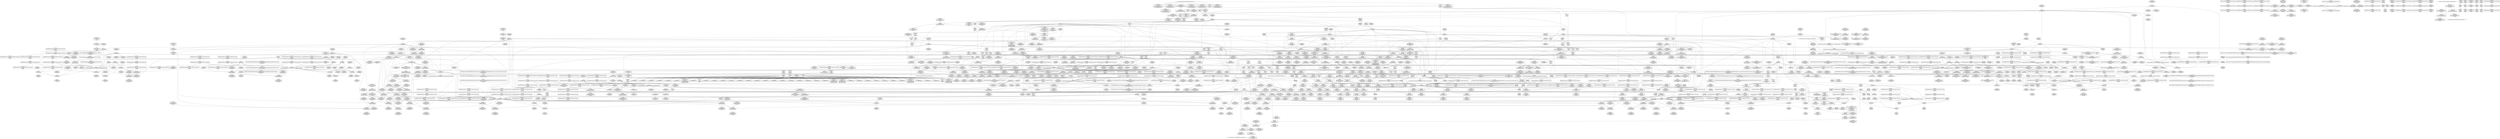 digraph {
	CE0x51a9fb0 [shape=record,shape=Mrecord,label="{CE0x51a9fb0|__rcu_read_unlock:tmp4|include/linux/rcupdate.h,244|*SummSource*}"]
	CE0x513d6b0 [shape=record,shape=Mrecord,label="{CE0x513d6b0|rcu_read_unlock:tmp16|include/linux/rcupdate.h,933|*SummSource*}"]
	CE0x511aec0 [shape=record,shape=Mrecord,label="{CE0x511aec0|i64_ptrtoint_(i8*_blockaddress(_rcu_lock_acquire,_%__here)_to_i64)|*Constant*}"]
	CE0x50a3ba0 [shape=record,shape=Mrecord,label="{CE0x50a3ba0|_ret_void,_!dbg_!27717|include/linux/rcupdate.h,240|*SummSink*}"]
	CE0x50ff120 [shape=record,shape=Mrecord,label="{CE0x50ff120|_ret_void,_!dbg_!27735|include/linux/rcupdate.h,884|*SummSink*}"]
	CE0x51949b0 [shape=record,shape=Mrecord,label="{CE0x51949b0|i64*_getelementptr_inbounds_(_4_x_i64_,_4_x_i64_*___llvm_gcov_ctr129,_i64_0,_i64_0)|*Constant*|*SummSink*}"]
	CE0x5104db0 [shape=record,shape=Mrecord,label="{CE0x5104db0|i64*_getelementptr_inbounds_(_2_x_i64_,_2_x_i64_*___llvm_gcov_ctr131,_i64_0,_i64_1)|*Constant*|*SummSource*}"]
	CE0x513bca0 [shape=record,shape=Mrecord,label="{CE0x513bca0|i64*_getelementptr_inbounds_(_11_x_i64_,_11_x_i64_*___llvm_gcov_ctr127,_i64_0,_i64_10)|*Constant*}"]
	CE0x50d9950 [shape=record,shape=Mrecord,label="{CE0x50d9950|i64*_getelementptr_inbounds_(_4_x_i64_,_4_x_i64_*___llvm_gcov_ctr129,_i64_0,_i64_0)|*Constant*|*SummSource*}"]
	CE0x51a9320 [shape=record,shape=Mrecord,label="{CE0x51a9320|__preempt_count_add:tmp1|*SummSource*}"]
	CE0x5123570 [shape=record,shape=Mrecord,label="{CE0x5123570|rcu_read_unlock:entry|*SummSink*}"]
	CE0x51035f0 [shape=record,shape=Mrecord,label="{CE0x51035f0|cred_sid:sid|security/selinux/hooks.c,197}"]
	CE0x5138e70 [shape=record,shape=Mrecord,label="{CE0x5138e70|i8*_getelementptr_inbounds_(_42_x_i8_,_42_x_i8_*_.str46,_i32_0,_i32_0)|*Constant*|*SummSink*}"]
	CE0x5174ac0 [shape=record,shape=Mrecord,label="{CE0x5174ac0|i64*_getelementptr_inbounds_(_4_x_i64_,_4_x_i64_*___llvm_gcov_ctr129,_i64_0,_i64_3)|*Constant*|*SummSink*}"]
	CE0x51023f0 [shape=record,shape=Mrecord,label="{CE0x51023f0|rcu_read_lock:do.end}"]
	CE0x513a690 [shape=record,shape=Mrecord,label="{CE0x513a690|_call_void_lockdep_rcu_suspicious(i8*_getelementptr_inbounds_(_25_x_i8_,_25_x_i8_*_.str45,_i32_0,_i32_0),_i32_883,_i8*_getelementptr_inbounds_(_42_x_i8_,_42_x_i8_*_.str46,_i32_0,_i32_0))_#10,_!dbg_!27728|include/linux/rcupdate.h,882|*SummSource*}"]
	CE0x50a50e0 [shape=record,shape=Mrecord,label="{CE0x50a50e0|avc_has_perm:tclass|Function::avc_has_perm&Arg::tclass::|*SummSink*}"]
	CE0x50e2e00 [shape=record,shape=Mrecord,label="{CE0x50e2e00|sock_has_perm:net3|security/selinux/hooks.c,3974}"]
	CE0x5084980 [shape=record,shape=Mrecord,label="{CE0x5084980|get_current:tmp2|*SummSource*}"]
	CE0x51534f0 [shape=record,shape=Mrecord,label="{CE0x51534f0|i8*_getelementptr_inbounds_(_44_x_i8_,_44_x_i8_*_.str47,_i32_0,_i32_0)|*Constant*|*SummSource*}"]
	CE0x5140170 [shape=record,shape=Mrecord,label="{CE0x5140170|i64*_getelementptr_inbounds_(_4_x_i64_,_4_x_i64_*___llvm_gcov_ctr128,_i64_0,_i64_3)|*Constant*}"]
	CE0x5110950 [shape=record,shape=Mrecord,label="{CE0x5110950|rcu_lock_acquire:map|Function::rcu_lock_acquire&Arg::map::|*SummSource*}"]
	CE0x50e6dc0 [shape=record,shape=Mrecord,label="{CE0x50e6dc0|avc_has_perm:auditdata|Function::avc_has_perm&Arg::auditdata::}"]
	CE0x50e8030 [shape=record,shape=Mrecord,label="{CE0x50e8030|task_sid:tobool|security/selinux/hooks.c,208|*SummSource*}"]
	CE0x5189390 [shape=record,shape=Mrecord,label="{CE0x5189390|rcu_lock_release:bb}"]
	CE0x50e8d70 [shape=record,shape=Mrecord,label="{CE0x50e8d70|8:_%struct.sock*,_:_SCME_28,29_}"]
	CE0x5097d10 [shape=record,shape=Mrecord,label="{CE0x5097d10|get_current:bb}"]
	CE0x508a9d0 [shape=record,shape=Mrecord,label="{CE0x508a9d0|sock_has_perm:tmp20|security/selinux/hooks.c,3977}"]
	CE0x50e47c0 [shape=record,shape=Mrecord,label="{CE0x50e47c0|sock_has_perm:tmp16|security/selinux/hooks.c,3976}"]
	CE0x512ad50 [shape=record,shape=Mrecord,label="{CE0x512ad50|_ret_void,_!dbg_!27717|include/linux/rcupdate.h,419}"]
	CE0x510b920 [shape=record,shape=Mrecord,label="{CE0x510b920|task_sid:tobool4|security/selinux/hooks.c,208|*SummSink*}"]
	CE0x50e3310 [shape=record,shape=Mrecord,label="{CE0x50e3310|sock_has_perm:tmp15|security/selinux/hooks.c,3974|*SummSource*}"]
	CE0x50d4dc0 [shape=record,shape=Mrecord,label="{CE0x50d4dc0|task_sid:tmp26|security/selinux/hooks.c,208}"]
	CE0x517a770 [shape=record,shape=Mrecord,label="{CE0x517a770|_call_void_lock_acquire(%struct.lockdep_map*_%map,_i32_0,_i32_0,_i32_2,_i32_0,_%struct.lockdep_map*_null,_i64_ptrtoint_(i8*_blockaddress(_rcu_lock_acquire,_%__here)_to_i64))_#10,_!dbg_!27716|include/linux/rcupdate.h,418|*SummSink*}"]
	CE0x50a42f0 [shape=record,shape=Mrecord,label="{CE0x50a42f0|rcu_read_lock:tmp3|*SummSink*}"]
	CE0x5060ed0 [shape=record,shape=Mrecord,label="{CE0x5060ed0|selinux_socket_listen:sk|security/selinux/hooks.c,4189}"]
	CE0x508aa40 [shape=record,shape=Mrecord,label="{CE0x508aa40|sock_has_perm:tmp20|security/selinux/hooks.c,3977|*SummSource*}"]
	CE0x50b1110 [shape=record,shape=Mrecord,label="{CE0x50b1110|avc_has_perm:entry|*SummSource*}"]
	CE0x5129080 [shape=record,shape=Mrecord,label="{CE0x5129080|rcu_read_unlock:tmp7|include/linux/rcupdate.h,933}"]
	CE0x5060320 [shape=record,shape=Mrecord,label="{CE0x5060320|GLOBAL:get_current|*Constant*}"]
	CE0x510fdf0 [shape=record,shape=Mrecord,label="{CE0x510fdf0|task_sid:tmp18|security/selinux/hooks.c,208|*SummSource*}"]
	CE0x51bcd50 [shape=record,shape=Mrecord,label="{CE0x51bcd50|COLLAPSED:_GCMRE___llvm_gcov_ctr135_internal_global_4_x_i64_zeroinitializer:_elem_0:default:}"]
	CE0x513f960 [shape=record,shape=Mrecord,label="{CE0x513f960|__preempt_count_add:tmp6|./arch/x86/include/asm/preempt.h,73|*SummSink*}"]
	CE0x5081d30 [shape=record,shape=Mrecord,label="{CE0x5081d30|task_sid:if.end}"]
	CE0x517d9b0 [shape=record,shape=Mrecord,label="{CE0x517d9b0|__preempt_count_add:bb}"]
	CE0x5136c00 [shape=record,shape=Mrecord,label="{CE0x5136c00|rcu_read_lock:tmp16|include/linux/rcupdate.h,882}"]
	CE0x512b940 [shape=record,shape=Mrecord,label="{CE0x512b940|_call_void_mcount()_#3|*SummSource*}"]
	CE0x5121eb0 [shape=record,shape=Mrecord,label="{CE0x5121eb0|GLOBAL:cred_sid|*Constant*|*SummSink*}"]
	CE0x5143cc0 [shape=record,shape=Mrecord,label="{CE0x5143cc0|i64*_getelementptr_inbounds_(_11_x_i64_,_11_x_i64_*___llvm_gcov_ctr132,_i64_0,_i64_0)|*Constant*|*SummSink*}"]
	CE0x50a3240 [shape=record,shape=Mrecord,label="{CE0x50a3240|i64*_getelementptr_inbounds_(_11_x_i64_,_11_x_i64_*___llvm_gcov_ctr127,_i64_0,_i64_0)|*Constant*}"]
	CE0x5148950 [shape=record,shape=Mrecord,label="{CE0x5148950|_call_void___preempt_count_add(i32_1)_#10,_!dbg_!27711|include/linux/rcupdate.h,239|*SummSink*}"]
	CE0x514af20 [shape=record,shape=Mrecord,label="{CE0x514af20|__preempt_count_add:entry}"]
	CE0x50eb930 [shape=record,shape=Mrecord,label="{CE0x50eb930|_ret_i32_%call7,_!dbg_!27749|security/selinux/hooks.c,210}"]
	CE0x506d030 [shape=record,shape=Mrecord,label="{CE0x506d030|32:_%struct.sock*,_:_CRE_0,4_|*MultipleSource*|Function::selinux_socket_listen&Arg::sock::|security/selinux/hooks.c,4189}"]
	CE0x5127360 [shape=record,shape=Mrecord,label="{CE0x5127360|__rcu_read_unlock:tmp5|include/linux/rcupdate.h,244|*SummSource*}"]
	CE0x50ef800 [shape=record,shape=Mrecord,label="{CE0x50ef800|sock_has_perm:tmp8|security/selinux/hooks.c,3969}"]
	CE0x5189450 [shape=record,shape=Mrecord,label="{CE0x5189450|rcu_lock_release:bb|*SummSource*}"]
	CE0x5072a50 [shape=record,shape=Mrecord,label="{CE0x5072a50|_call_void_mcount()_#3|*SummSource*}"]
	CE0x518ca50 [shape=record,shape=Mrecord,label="{CE0x518ca50|i64*_getelementptr_inbounds_(_4_x_i64_,_4_x_i64_*___llvm_gcov_ctr129,_i64_0,_i64_3)|*Constant*}"]
	CE0x50811d0 [shape=record,shape=Mrecord,label="{CE0x50811d0|sock_has_perm:net|security/selinux/hooks.c, 3966|*SummSource*}"]
	CE0x513cdb0 [shape=record,shape=Mrecord,label="{CE0x513cdb0|cred_sid:bb|*SummSource*}"]
	CE0x50eb460 [shape=record,shape=Mrecord,label="{CE0x50eb460|task_sid:entry|*SummSource*}"]
	CE0x5189fa0 [shape=record,shape=Mrecord,label="{CE0x5189fa0|rcu_lock_release:tmp3|*SummSource*}"]
	CE0x5132770 [shape=record,shape=Mrecord,label="{CE0x5132770|i64*_getelementptr_inbounds_(_4_x_i64_,_4_x_i64_*___llvm_gcov_ctr129,_i64_0,_i64_2)|*Constant*|*SummSink*}"]
	CE0x51462e0 [shape=record,shape=Mrecord,label="{CE0x51462e0|rcu_read_unlock:tmp5|include/linux/rcupdate.h,933}"]
	CE0x51373b0 [shape=record,shape=Mrecord,label="{CE0x51373b0|i64*_getelementptr_inbounds_(_11_x_i64_,_11_x_i64_*___llvm_gcov_ctr127,_i64_0,_i64_8)|*Constant*|*SummSource*}"]
	CE0x51072d0 [shape=record,shape=Mrecord,label="{CE0x51072d0|task_sid:tmp4|*LoadInst*|security/selinux/hooks.c,208|*SummSink*}"]
	CE0x5150ee0 [shape=record,shape=Mrecord,label="{CE0x5150ee0|i64*_getelementptr_inbounds_(_11_x_i64_,_11_x_i64_*___llvm_gcov_ctr132,_i64_0,_i64_10)|*Constant*|*SummSink*}"]
	CE0x508e840 [shape=record,shape=Mrecord,label="{CE0x508e840|task_sid:land.lhs.true|*SummSink*}"]
	CE0x5114420 [shape=record,shape=Mrecord,label="{CE0x5114420|i64*_getelementptr_inbounds_(_4_x_i64_,_4_x_i64_*___llvm_gcov_ctr133,_i64_0,_i64_1)|*Constant*|*SummSource*}"]
	CE0x507dc90 [shape=record,shape=Mrecord,label="{CE0x507dc90|__rcu_read_lock:tmp|*SummSource*}"]
	CE0x50d9880 [shape=record,shape=Mrecord,label="{CE0x50d9880|__preempt_count_add:do.end|*SummSink*}"]
	CE0x510ec20 [shape=record,shape=Mrecord,label="{CE0x510ec20|GLOBAL:lockdep_rcu_suspicious|*Constant*|*SummSource*}"]
	CE0x51907f0 [shape=record,shape=Mrecord,label="{CE0x51907f0|__rcu_read_unlock:tmp1|*SummSink*}"]
	CE0x50d8500 [shape=record,shape=Mrecord,label="{CE0x50d8500|__preempt_count_sub:do.end}"]
	CE0x513e170 [shape=record,shape=Mrecord,label="{CE0x513e170|i64*_getelementptr_inbounds_(_4_x_i64_,_4_x_i64_*___llvm_gcov_ctr130,_i64_0,_i64_0)|*Constant*|*SummSink*}"]
	CE0x50f19e0 [shape=record,shape=Mrecord,label="{CE0x50f19e0|i8_0|*Constant*}"]
	CE0x50d7670 [shape=record,shape=Mrecord,label="{CE0x50d7670|i64*_getelementptr_inbounds_(_13_x_i64_,_13_x_i64_*___llvm_gcov_ctr126,_i64_0,_i64_10)|*Constant*|*SummSink*}"]
	CE0x506ed00 [shape=record,shape=Mrecord,label="{CE0x506ed00|32:_%struct.sock*,_:_CRE_40,48_|*MultipleSource*|Function::selinux_socket_listen&Arg::sock::|security/selinux/hooks.c,4189}"]
	CE0x5105980 [shape=record,shape=Mrecord,label="{CE0x5105980|task_sid:real_cred|security/selinux/hooks.c,208|*SummSink*}"]
	CE0x510b2a0 [shape=record,shape=Mrecord,label="{CE0x510b2a0|task_sid:call3|security/selinux/hooks.c,208|*SummSource*}"]
	CE0x506d420 [shape=record,shape=Mrecord,label="{CE0x506d420|selinux_socket_listen:tmp4|*LoadInst*|security/selinux/hooks.c,4189}"]
	CE0x51042e0 [shape=record,shape=Mrecord,label="{CE0x51042e0|GLOBAL:rcu_lock_acquire|*Constant*}"]
	CE0x50a5a70 [shape=record,shape=Mrecord,label="{CE0x50a5a70|get_current:tmp|*SummSource*}"]
	CE0x5127200 [shape=record,shape=Mrecord,label="{CE0x5127200|rcu_read_unlock:tmp|*SummSink*}"]
	CE0x514cce0 [shape=record,shape=Mrecord,label="{CE0x514cce0|__rcu_read_lock:tmp6|include/linux/rcupdate.h,240|*SummSink*}"]
	CE0x5146f30 [shape=record,shape=Mrecord,label="{CE0x5146f30|rcu_lock_acquire:bb|*SummSink*}"]
	CE0x50eae50 [shape=record,shape=Mrecord,label="{CE0x50eae50|i64_56|*Constant*}"]
	CE0x510a3b0 [shape=record,shape=Mrecord,label="{CE0x510a3b0|GLOBAL:rcu_lock_map|Global_var:rcu_lock_map|*SummSink*}"]
	CE0x50edb70 [shape=record,shape=Mrecord,label="{CE0x50edb70|16:_i32,_24:_i16,_:_CRE_24,26_|*MultipleSource*|*LoadInst*|security/selinux/hooks.c,3964|security/selinux/hooks.c,3964|security/selinux/hooks.c,3969}"]
	CE0x518da90 [shape=record,shape=Mrecord,label="{CE0x518da90|rcu_lock_release:tmp5|include/linux/rcupdate.h,423|*SummSink*}"]
	CE0x5079410 [shape=record,shape=Mrecord,label="{CE0x5079410|task_sid:do.body5|*SummSink*}"]
	CE0x5102300 [shape=record,shape=Mrecord,label="{CE0x5102300|rcu_read_lock:bb|*SummSink*}"]
	CE0x5053830 [shape=record,shape=Mrecord,label="{CE0x5053830|selinux_socket_listen:call|security/selinux/hooks.c,4189|*SummSink*}"]
	CE0x513d950 [shape=record,shape=Mrecord,label="{CE0x513d950|i64*_getelementptr_inbounds_(_11_x_i64_,_11_x_i64_*___llvm_gcov_ctr132,_i64_0,_i64_8)|*Constant*}"]
	CE0x51030c0 [shape=record,shape=Mrecord,label="{CE0x51030c0|task_sid:tmp7|security/selinux/hooks.c,208|*SummSink*}"]
	CE0x5112580 [shape=record,shape=Mrecord,label="{CE0x5112580|_ret_void,_!dbg_!27717|include/linux/rcupdate.h,424}"]
	CE0x50e7df0 [shape=record,shape=Mrecord,label="{CE0x50e7df0|task_sid:do.body}"]
	CE0x50e4dc0 [shape=record,shape=Mrecord,label="{CE0x50e4dc0|i32_4|*Constant*|*SummSink*}"]
	CE0x5140880 [shape=record,shape=Mrecord,label="{CE0x5140880|rcu_read_unlock:tmp13|include/linux/rcupdate.h,933|*SummSource*}"]
	CE0x509d7b0 [shape=record,shape=Mrecord,label="{CE0x509d7b0|_ret_i32_%call1,_!dbg_!27716|security/selinux/hooks.c,4189}"]
	CE0x50fdb90 [shape=record,shape=Mrecord,label="{CE0x50fdb90|__rcu_read_lock:entry|*SummSink*}"]
	CE0x51a9b00 [shape=record,shape=Mrecord,label="{CE0x51a9b00|_call_void_asm_sideeffect_,_memory_,_dirflag_,_fpsr_,_flags_()_#3,_!dbg_!27711,_!srcloc_!27714|include/linux/rcupdate.h,244}"]
	CE0x5145350 [shape=record,shape=Mrecord,label="{CE0x5145350|rcu_read_unlock:tmp4|include/linux/rcupdate.h,933}"]
	CE0x50a3320 [shape=record,shape=Mrecord,label="{CE0x50a3320|i64*_getelementptr_inbounds_(_11_x_i64_,_11_x_i64_*___llvm_gcov_ctr127,_i64_0,_i64_0)|*Constant*|*SummSink*}"]
	CE0x51a9900 [shape=record,shape=Mrecord,label="{CE0x51a9900|__rcu_read_unlock:tmp4|include/linux/rcupdate.h,244|*SummSink*}"]
	CE0x5104fe0 [shape=record,shape=Mrecord,label="{CE0x5104fe0|rcu_read_lock:do.body|*SummSink*}"]
	CE0x511fd20 [shape=record,shape=Mrecord,label="{CE0x511fd20|__rcu_read_unlock:bb|*SummSink*}"]
	CE0x512a7a0 [shape=record,shape=Mrecord,label="{CE0x512a7a0|rcu_read_lock:tmp4|include/linux/rcupdate.h,882|*SummSource*}"]
	CE0x50b1610 [shape=record,shape=Mrecord,label="{CE0x50b1610|sock_has_perm:retval.0}"]
	CE0x5101e50 [shape=record,shape=Mrecord,label="{CE0x5101e50|rcu_read_unlock:tmp7|include/linux/rcupdate.h,933|*SummSource*}"]
	CE0x50e8cc0 [shape=record,shape=Mrecord,label="{CE0x50e8cc0|8:_%struct.sock*,_:_SCME_27,28_}"]
	CE0x5063890 [shape=record,shape=Mrecord,label="{CE0x5063890|i64_4|*Constant*}"]
	CE0x508ace0 [shape=record,shape=Mrecord,label="{CE0x508ace0|i64_6|*Constant*}"]
	CE0x50e4830 [shape=record,shape=Mrecord,label="{CE0x50e4830|sock_has_perm:tmp16|security/selinux/hooks.c,3976|*SummSource*}"]
	CE0x5148460 [shape=record,shape=Mrecord,label="{CE0x5148460|__rcu_read_lock:tmp4|include/linux/rcupdate.h,239|*SummSink*}"]
	CE0x513d4b0 [shape=record,shape=Mrecord,label="{CE0x513d4b0|rcu_read_unlock:tmp16|include/linux/rcupdate.h,933}"]
	"CONST[source:2(external),value:2(dynamic)][purpose:{subject}][SrcIdx:4]"
	CE0x505c640 [shape=record,shape=Mrecord,label="{CE0x505c640|selinux_socket_listen:sock|Function::selinux_socket_listen&Arg::sock::|*SummSink*}"]
	CE0x5145c60 [shape=record,shape=Mrecord,label="{CE0x5145c60|rcu_read_unlock:land.lhs.true2|*SummSink*}"]
	CE0x50ad630 [shape=record,shape=Mrecord,label="{CE0x50ad630|sock_has_perm:tmp14|security/selinux/hooks.c,3972|*SummSink*}"]
	CE0x5090cc0 [shape=record,shape=Mrecord,label="{CE0x5090cc0|cred_sid:tmp4|*LoadInst*|security/selinux/hooks.c,196|*SummSink*}"]
	CE0x505ea50 [shape=record,shape=Mrecord,label="{CE0x505ea50|i64*_getelementptr_inbounds_(_2_x_i64_,_2_x_i64_*___llvm_gcov_ctr359,_i64_0,_i64_0)|*Constant*|*SummSink*}"]
	CE0x50e0010 [shape=record,shape=Mrecord,label="{CE0x50e0010|sock_has_perm:tmp11|security/selinux/hooks.c,3970|*SummSink*}"]
	CE0x51472c0 [shape=record,shape=Mrecord,label="{CE0x51472c0|rcu_read_unlock:tmp5|include/linux/rcupdate.h,933|*SummSource*}"]
	CE0x506f030 [shape=record,shape=Mrecord,label="{CE0x506f030|i32_0|*Constant*|*SummSource*}"]
	CE0x51224f0 [shape=record,shape=Mrecord,label="{CE0x51224f0|cred_sid:cred|Function::cred_sid&Arg::cred::|*SummSink*}"]
	CE0x51ae610 [shape=record,shape=Mrecord,label="{CE0x51ae610|void_(i32*,_i32,_i32*)*_asm_addl_$1,_%gs:$0_,_*m,ri,*m,_dirflag_,_fpsr_,_flags_|*SummSource*}"]
	CE0x5090f90 [shape=record,shape=Mrecord,label="{CE0x5090f90|get_current:tmp}"]
	CE0x50a8030 [shape=record,shape=Mrecord,label="{CE0x50a8030|_call_void_mcount()_#3}"]
	CE0x507c5e0 [shape=record,shape=Mrecord,label="{CE0x507c5e0|sock_has_perm:bb|*SummSink*}"]
	CE0x5091270 [shape=record,shape=Mrecord,label="{CE0x5091270|task_sid:tmp3}"]
	CE0x5112340 [shape=record,shape=Mrecord,label="{CE0x5112340|GLOBAL:__rcu_read_unlock|*Constant*}"]
	CE0x50eced0 [shape=record,shape=Mrecord,label="{CE0x50eced0|i32_8|*Constant*|*SummSink*}"]
	CE0x507d730 [shape=record,shape=Mrecord,label="{CE0x507d730|__rcu_read_lock:tmp5|include/linux/rcupdate.h,239|*SummSource*}"]
	CE0x5190af0 [shape=record,shape=Mrecord,label="{CE0x5190af0|GLOBAL:__preempt_count|Global_var:__preempt_count}"]
	CE0x5152310 [shape=record,shape=Mrecord,label="{CE0x5152310|_call_void_lockdep_rcu_suspicious(i8*_getelementptr_inbounds_(_25_x_i8_,_25_x_i8_*_.str45,_i32_0,_i32_0),_i32_934,_i8*_getelementptr_inbounds_(_44_x_i8_,_44_x_i8_*_.str47,_i32_0,_i32_0))_#10,_!dbg_!27726|include/linux/rcupdate.h,933|*SummSink*}"]
	CE0x5064100 [shape=record,shape=Mrecord,label="{CE0x5064100|selinux_socket_listen:entry|*SummSink*}"]
	CE0x5105260 [shape=record,shape=Mrecord,label="{CE0x5105260|rcu_read_lock:if.then|*SummSink*}"]
	CE0x507df50 [shape=record,shape=Mrecord,label="{CE0x507df50|i32_59|*Constant*}"]
	CE0x50e3d00 [shape=record,shape=Mrecord,label="{CE0x50e3d00|sock_has_perm:sid5|security/selinux/hooks.c,3976}"]
	CE0x5108590 [shape=record,shape=Mrecord,label="{CE0x5108590|task_sid:call|security/selinux/hooks.c,208}"]
	CE0x5108ec0 [shape=record,shape=Mrecord,label="{CE0x5108ec0|task_sid:tmp6|security/selinux/hooks.c,208|*SummSink*}"]
	CE0x50e6000 [shape=record,shape=Mrecord,label="{CE0x50e6000|rcu_read_lock:tmp8|include/linux/rcupdate.h,882|*SummSource*}"]
	CE0x5139280 [shape=record,shape=Mrecord,label="{CE0x5139280|i64*_getelementptr_inbounds_(_11_x_i64_,_11_x_i64_*___llvm_gcov_ctr127,_i64_0,_i64_9)|*Constant*}"]
	CE0x50d4a60 [shape=record,shape=Mrecord,label="{CE0x50d4a60|i64*_getelementptr_inbounds_(_13_x_i64_,_13_x_i64_*___llvm_gcov_ctr126,_i64_0,_i64_11)|*Constant*|*SummSource*}"]
	CE0x628ce60 [shape=record,shape=Mrecord,label="{CE0x628ce60|sock_has_perm:entry}"]
	CE0x5125ea0 [shape=record,shape=Mrecord,label="{CE0x5125ea0|rcu_read_lock:land.lhs.true2}"]
	CE0x5105870 [shape=record,shape=Mrecord,label="{CE0x5105870|task_sid:real_cred|security/selinux/hooks.c,208|*SummSource*}"]
	CE0x5142680 [shape=record,shape=Mrecord,label="{CE0x5142680|_ret_void,_!dbg_!27720|./arch/x86/include/asm/preempt.h,78}"]
	CE0x50eb520 [shape=record,shape=Mrecord,label="{CE0x50eb520|task_sid:entry|*SummSink*}"]
	CE0x50a3660 [shape=record,shape=Mrecord,label="{CE0x50a3660|GLOBAL:rcu_read_lock|*Constant*|*SummSink*}"]
	CE0x50eaf80 [shape=record,shape=Mrecord,label="{CE0x50eaf80|i64_56|*Constant*|*SummSource*}"]
	CE0x5081a00 [shape=record,shape=Mrecord,label="{CE0x5081a00|task_sid:do.end|*SummSink*}"]
	CE0x50e1140 [shape=record,shape=Mrecord,label="{CE0x50e1140|i64*_getelementptr_inbounds_(_4_x_i64_,_4_x_i64_*___llvm_gcov_ctr128,_i64_0,_i64_1)|*Constant*|*SummSource*}"]
	CE0x50ea270 [shape=record,shape=Mrecord,label="{CE0x50ea270|8:_%struct.sock*,_:_SCME_46,47_}"]
	CE0x507b060 [shape=record,shape=Mrecord,label="{CE0x507b060|GLOBAL:current_task|Global_var:current_task}"]
	CE0x513a800 [shape=record,shape=Mrecord,label="{CE0x513a800|i8*_getelementptr_inbounds_(_25_x_i8_,_25_x_i8_*_.str45,_i32_0,_i32_0)|*Constant*|*SummSink*}"]
	CE0x5067870 [shape=record,shape=Mrecord,label="{CE0x5067870|avc_has_perm:tsid|Function::avc_has_perm&Arg::tsid::|*SummSource*}"]
	CE0x5176d80 [shape=record,shape=Mrecord,label="{CE0x5176d80|rcu_lock_release:tmp6}"]
	CE0x51258b0 [shape=record,shape=Mrecord,label="{CE0x51258b0|i64_2|*Constant*}"]
	CE0x50a36d0 [shape=record,shape=Mrecord,label="{CE0x50a36d0|rcu_read_lock:entry}"]
	CE0x506d1b0 [shape=record,shape=Mrecord,label="{CE0x506d1b0|get_current:entry}"]
	CE0x51455b0 [shape=record,shape=Mrecord,label="{CE0x51455b0|rcu_read_unlock:tobool|include/linux/rcupdate.h,933|*SummSource*}"]
	CE0x50f12a0 [shape=record,shape=Mrecord,label="{CE0x50f12a0|sock_has_perm:tmp4|security/selinux/hooks.c,3966}"]
	CE0x51225c0 [shape=record,shape=Mrecord,label="{CE0x51225c0|_ret_i32_%tmp6,_!dbg_!27716|security/selinux/hooks.c,197}"]
	CE0x50e5db0 [shape=record,shape=Mrecord,label="{CE0x50e5db0|0:_i8,_:_GCMR_rcu_read_lock.__warned_internal_global_i8_0,_section_.data.unlikely_,_align_1:_elem_0:default:}"]
	CE0x511bec0 [shape=record,shape=Mrecord,label="{CE0x511bec0|i8*_undef|*Constant*}"]
	CE0x50a9120 [shape=record,shape=Mrecord,label="{CE0x50a9120|task_sid:tmp10|security/selinux/hooks.c,208}"]
	CE0x5068ba0 [shape=record,shape=Mrecord,label="{CE0x5068ba0|_call_void_mcount()_#3|*SummSource*}"]
	CE0x508ea20 [shape=record,shape=Mrecord,label="{CE0x508ea20|task_sid:if.then|*SummSource*}"]
	CE0x50eb860 [shape=record,shape=Mrecord,label="{CE0x50eb860|task_sid:task|Function::task_sid&Arg::task::|*SummSink*}"]
	CE0x50a4e10 [shape=record,shape=Mrecord,label="{CE0x50a4e10|avc_has_perm:tclass|Function::avc_has_perm&Arg::tclass::}"]
	CE0x50d4bd0 [shape=record,shape=Mrecord,label="{CE0x50d4bd0|task_sid:tmp24|security/selinux/hooks.c,208|*SummSource*}"]
	CE0x5086b40 [shape=record,shape=Mrecord,label="{CE0x5086b40|sock_has_perm:if.then}"]
	CE0x50715b0 [shape=record,shape=Mrecord,label="{CE0x50715b0|sock_has_perm:sid|security/selinux/hooks.c,3969}"]
	CE0x51378c0 [shape=record,shape=Mrecord,label="{CE0x51378c0|GLOBAL:lockdep_rcu_suspicious|*Constant*}"]
	CE0x50d68a0 [shape=record,shape=Mrecord,label="{CE0x50d68a0|task_sid:tmp20|security/selinux/hooks.c,208|*SummSource*}"]
	CE0x50d52b0 [shape=record,shape=Mrecord,label="{CE0x50d52b0|task_sid:tmp25|security/selinux/hooks.c,208|*SummSink*}"]
	CE0x50e9b50 [shape=record,shape=Mrecord,label="{CE0x50e9b50|8:_%struct.sock*,_:_SCME_40,41_}"]
	CE0x518a3a0 [shape=record,shape=Mrecord,label="{CE0x518a3a0|GLOBAL:__preempt_count|Global_var:__preempt_count}"]
	CE0x5102560 [shape=record,shape=Mrecord,label="{CE0x5102560|rcu_read_lock:do.end|*SummSource*}"]
	CE0x51227f0 [shape=record,shape=Mrecord,label="{CE0x51227f0|_ret_i32_%tmp6,_!dbg_!27716|security/selinux/hooks.c,197|*SummSource*}"]
	CE0x5066bd0 [shape=record,shape=Mrecord,label="{CE0x5066bd0|i32_1|*Constant*}"]
	CE0x514d030 [shape=record,shape=Mrecord,label="{CE0x514d030|__rcu_read_lock:tmp7|include/linux/rcupdate.h,240|*SummSource*}"]
	CE0x50f0ae0 [shape=record,shape=Mrecord,label="{CE0x50f0ae0|i64*_getelementptr_inbounds_(_6_x_i64_,_6_x_i64_*___llvm_gcov_ctr327,_i64_0,_i64_4)|*Constant*|*SummSink*}"]
	CE0x517b6e0 [shape=record,shape=Mrecord,label="{CE0x517b6e0|GLOBAL:__preempt_count_sub|*Constant*|*SummSource*}"]
	CE0x5140cf0 [shape=record,shape=Mrecord,label="{CE0x5140cf0|i64_1|*Constant*}"]
	CE0x50fc510 [shape=record,shape=Mrecord,label="{CE0x50fc510|task_sid:tmp|*SummSink*}"]
	CE0x50ad4c0 [shape=record,shape=Mrecord,label="{CE0x50ad4c0|sock_has_perm:tmp14|security/selinux/hooks.c,3972|*SummSource*}"]
	CE0x514cfa0 [shape=record,shape=Mrecord,label="{CE0x514cfa0|__rcu_read_lock:tmp7|include/linux/rcupdate.h,240}"]
	CE0x518e110 [shape=record,shape=Mrecord,label="{CE0x518e110|i32_1|*Constant*}"]
	CE0x514d360 [shape=record,shape=Mrecord,label="{CE0x514d360|rcu_read_unlock:tmp9|include/linux/rcupdate.h,933|*SummSource*}"]
	CE0x5066350 [shape=record,shape=Mrecord,label="{CE0x5066350|task_sid:tmp1|*SummSource*}"]
	CE0x51288c0 [shape=record,shape=Mrecord,label="{CE0x51288c0|rcu_read_lock:tmp6|include/linux/rcupdate.h,882|*SummSink*}"]
	CE0x5101f80 [shape=record,shape=Mrecord,label="{CE0x5101f80|rcu_read_unlock:tmp7|include/linux/rcupdate.h,933|*SummSink*}"]
	CE0x5153480 [shape=record,shape=Mrecord,label="{CE0x5153480|i8*_getelementptr_inbounds_(_44_x_i8_,_44_x_i8_*_.str47,_i32_0,_i32_0)|*Constant*}"]
	CE0x50d4b60 [shape=record,shape=Mrecord,label="{CE0x50d4b60|i64*_getelementptr_inbounds_(_13_x_i64_,_13_x_i64_*___llvm_gcov_ctr126,_i64_0,_i64_11)|*Constant*|*SummSink*}"]
	CE0x506bfe0 [shape=record,shape=Mrecord,label="{CE0x506bfe0|i64*_getelementptr_inbounds_(_2_x_i64_,_2_x_i64_*___llvm_gcov_ctr98,_i64_0,_i64_1)|*Constant*|*SummSink*}"]
	CE0x51ae760 [shape=record,shape=Mrecord,label="{CE0x51ae760|void_(i32*,_i32,_i32*)*_asm_addl_$1,_%gs:$0_,_*m,ri,*m,_dirflag_,_fpsr_,_flags_|*SummSink*}"]
	CE0x50e4390 [shape=record,shape=Mrecord,label="{CE0x50e4390|sock_has_perm:sclass|security/selinux/hooks.c,3976|*SummSink*}"]
	CE0x51bcaf0 [shape=record,shape=Mrecord,label="{CE0x51bcaf0|i64*_getelementptr_inbounds_(_4_x_i64_,_4_x_i64_*___llvm_gcov_ctr135,_i64_0,_i64_0)|*Constant*|*SummSink*}"]
	CE0x5146e00 [shape=record,shape=Mrecord,label="{CE0x5146e00|rcu_lock_acquire:bb|*SummSource*}"]
	CE0x50a4250 [shape=record,shape=Mrecord,label="{CE0x50a4250|rcu_read_lock:tmp3|*SummSource*}"]
	CE0x51202c0 [shape=record,shape=Mrecord,label="{CE0x51202c0|i64*_getelementptr_inbounds_(_4_x_i64_,_4_x_i64_*___llvm_gcov_ctr130,_i64_0,_i64_2)|*Constant*|*SummSource*}"]
	CE0x50a4a90 [shape=record,shape=Mrecord,label="{CE0x50a4a90|rcu_read_unlock:tmp3}"]
	CE0x50d3500 [shape=record,shape=Mrecord,label="{CE0x50d3500|sock_has_perm:tmp2|*LoadInst*|security/selinux/hooks.c,3964|*SummSource*}"]
	CE0x50f1dd0 [shape=record,shape=Mrecord,label="{CE0x50f1dd0|GLOBAL:task_sid|*Constant*}"]
	CE0x50f9ee0 [shape=record,shape=Mrecord,label="{CE0x50f9ee0|rcu_read_unlock:if.end|*SummSource*}"]
	CE0x50fdec0 [shape=record,shape=Mrecord,label="{CE0x50fdec0|_ret_void,_!dbg_!27717|include/linux/rcupdate.h,240}"]
	CE0x5107aa0 [shape=record,shape=Mrecord,label="{CE0x5107aa0|task_sid:do.end|*SummSource*}"]
	CE0x50a5250 [shape=record,shape=Mrecord,label="{CE0x50a5250|_ret_i32_%retval.0,_!dbg_!27728|security/selinux/avc.c,775}"]
	CE0x50b0360 [shape=record,shape=Mrecord,label="{CE0x50b0360|sock_has_perm:u|security/selinux/hooks.c,3973|*SummSink*}"]
	CE0x5066270 [shape=record,shape=Mrecord,label="{CE0x5066270|i64_1|*Constant*}"]
	CE0x517d070 [shape=record,shape=Mrecord,label="{CE0x517d070|__rcu_read_unlock:tmp2|*SummSource*}"]
	CE0x5103df0 [shape=record,shape=Mrecord,label="{CE0x5103df0|task_sid:tobool1|security/selinux/hooks.c,208|*SummSource*}"]
	CE0x51392f0 [shape=record,shape=Mrecord,label="{CE0x51392f0|i64*_getelementptr_inbounds_(_11_x_i64_,_11_x_i64_*___llvm_gcov_ctr127,_i64_0,_i64_9)|*Constant*|*SummSource*}"]
	CE0x50d3e50 [shape=record,shape=Mrecord,label="{CE0x50d3e50|task_sid:tmp23|security/selinux/hooks.c,208|*SummSource*}"]
	CE0x51a9220 [shape=record,shape=Mrecord,label="{CE0x51a9220|__rcu_read_unlock:tmp5|include/linux/rcupdate.h,244|*SummSink*}"]
	CE0x5072b20 [shape=record,shape=Mrecord,label="{CE0x5072b20|_call_void_mcount()_#3|*SummSink*}"]
	CE0x50fc150 [shape=record,shape=Mrecord,label="{CE0x50fc150|i32_0|*Constant*}"]
	CE0x518d2e0 [shape=record,shape=Mrecord,label="{CE0x518d2e0|rcu_lock_release:tmp4|include/linux/rcupdate.h,423|*SummSink*}"]
	CE0x50e3e80 [shape=record,shape=Mrecord,label="{CE0x50e3e80|sock_has_perm:sid5|security/selinux/hooks.c,3976|*SummSource*}"]
	CE0x509fc50 [shape=record,shape=Mrecord,label="{CE0x509fc50|%struct.task_struct*_(%struct.task_struct**)*_asm_movq_%gs:$_1:P_,$0_,_r,im,_dirflag_,_fpsr_,_flags_|*SummSink*}"]
	CE0x5153970 [shape=record,shape=Mrecord,label="{CE0x5153970|rcu_lock_acquire:tmp1|*SummSource*}"]
	CE0x51461b0 [shape=record,shape=Mrecord,label="{CE0x51461b0|rcu_lock_acquire:tmp3|*SummSource*}"]
	CE0x506b420 [shape=record,shape=Mrecord,label="{CE0x506b420|sock_has_perm:tmp8|security/selinux/hooks.c,3969|*SummSink*}"]
	CE0x5112ac0 [shape=record,shape=Mrecord,label="{CE0x5112ac0|_call_void___rcu_read_unlock()_#10,_!dbg_!27734|include/linux/rcupdate.h,937|*SummSink*}"]
	CE0x5104030 [shape=record,shape=Mrecord,label="{CE0x5104030|i64_5|*Constant*}"]
	CE0x5112e30 [shape=record,shape=Mrecord,label="{CE0x5112e30|GLOBAL:__rcu_read_unlock|*Constant*|*SummSink*}"]
	CE0x518dfa0 [shape=record,shape=Mrecord,label="{CE0x518dfa0|_call_void_lock_release(%struct.lockdep_map*_%map,_i32_1,_i64_ptrtoint_(i8*_blockaddress(_rcu_lock_release,_%__here)_to_i64))_#10,_!dbg_!27716|include/linux/rcupdate.h,423|*SummSink*}"]
	CE0x5090a60 [shape=record,shape=Mrecord,label="{CE0x5090a60|cred_sid:tmp4|*LoadInst*|security/selinux/hooks.c,196}"]
	CE0x509fb70 [shape=record,shape=Mrecord,label="{CE0x509fb70|%struct.task_struct*_(%struct.task_struct**)*_asm_movq_%gs:$_1:P_,$0_,_r,im,_dirflag_,_fpsr_,_flags_|*SummSource*}"]
	CE0x50ece60 [shape=record,shape=Mrecord,label="{CE0x50ece60|i32_8|*Constant*|*SummSource*}"]
	CE0x5115a20 [shape=record,shape=Mrecord,label="{CE0x5115a20|__rcu_read_lock:tmp2|*SummSource*}"]
	CE0x51020f0 [shape=record,shape=Mrecord,label="{CE0x51020f0|GLOBAL:rcu_read_unlock.__warned|Global_var:rcu_read_unlock.__warned}"]
	CE0x5126e90 [shape=record,shape=Mrecord,label="{CE0x5126e90|rcu_read_unlock:tmp}"]
	CE0x506c460 [shape=record,shape=Mrecord,label="{CE0x506c460|i32_5|*Constant*|*SummSink*}"]
	CE0x511faa0 [shape=record,shape=Mrecord,label="{CE0x511faa0|__preempt_count_add:tmp5|./arch/x86/include/asm/preempt.h,72}"]
	CE0x506be70 [shape=record,shape=Mrecord,label="{CE0x506be70|selinux_socket_listen:tmp3|*SummSink*}"]
	CE0x5191d50 [shape=record,shape=Mrecord,label="{CE0x5191d50|_ret_void,_!dbg_!27720|./arch/x86/include/asm/preempt.h,78|*SummSink*}"]
	CE0x506ce90 [shape=record,shape=Mrecord,label="{CE0x506ce90|i64*_getelementptr_inbounds_(_2_x_i64_,_2_x_i64_*___llvm_gcov_ctr98,_i64_0,_i64_1)|*Constant*}"]
	CE0x514bf20 [shape=record,shape=Mrecord,label="{CE0x514bf20|rcu_lock_acquire:tmp4|include/linux/rcupdate.h,418}"]
	CE0x5086ad0 [shape=record,shape=Mrecord,label="{CE0x5086ad0|sock_has_perm:cleanup|*SummSink*}"]
	CE0x511c350 [shape=record,shape=Mrecord,label="{CE0x511c350|__rcu_read_lock:tmp1|*SummSource*}"]
	CE0x5119eb0 [shape=record,shape=Mrecord,label="{CE0x5119eb0|GLOBAL:lock_acquire|*Constant*|*SummSource*}"]
	CE0x508bbe0 [shape=record,shape=Mrecord,label="{CE0x508bbe0|rcu_read_lock:tmp14|include/linux/rcupdate.h,882}"]
	CE0x5109c80 [shape=record,shape=Mrecord,label="{CE0x5109c80|cred_sid:tmp}"]
	CE0x51497b0 [shape=record,shape=Mrecord,label="{CE0x51497b0|rcu_read_unlock:tmp11|include/linux/rcupdate.h,933|*SummSource*}"]
	CE0x51b9710 [shape=record,shape=Mrecord,label="{CE0x51b9710|_call_void_mcount()_#3}"]
	CE0x5070e20 [shape=record,shape=Mrecord,label="{CE0x5070e20|GLOBAL:rcu_read_lock|*Constant*}"]
	CE0x517e6f0 [shape=record,shape=Mrecord,label="{CE0x517e6f0|__preempt_count_add:do.end|*SummSource*}"]
	CE0x5106660 [shape=record,shape=Mrecord,label="{CE0x5106660|GLOBAL:__rcu_read_lock|*Constant*}"]
	CE0x507d8a0 [shape=record,shape=Mrecord,label="{CE0x507d8a0|__rcu_read_lock:tmp5|include/linux/rcupdate.h,239|*SummSink*}"]
	CE0x51200f0 [shape=record,shape=Mrecord,label="{CE0x51200f0|__preempt_count_add:tmp1}"]
	CE0x5128620 [shape=record,shape=Mrecord,label="{CE0x5128620|rcu_read_unlock:tobool1|include/linux/rcupdate.h,933|*SummSource*}"]
	CE0x50613a0 [shape=record,shape=Mrecord,label="{CE0x50613a0|selinux_socket_listen:tmp}"]
	CE0x5131aa0 [shape=record,shape=Mrecord,label="{CE0x5131aa0|__preempt_count_sub:tmp7|./arch/x86/include/asm/preempt.h,78|*SummSink*}"]
	CE0x5176af0 [shape=record,shape=Mrecord,label="{CE0x5176af0|i64*_getelementptr_inbounds_(_4_x_i64_,_4_x_i64_*___llvm_gcov_ctr133,_i64_0,_i64_3)|*Constant*|*SummSource*}"]
	CE0x506c810 [shape=record,shape=Mrecord,label="{CE0x506c810|i64*_getelementptr_inbounds_(_2_x_i64_,_2_x_i64_*___llvm_gcov_ctr98,_i64_0,_i64_1)|*Constant*|*SummSource*}"]
	CE0x506dde0 [shape=record,shape=Mrecord,label="{CE0x506dde0|sock_has_perm:tmp|*SummSource*}"]
	CE0x513dfa0 [shape=record,shape=Mrecord,label="{CE0x513dfa0|rcu_lock_release:tmp|*SummSource*}"]
	CE0x509c4c0 [shape=record,shape=Mrecord,label="{CE0x509c4c0|i64*_getelementptr_inbounds_(_2_x_i64_,_2_x_i64_*___llvm_gcov_ctr98,_i64_0,_i64_0)|*Constant*}"]
	CE0x510e9d0 [shape=record,shape=Mrecord,label="{CE0x510e9d0|GLOBAL:lockdep_rcu_suspicious|*Constant*}"]
	CE0x51cac50 [shape=record,shape=Mrecord,label="{CE0x51cac50|COLLAPSED:_GCMRE___llvm_gcov_ctr129_internal_global_4_x_i64_zeroinitializer:_elem_0:default:}"]
	CE0x50b1eb0 [shape=record,shape=Mrecord,label="{CE0x50b1eb0|i64*_getelementptr_inbounds_(_6_x_i64_,_6_x_i64_*___llvm_gcov_ctr327,_i64_0,_i64_5)|*Constant*|*SummSink*}"]
	CE0x50ffa90 [shape=record,shape=Mrecord,label="{CE0x50ffa90|task_sid:tmp|*SummSource*}"]
	CE0x5126f00 [shape=record,shape=Mrecord,label="{CE0x5126f00|COLLAPSED:_GCMRE___llvm_gcov_ctr132_internal_global_11_x_i64_zeroinitializer:_elem_0:default:}"]
	CE0x518a6e0 [shape=record,shape=Mrecord,label="{CE0x518a6e0|rcu_lock_release:indirectgoto|*SummSink*}"]
	CE0x510c810 [shape=record,shape=Mrecord,label="{CE0x510c810|task_sid:tmp16|security/selinux/hooks.c,208}"]
	CE0x5150570 [shape=record,shape=Mrecord,label="{CE0x5150570|rcu_read_unlock:tmp21|include/linux/rcupdate.h,935}"]
	CE0x50f4f00 [shape=record,shape=Mrecord,label="{CE0x50f4f00|rcu_read_lock:tmp10|include/linux/rcupdate.h,882|*SummSink*}"]
	CE0x50fcd40 [shape=record,shape=Mrecord,label="{CE0x50fcd40|GLOBAL:task_sid.__warned|Global_var:task_sid.__warned|*SummSource*}"]
	CE0x507d600 [shape=record,shape=Mrecord,label="{CE0x507d600|__rcu_read_lock:tmp5|include/linux/rcupdate.h,239}"]
	CE0x5079810 [shape=record,shape=Mrecord,label="{CE0x5079810|selinux_socket_listen:call1|security/selinux/hooks.c,4189|*SummSink*}"]
	CE0x51bcb60 [shape=record,shape=Mrecord,label="{CE0x51bcb60|__preempt_count_sub:tmp}"]
	CE0x5083ac0 [shape=record,shape=Mrecord,label="{CE0x5083ac0|sock_has_perm:net|security/selinux/hooks.c, 3966|*SummSink*}"]
	CE0x5062780 [shape=record,shape=Mrecord,label="{CE0x5062780|__rcu_read_lock:entry}"]
	CE0x50e52e0 [shape=record,shape=Mrecord,label="{CE0x50e52e0|sock_has_perm:call6|security/selinux/hooks.c,3976|*SummSink*}"]
	CE0x510ce20 [shape=record,shape=Mrecord,label="{CE0x510ce20|task_sid:tmp16|security/selinux/hooks.c,208|*SummSource*}"]
	CE0x50d3a50 [shape=record,shape=Mrecord,label="{CE0x50d3a50|i8*_getelementptr_inbounds_(_41_x_i8_,_41_x_i8_*_.str44,_i32_0,_i32_0)|*Constant*|*SummSource*}"]
	CE0x5079680 [shape=record,shape=Mrecord,label="{CE0x5079680|sock_has_perm:if.end|*SummSink*}"]
	CE0x51cb500 [shape=record,shape=Mrecord,label="{CE0x51cb500|__preempt_count_add:tmp2}"]
	CE0x50a3fd0 [shape=record,shape=Mrecord,label="{CE0x50a3fd0|task_sid:tmp5|security/selinux/hooks.c,208|*SummSource*}"]
	CE0x5113d30 [shape=record,shape=Mrecord,label="{CE0x5113d30|__rcu_read_lock:bb|*SummSource*}"]
	CE0x5129f30 [shape=record,shape=Mrecord,label="{CE0x5129f30|rcu_read_lock:tmp5|include/linux/rcupdate.h,882|*SummSink*}"]
	CE0x514bf90 [shape=record,shape=Mrecord,label="{CE0x514bf90|rcu_lock_acquire:tmp4|include/linux/rcupdate.h,418|*SummSource*}"]
	CE0x50b03d0 [shape=record,shape=Mrecord,label="{CE0x50b03d0|i8_2|*Constant*|*SummSink*}"]
	CE0x50fdb20 [shape=record,shape=Mrecord,label="{CE0x50fdb20|__rcu_read_lock:entry|*SummSource*}"]
	CE0x51077b0 [shape=record,shape=Mrecord,label="{CE0x51077b0|task_sid:do.end6}"]
	CE0x5102d70 [shape=record,shape=Mrecord,label="{CE0x5102d70|rcu_read_lock:tobool|include/linux/rcupdate.h,882|*SummSink*}"]
	"CONST[source:0(mediator),value:2(dynamic)][purpose:{object}][SnkIdx:1]"
	CE0x51765b0 [shape=record,shape=Mrecord,label="{CE0x51765b0|i64_ptrtoint_(i8*_blockaddress(_rcu_lock_release,_%__here)_to_i64)|*Constant*|*SummSink*}"]
	CE0x50db480 [shape=record,shape=Mrecord,label="{CE0x50db480|i64*_getelementptr_inbounds_(_4_x_i64_,_4_x_i64_*___llvm_gcov_ctr135,_i64_0,_i64_1)|*Constant*|*SummSource*}"]
	CE0x5132030 [shape=record,shape=Mrecord,label="{CE0x5132030|__preempt_count_sub:do.body|*SummSource*}"]
	CE0x50eec30 [shape=record,shape=Mrecord,label="{CE0x50eec30|i64_2|*Constant*|*SummSink*}"]
	CE0x5140050 [shape=record,shape=Mrecord,label="{CE0x5140050|_call_void_asm_sideeffect_,_memory_,_dirflag_,_fpsr_,_flags_()_#3,_!dbg_!27714,_!srcloc_!27715|include/linux/rcupdate.h,239|*SummSink*}"]
	CE0x512ab30 [shape=record,shape=Mrecord,label="{CE0x512ab30|GLOBAL:rcu_read_unlock.__warned|Global_var:rcu_read_unlock.__warned|*SummSink*}"]
	CE0x5060b60 [shape=record,shape=Mrecord,label="{CE0x5060b60|_ret_%struct.task_struct*_%tmp4,_!dbg_!27714|./arch/x86/include/asm/current.h,14}"]
	CE0x509c530 [shape=record,shape=Mrecord,label="{CE0x509c530|get_current:bb|*SummSource*}"]
	CE0x513fe20 [shape=record,shape=Mrecord,label="{CE0x513fe20|rcu_read_unlock:tmp3|*SummSource*}"]
	CE0x5120bd0 [shape=record,shape=Mrecord,label="{CE0x5120bd0|i64*_getelementptr_inbounds_(_4_x_i64_,_4_x_i64_*___llvm_gcov_ctr130,_i64_0,_i64_0)|*Constant*}"]
	CE0x5062d90 [shape=record,shape=Mrecord,label="{CE0x5062d90|task_sid:tmp6|security/selinux/hooks.c,208}"]
	CE0x513b870 [shape=record,shape=Mrecord,label="{CE0x513b870|rcu_read_lock:tmp21|include/linux/rcupdate.h,884}"]
	CE0x5112230 [shape=record,shape=Mrecord,label="{CE0x5112230|rcu_lock_release:map|Function::rcu_lock_release&Arg::map::|*SummSink*}"]
	CE0x5120d90 [shape=record,shape=Mrecord,label="{CE0x5120d90|task_sid:tmp26|security/selinux/hooks.c,208|*SummSink*}"]
	CE0x5136690 [shape=record,shape=Mrecord,label="{CE0x5136690|rcu_read_lock:tmp15|include/linux/rcupdate.h,882}"]
	CE0x50dde00 [shape=record,shape=Mrecord,label="{CE0x50dde00|i64*_getelementptr_inbounds_(_4_x_i64_,_4_x_i64_*___llvm_gcov_ctr135,_i64_0,_i64_3)|*Constant*|*SummSink*}"]
	CE0x5109560 [shape=record,shape=Mrecord,label="{CE0x5109560|task_sid:call|security/selinux/hooks.c,208|*SummSource*}"]
	CE0x5107980 [shape=record,shape=Mrecord,label="{CE0x5107980|task_sid:do.end}"]
	CE0x50534d0 [shape=record,shape=Mrecord,label="{CE0x50534d0|i32_0|*Constant*}"]
	CE0x5151140 [shape=record,shape=Mrecord,label="{CE0x5151140|rcu_read_unlock:tmp22|include/linux/rcupdate.h,935}"]
	CE0x50a4a20 [shape=record,shape=Mrecord,label="{CE0x50a4a20|rcu_read_unlock:tmp2|*SummSource*}"]
	CE0x5124b40 [shape=record,shape=Mrecord,label="{CE0x5124b40|GLOBAL:rcu_read_lock.__warned|Global_var:rcu_read_lock.__warned|*SummSink*}"]
	CE0x5140ad0 [shape=record,shape=Mrecord,label="{CE0x5140ad0|rcu_read_unlock:tmp14|include/linux/rcupdate.h,933}"]
	CE0x51877d0 [shape=record,shape=Mrecord,label="{CE0x51877d0|__preempt_count_add:do.body}"]
	CE0x511f260 [shape=record,shape=Mrecord,label="{CE0x511f260|__rcu_read_unlock:bb}"]
	CE0x50684a0 [shape=record,shape=Mrecord,label="{CE0x50684a0|GLOBAL:lock_release|*Constant*}"]
	CE0x50eb600 [shape=record,shape=Mrecord,label="{CE0x50eb600|task_sid:task|Function::task_sid&Arg::task::}"]
	CE0x517a8e0 [shape=record,shape=Mrecord,label="{CE0x517a8e0|i32_0|*Constant*}"]
	CE0x5101a30 [shape=record,shape=Mrecord,label="{CE0x5101a30|task_sid:tmp9|security/selinux/hooks.c,208}"]
	CE0x5188180 [shape=record,shape=Mrecord,label="{CE0x5188180|__rcu_read_lock:do.body|*SummSource*}"]
	CE0x50e6a30 [shape=record,shape=Mrecord,label="{CE0x50e6a30|avc_has_perm:requested|Function::avc_has_perm&Arg::requested::|*SummSource*}"]
	CE0x512f040 [shape=record,shape=Mrecord,label="{CE0x512f040|__preempt_count_sub:tmp5|./arch/x86/include/asm/preempt.h,77|*SummSource*}"]
	CE0x5150400 [shape=record,shape=Mrecord,label="{CE0x5150400|rcu_read_unlock:tmp20|include/linux/rcupdate.h,933|*SummSink*}"]
	CE0x5129c60 [shape=record,shape=Mrecord,label="{CE0x5129c60|GLOBAL:__llvm_gcov_ctr127|Global_var:__llvm_gcov_ctr127|*SummSink*}"]
	CE0x5091430 [shape=record,shape=Mrecord,label="{CE0x5091430|task_sid:tmp3|*SummSink*}"]
	CE0x50d3b00 [shape=record,shape=Mrecord,label="{CE0x50d3b00|i8*_getelementptr_inbounds_(_41_x_i8_,_41_x_i8_*_.str44,_i32_0,_i32_0)|*Constant*|*SummSink*}"]
	CE0x5142370 [shape=record,shape=Mrecord,label="{CE0x5142370|i64*_getelementptr_inbounds_(_4_x_i64_,_4_x_i64_*___llvm_gcov_ctr128,_i64_0,_i64_0)|*Constant*|*SummSink*}"]
	CE0x510ba60 [shape=record,shape=Mrecord,label="{CE0x510ba60|i64_6|*Constant*|*SummSource*}"]
	CE0x5191940 [shape=record,shape=Mrecord,label="{CE0x5191940|__preempt_count_sub:val|Function::__preempt_count_sub&Arg::val::|*SummSource*}"]
	CE0x5122480 [shape=record,shape=Mrecord,label="{CE0x5122480|cred_sid:cred|Function::cred_sid&Arg::cred::|*SummSource*}"]
	CE0x5190d50 [shape=record,shape=Mrecord,label="{CE0x5190d50|_call_void_asm_addl_$1,_%gs:$0_,_*m,ri,*m,_dirflag_,_fpsr_,_flags_(i32*___preempt_count,_i32_%sub,_i32*___preempt_count)_#3,_!dbg_!27717,_!srcloc_!27718|./arch/x86/include/asm/preempt.h,77}"]
	CE0x5177ff0 [shape=record,shape=Mrecord,label="{CE0x5177ff0|__rcu_read_unlock:do.body|*SummSource*}"]
	CE0x512ee80 [shape=record,shape=Mrecord,label="{CE0x512ee80|__preempt_count_sub:tmp5|./arch/x86/include/asm/preempt.h,77}"]
	CE0x51aa2a0 [shape=record,shape=Mrecord,label="{CE0x51aa2a0|i64*_getelementptr_inbounds_(_4_x_i64_,_4_x_i64_*___llvm_gcov_ctr129,_i64_0,_i64_2)|*Constant*}"]
	CE0x5188320 [shape=record,shape=Mrecord,label="{CE0x5188320|i64*_getelementptr_inbounds_(_4_x_i64_,_4_x_i64_*___llvm_gcov_ctr134,_i64_0,_i64_1)|*Constant*|*SummSource*}"]
	CE0x50f44c0 [shape=record,shape=Mrecord,label="{CE0x50f44c0|i64_4|*Constant*}"]
	CE0x50f0460 [shape=record,shape=Mrecord,label="{CE0x50f0460|sock_has_perm:tmp12|security/selinux/hooks.c,3970|*SummSink*}"]
	CE0x5080b10 [shape=record,shape=Mrecord,label="{CE0x5080b10|32:_%struct.sock*,_:_CRE_8,16_|*MultipleSource*|Function::selinux_socket_listen&Arg::sock::|security/selinux/hooks.c,4189}"]
	CE0x51010f0 [shape=record,shape=Mrecord,label="{CE0x51010f0|i32_77|*Constant*|*SummSink*}"]
	CE0x5086a60 [shape=record,shape=Mrecord,label="{CE0x5086a60|sock_has_perm:cleanup|*SummSource*}"]
	CE0x517b7e0 [shape=record,shape=Mrecord,label="{CE0x517b7e0|__preempt_count_sub:entry}"]
	CE0x50f11d0 [shape=record,shape=Mrecord,label="{CE0x50f11d0|sock_has_perm:tmp3|security/selinux/hooks.c,3964|*SummSink*}"]
	CE0x513c110 [shape=record,shape=Mrecord,label="{CE0x513c110|i64*_getelementptr_inbounds_(_11_x_i64_,_11_x_i64_*___llvm_gcov_ctr127,_i64_0,_i64_10)|*Constant*|*SummSink*}"]
	CE0x508cdc0 [shape=record,shape=Mrecord,label="{CE0x508cdc0|i64_3|*Constant*}"]
	CE0x50f47b0 [shape=record,shape=Mrecord,label="{CE0x50f47b0|rcu_read_lock:tmp10|include/linux/rcupdate.h,882}"]
	CE0x5100aa0 [shape=record,shape=Mrecord,label="{CE0x5100aa0|i64*_getelementptr_inbounds_(_13_x_i64_,_13_x_i64_*___llvm_gcov_ctr126,_i64_0,_i64_0)|*Constant*|*SummSource*}"]
	CE0x510c050 [shape=record,shape=Mrecord,label="{CE0x510c050|i64_7|*Constant*}"]
	CE0x518bce0 [shape=record,shape=Mrecord,label="{CE0x518bce0|__rcu_read_lock:do.body}"]
	CE0x51509e0 [shape=record,shape=Mrecord,label="{CE0x51509e0|i64*_getelementptr_inbounds_(_11_x_i64_,_11_x_i64_*___llvm_gcov_ctr132,_i64_0,_i64_10)|*Constant*}"]
	CE0x510d920 [shape=record,shape=Mrecord,label="{CE0x510d920|task_sid:tmp18|security/selinux/hooks.c,208}"]
	CE0x50e1b10 [shape=record,shape=Mrecord,label="{CE0x50e1b10|sock_has_perm:call6|security/selinux/hooks.c,3976}"]
	CE0x50b13f0 [shape=record,shape=Mrecord,label="{CE0x50b13f0|avc_has_perm:entry|*SummSink*}"]
	CE0x50f9e10 [shape=record,shape=Mrecord,label="{CE0x50f9e10|rcu_read_unlock:if.end}"]
	CE0x51ae8d0 [shape=record,shape=Mrecord,label="{CE0x51ae8d0|__preempt_count_sub:tmp6|./arch/x86/include/asm/preempt.h,78|*SummSource*}"]
	CE0x5121a50 [shape=record,shape=Mrecord,label="{CE0x5121a50|GLOBAL:cred_sid|*Constant*|*SummSource*}"]
	CE0x5146000 [shape=record,shape=Mrecord,label="{CE0x5146000|rcu_lock_acquire:tmp3}"]
	CE0x50fab70 [shape=record,shape=Mrecord,label="{CE0x50fab70|i64*_getelementptr_inbounds_(_11_x_i64_,_11_x_i64_*___llvm_gcov_ctr127,_i64_0,_i64_1)|*Constant*|*SummSink*}"]
	CE0x5145ac0 [shape=record,shape=Mrecord,label="{CE0x5145ac0|rcu_read_unlock:land.lhs.true2}"]
	CE0x5179d00 [shape=record,shape=Mrecord,label="{CE0x5179d00|__preempt_count_sub:bb|*SummSource*}"]
	CE0x50e98f0 [shape=record,shape=Mrecord,label="{CE0x50e98f0|8:_%struct.sock*,_:_SCME_38,39_}"]
	CE0x50eb170 [shape=record,shape=Mrecord,label="{CE0x50eb170|GLOBAL:task_sid|*Constant*|*SummSource*}"]
	CE0x5107820 [shape=record,shape=Mrecord,label="{CE0x5107820|task_sid:do.end6|*SummSource*}"]
	CE0x508d0f0 [shape=record,shape=Mrecord,label="{CE0x508d0f0|i32_22|*Constant*|*SummSource*}"]
	CE0x5128fa0 [shape=record,shape=Mrecord,label="{CE0x5128fa0|rcu_read_unlock:tmp6|include/linux/rcupdate.h,933|*SummSource*}"]
	CE0x5139b10 [shape=record,shape=Mrecord,label="{CE0x5139b10|rcu_read_lock:tmp17|include/linux/rcupdate.h,882|*SummSink*}"]
	CE0x513e480 [shape=record,shape=Mrecord,label="{CE0x513e480|rcu_read_unlock:tmp14|include/linux/rcupdate.h,933|*SummSource*}"]
	CE0x514f220 [shape=record,shape=Mrecord,label="{CE0x514f220|i64*_getelementptr_inbounds_(_11_x_i64_,_11_x_i64_*___llvm_gcov_ctr132,_i64_0,_i64_8)|*Constant*|*SummSink*}"]
	CE0x5120cb0 [shape=record,shape=Mrecord,label="{CE0x5120cb0|i64*_getelementptr_inbounds_(_13_x_i64_,_13_x_i64_*___llvm_gcov_ctr126,_i64_0,_i64_12)|*Constant*|*SummSink*}"]
	CE0x513c370 [shape=record,shape=Mrecord,label="{CE0x513c370|rcu_read_lock:tmp22|include/linux/rcupdate.h,884}"]
	CE0x51521e0 [shape=record,shape=Mrecord,label="{CE0x51521e0|_call_void_lockdep_rcu_suspicious(i8*_getelementptr_inbounds_(_25_x_i8_,_25_x_i8_*_.str45,_i32_0,_i32_0),_i32_934,_i8*_getelementptr_inbounds_(_44_x_i8_,_44_x_i8_*_.str47,_i32_0,_i32_0))_#10,_!dbg_!27726|include/linux/rcupdate.h,933|*SummSource*}"]
	CE0x50e2ff0 [shape=record,shape=Mrecord,label="{CE0x50e2ff0|sock_has_perm:net3|security/selinux/hooks.c,3974|*SummSink*}"]
	CE0x51009e0 [shape=record,shape=Mrecord,label="{CE0x51009e0|i64*_getelementptr_inbounds_(_13_x_i64_,_13_x_i64_*___llvm_gcov_ctr126,_i64_0,_i64_0)|*Constant*}"]
	CE0x507c540 [shape=record,shape=Mrecord,label="{CE0x507c540|sock_has_perm:bb|*SummSource*}"]
	CE0x5063740 [shape=record,shape=Mrecord,label="{CE0x5063740|task_sid:tmp10|security/selinux/hooks.c,208|*SummSink*}"]
	CE0x5187f70 [shape=record,shape=Mrecord,label="{CE0x5187f70|void_(i32*,_i32,_i32*)*_asm_addl_$1,_%gs:$0_,_*m,ri,*m,_dirflag_,_fpsr_,_flags_}"]
	CE0x5174b30 [shape=record,shape=Mrecord,label="{CE0x5174b30|i64*_getelementptr_inbounds_(_4_x_i64_,_4_x_i64_*___llvm_gcov_ctr129,_i64_0,_i64_3)|*Constant*|*SummSource*}"]
	CE0x50921c0 [shape=record,shape=Mrecord,label="{CE0x50921c0|8:_%struct.sock*,_:_SCME_16,18_|*MultipleSource*|security/selinux/hooks.c, 3966|security/selinux/hooks.c,3966|security/selinux/hooks.c,3966}"]
	CE0x514c990 [shape=record,shape=Mrecord,label="{CE0x514c990|0:_i8,_:_GCMR_rcu_read_unlock.__warned_internal_global_i8_0,_section_.data.unlikely_,_align_1:_elem_0:default:}"]
	CE0x5105bb0 [shape=record,shape=Mrecord,label="{CE0x5105bb0|cred_sid:tmp1|*SummSource*}"]
	CE0x50a6830 [shape=record,shape=Mrecord,label="{CE0x50a6830|_call_void_rcu_lock_acquire(%struct.lockdep_map*_rcu_lock_map)_#10,_!dbg_!27711|include/linux/rcupdate.h,881|*SummSink*}"]
	CE0x513d0a0 [shape=record,shape=Mrecord,label="{CE0x513d0a0|i64*_getelementptr_inbounds_(_2_x_i64_,_2_x_i64_*___llvm_gcov_ctr131,_i64_0,_i64_0)|*Constant*}"]
	CE0x5101d00 [shape=record,shape=Mrecord,label="{CE0x5101d00|GLOBAL:task_sid.__warned|Global_var:task_sid.__warned}"]
	CE0x5129b40 [shape=record,shape=Mrecord,label="{CE0x5129b40|GLOBAL:__llvm_gcov_ctr127|Global_var:__llvm_gcov_ctr127}"]
	CE0x517e0d0 [shape=record,shape=Mrecord,label="{CE0x517e0d0|__rcu_read_unlock:tmp7|include/linux/rcupdate.h,245|*SummSink*}"]
	CE0x50b1a40 [shape=record,shape=Mrecord,label="{CE0x50b1a40|sock_has_perm:retval.0|*SummSink*}"]
	CE0x5091eb0 [shape=record,shape=Mrecord,label="{CE0x5091eb0|i32_1|*Constant*}"]
	CE0x5138660 [shape=record,shape=Mrecord,label="{CE0x5138660|i32_883|*Constant*|*SummSink*}"]
	CE0x50b2180 [shape=record,shape=Mrecord,label="{CE0x50b2180|sock_has_perm:tmp18|security/selinux/hooks.c,3977}"]
	CE0x5105fb0 [shape=record,shape=Mrecord,label="{CE0x5105fb0|task_sid:if.end|*SummSource*}"]
	CE0x5117490 [shape=record,shape=Mrecord,label="{CE0x5117490|__preempt_count_add:tmp1|*SummSink*}"]
	CE0x50eabf0 [shape=record,shape=Mrecord,label="{CE0x50eabf0|8:_%struct.sock*,_:_SCME_54,55_}"]
	CE0x50ee8f0 [shape=record,shape=Mrecord,label="{CE0x50ee8f0|i64_2|*Constant*}"]
	CE0x5112670 [shape=record,shape=Mrecord,label="{CE0x5112670|_ret_void,_!dbg_!27717|include/linux/rcupdate.h,424|*SummSource*}"]
	CE0x5176c10 [shape=record,shape=Mrecord,label="{CE0x5176c10|rcu_lock_release:tmp6|*SummSource*}"]
	CE0x50e9a20 [shape=record,shape=Mrecord,label="{CE0x50e9a20|8:_%struct.sock*,_:_SCME_39,40_}"]
	CE0x50a5980 [shape=record,shape=Mrecord,label="{CE0x50a5980|8:_%struct.sock*,_:_SCME_18,20_|*MultipleSource*|security/selinux/hooks.c, 3966|security/selinux/hooks.c,3966|security/selinux/hooks.c,3966}"]
	CE0x50e4320 [shape=record,shape=Mrecord,label="{CE0x50e4320|sock_has_perm:sclass|security/selinux/hooks.c,3976|*SummSource*}"]
	CE0x50fe0a0 [shape=record,shape=Mrecord,label="{CE0x50fe0a0|_call_void_rcu_read_lock()_#10,_!dbg_!27712|security/selinux/hooks.c,207|*SummSink*}"]
	CE0x5114e60 [shape=record,shape=Mrecord,label="{CE0x5114e60|__preempt_count_sub:tmp7|./arch/x86/include/asm/preempt.h,78}"]
	CE0x5140c80 [shape=record,shape=Mrecord,label="{CE0x5140c80|__rcu_read_lock:tmp|*SummSink*}"]
	CE0x5123fc0 [shape=record,shape=Mrecord,label="{CE0x5123fc0|rcu_read_lock:land.lhs.true|*SummSource*}"]
	CE0x508d380 [shape=record,shape=Mrecord,label="{CE0x508d380|cred_sid:security|security/selinux/hooks.c,196}"]
	CE0x5069340 [shape=record,shape=Mrecord,label="{CE0x5069340|i64*_getelementptr_inbounds_(_2_x_i64_,_2_x_i64_*___llvm_gcov_ctr359,_i64_0,_i64_1)|*Constant*|*SummSink*}"]
	CE0x50feb60 [shape=record,shape=Mrecord,label="{CE0x50feb60|rcu_read_lock:tmp|*SummSink*}"]
	CE0x514b480 [shape=record,shape=Mrecord,label="{CE0x514b480|rcu_read_unlock:bb|*SummSource*}"]
	CE0x506b690 [shape=record,shape=Mrecord,label="{CE0x506b690|_call_void_mcount()_#3}"]
	CE0x50eb7f0 [shape=record,shape=Mrecord,label="{CE0x50eb7f0|task_sid:task|Function::task_sid&Arg::task::|*SummSource*}"]
	CE0x50d41a0 [shape=record,shape=Mrecord,label="{CE0x50d41a0|task_sid:tmp23|security/selinux/hooks.c,208|*SummSink*}"]
	CE0x513cf30 [shape=record,shape=Mrecord,label="{CE0x513cf30|cred_sid:bb|*SummSink*}"]
	CE0x5122d20 [shape=record,shape=Mrecord,label="{CE0x5122d20|_call_void_rcu_read_unlock()_#10,_!dbg_!27748|security/selinux/hooks.c,209}"]
	CE0x51261c0 [shape=record,shape=Mrecord,label="{CE0x51261c0|rcu_read_lock:if.end}"]
	CE0x50a9030 [shape=record,shape=Mrecord,label="{CE0x50a9030|rcu_read_lock:do.body}"]
	CE0x513d340 [shape=record,shape=Mrecord,label="{CE0x513d340|rcu_read_unlock:tmp15|include/linux/rcupdate.h,933|*SummSink*}"]
	CE0x513b580 [shape=record,shape=Mrecord,label="{CE0x513b580|rcu_read_lock:tmp20|include/linux/rcupdate.h,882|*SummSource*}"]
	CE0x513be10 [shape=record,shape=Mrecord,label="{CE0x513be10|rcu_read_lock:tmp21|include/linux/rcupdate.h,884|*SummSource*}"]
	CE0x5060060 [shape=record,shape=Mrecord,label="{CE0x5060060|get_current:entry|*SummSink*}"]
	CE0x512bdc0 [shape=record,shape=Mrecord,label="{CE0x512bdc0|__preempt_count_add:tmp4|./arch/x86/include/asm/preempt.h,72|*SummSource*}"]
	CE0x51457a0 [shape=record,shape=Mrecord,label="{CE0x51457a0|__preempt_count_add:val|Function::__preempt_count_add&Arg::val::|*SummSource*}"]
	CE0x5103f60 [shape=record,shape=Mrecord,label="{CE0x5103f60|task_sid:tobool1|security/selinux/hooks.c,208|*SummSink*}"]
	CE0x50e1800 [shape=record,shape=Mrecord,label="{CE0x50e1800|sock_has_perm:tmp17|security/selinux/hooks.c,3976}"]
	CE0x50eeda0 [shape=record,shape=Mrecord,label="{CE0x50eeda0|sock_has_perm:tmp7|security/selinux/hooks.c,3969|*SummSink*}"]
	CE0x50f9aa0 [shape=record,shape=Mrecord,label="{CE0x50f9aa0|GLOBAL:__llvm_gcov_ctr126|Global_var:__llvm_gcov_ctr126}"]
	CE0x5177250 [shape=record,shape=Mrecord,label="{CE0x5177250|rcu_lock_release:tmp7}"]
	CE0x5091a90 [shape=record,shape=Mrecord,label="{CE0x5091a90|_call_void___rcu_read_lock()_#10,_!dbg_!27710|include/linux/rcupdate.h,879}"]
	CE0x5110410 [shape=record,shape=Mrecord,label="{CE0x5110410|task_sid:tmp19|security/selinux/hooks.c,208|*SummSource*}"]
	CE0x511ad70 [shape=record,shape=Mrecord,label="{CE0x511ad70|%struct.lockdep_map*_null|*Constant*|*SummSink*}"]
	CE0x508cf20 [shape=record,shape=Mrecord,label="{CE0x508cf20|i64_3|*Constant*|*SummSource*}"]
	CE0x50ddac0 [shape=record,shape=Mrecord,label="{CE0x50ddac0|__preempt_count_sub:do.body}"]
	CE0x51aec70 [shape=record,shape=Mrecord,label="{CE0x51aec70|_call_void_mcount()_#3}"]
	CE0x5115ce0 [shape=record,shape=Mrecord,label="{CE0x5115ce0|COLLAPSED:_GCMRE___llvm_gcov_ctr128_internal_global_4_x_i64_zeroinitializer:_elem_0:default:}"]
	CE0x5079610 [shape=record,shape=Mrecord,label="{CE0x5079610|sock_has_perm:if.end|*SummSource*}"]
	CE0x51339c0 [shape=record,shape=Mrecord,label="{CE0x51339c0|rcu_read_lock:call3|include/linux/rcupdate.h,882}"]
	CE0x50dbd70 [shape=record,shape=Mrecord,label="{CE0x50dbd70|__preempt_count_sub:tmp2}"]
	CE0x50e5680 [shape=record,shape=Mrecord,label="{CE0x50e5680|i32_(i32,_i32,_i16,_i32,_%struct.common_audit_data*)*_bitcast_(i32_(i32,_i32,_i16,_i32,_%struct.common_audit_data.495*)*_avc_has_perm_to_i32_(i32,_i32,_i16,_i32,_%struct.common_audit_data*)*)|*Constant*|*SummSource*}"]
	CE0x508b0e0 [shape=record,shape=Mrecord,label="{CE0x508b0e0|i64_7|*Constant*}"]
	CE0x50a3740 [shape=record,shape=Mrecord,label="{CE0x50a3740|rcu_read_lock:entry|*SummSource*}"]
	CE0x507ec10 [shape=record,shape=Mrecord,label="{CE0x507ec10|_call_void_rcu_read_lock()_#10,_!dbg_!27712|security/selinux/hooks.c,207}"]
	CE0x50f9c90 [shape=record,shape=Mrecord,label="{CE0x50f9c90|rcu_read_unlock:if.then|*SummSource*}"]
	CE0x5140960 [shape=record,shape=Mrecord,label="{CE0x5140960|rcu_read_unlock:tmp13|include/linux/rcupdate.h,933|*SummSink*}"]
	CE0x51897b0 [shape=record,shape=Mrecord,label="{CE0x51897b0|i64*_getelementptr_inbounds_(_4_x_i64_,_4_x_i64_*___llvm_gcov_ctr134,_i64_0,_i64_3)|*Constant*|*SummSource*}"]
	CE0x50eeab0 [shape=record,shape=Mrecord,label="{CE0x50eeab0|i64_2|*Constant*|*SummSource*}"]
	CE0x5138d40 [shape=record,shape=Mrecord,label="{CE0x5138d40|i8*_getelementptr_inbounds_(_42_x_i8_,_42_x_i8_*_.str46,_i32_0,_i32_0)|*Constant*}"]
	CE0x5122180 [shape=record,shape=Mrecord,label="{CE0x5122180|cred_sid:entry|*SummSink*}"]
	CE0x5153870 [shape=record,shape=Mrecord,label="{CE0x5153870|rcu_lock_acquire:tmp|*SummSink*}"]
	CE0x5053cd0 [shape=record,shape=Mrecord,label="{CE0x5053cd0|_ret_%struct.task_struct*_%tmp4,_!dbg_!27714|./arch/x86/include/asm/current.h,14|*SummSink*}"]
	CE0x518ac10 [shape=record,shape=Mrecord,label="{CE0x518ac10|__rcu_read_unlock:tmp}"]
	CE0x5079340 [shape=record,shape=Mrecord,label="{CE0x5079340|task_sid:do.body5|*SummSource*}"]
	CE0x5129d90 [shape=record,shape=Mrecord,label="{CE0x5129d90|GLOBAL:__llvm_gcov_ctr127|Global_var:__llvm_gcov_ctr127|*SummSource*}"]
	CE0x51911a0 [shape=record,shape=Mrecord,label="{CE0x51911a0|_call_void_mcount()_#3|*SummSource*}"]
	CE0x5177b30 [shape=record,shape=Mrecord,label="{CE0x5177b30|__rcu_read_unlock:do.body}"]
	CE0x5053620 [shape=record,shape=Mrecord,label="{CE0x5053620|i64_1|*Constant*|*SummSink*}"]
	CE0x50e8520 [shape=record,shape=Mrecord,label="{CE0x50e8520|8:_%struct.sock*,_:_SCME_20,22_|*MultipleSource*|security/selinux/hooks.c, 3966|security/selinux/hooks.c,3966|security/selinux/hooks.c,3966}"]
	CE0x5107410 [shape=record,shape=Mrecord,label="{CE0x5107410|rcu_read_lock:tmp2|*SummSource*}"]
	CE0x518d200 [shape=record,shape=Mrecord,label="{CE0x518d200|rcu_lock_release:tmp4|include/linux/rcupdate.h,423}"]
	CE0x5139a30 [shape=record,shape=Mrecord,label="{CE0x5139a30|rcu_read_lock:tmp17|include/linux/rcupdate.h,882}"]
	CE0x50ea860 [shape=record,shape=Mrecord,label="{CE0x50ea860|8:_%struct.sock*,_:_SCME_51,52_}"]
	CE0x518ae60 [shape=record,shape=Mrecord,label="{CE0x518ae60|__rcu_read_unlock:tmp|*SummSource*}"]
	CE0x5151ea0 [shape=record,shape=Mrecord,label="{CE0x5151ea0|_call_void_lockdep_rcu_suspicious(i8*_getelementptr_inbounds_(_25_x_i8_,_25_x_i8_*_.str45,_i32_0,_i32_0),_i32_934,_i8*_getelementptr_inbounds_(_44_x_i8_,_44_x_i8_*_.str47,_i32_0,_i32_0))_#10,_!dbg_!27726|include/linux/rcupdate.h,933}"]
	CE0x51149f0 [shape=record,shape=Mrecord,label="{CE0x51149f0|rcu_lock_acquire:tmp5|include/linux/rcupdate.h,418}"]
	CE0x510b3e0 [shape=record,shape=Mrecord,label="{CE0x510b3e0|task_sid:tobool4|security/selinux/hooks.c,208|*SummSource*}"]
	CE0x5072890 [shape=record,shape=Mrecord,label="{CE0x5072890|_call_void_mcount()_#3|*SummSink*}"]
	CE0x510b990 [shape=record,shape=Mrecord,label="{CE0x510b990|i64_6|*Constant*}"]
	CE0x5137b10 [shape=record,shape=Mrecord,label="{CE0x5137b10|i8*_getelementptr_inbounds_(_25_x_i8_,_25_x_i8_*_.str45,_i32_0,_i32_0)|*Constant*}"]
	CE0x50fe860 [shape=record,shape=Mrecord,label="{CE0x50fe860|task_sid:tmp2|*SummSource*}"]
	CE0x5147f10 [shape=record,shape=Mrecord,label="{CE0x5147f10|__rcu_read_lock:tmp2}"]
	CE0x506bdc0 [shape=record,shape=Mrecord,label="{CE0x506bdc0|selinux_socket_listen:entry|*SummSource*}"]
	CE0x50ef960 [shape=record,shape=Mrecord,label="{CE0x50ef960|sock_has_perm:tmp8|security/selinux/hooks.c,3969|*SummSource*}"]
	CE0x50ae220 [shape=record,shape=Mrecord,label="{CE0x50ae220|i8_2|*Constant*}"]
	CE0x518ba90 [shape=record,shape=Mrecord,label="{CE0x518ba90|i64*_getelementptr_inbounds_(_4_x_i64_,_4_x_i64_*___llvm_gcov_ctr128,_i64_0,_i64_2)|*Constant*|*SummSink*}"]
	CE0x509c6a0 [shape=record,shape=Mrecord,label="{CE0x509c6a0|i64*_getelementptr_inbounds_(_2_x_i64_,_2_x_i64_*___llvm_gcov_ctr98,_i64_0,_i64_0)|*Constant*|*SummSource*}"]
	CE0x50e35b0 [shape=record,shape=Mrecord,label="{CE0x50e35b0|sock_has_perm:sk4|security/selinux/hooks.c,3974}"]
	CE0x5190520 [shape=record,shape=Mrecord,label="{CE0x5190520|__preempt_count_sub:tmp2|*SummSink*}"]
	CE0x508de80 [shape=record,shape=Mrecord,label="{CE0x508de80|sock_has_perm:ad|security/selinux/hooks.c, 3965}"]
	CE0x5112fe0 [shape=record,shape=Mrecord,label="{CE0x5112fe0|GLOBAL:__rcu_read_unlock|*Constant*|*SummSource*}"]
	CE0x50e6e30 [shape=record,shape=Mrecord,label="{CE0x50e6e30|avc_has_perm:auditdata|Function::avc_has_perm&Arg::auditdata::|*SummSource*}"]
	CE0x518af00 [shape=record,shape=Mrecord,label="{CE0x518af00|i64*_getelementptr_inbounds_(_4_x_i64_,_4_x_i64_*___llvm_gcov_ctr128,_i64_0,_i64_0)|*Constant*|*SummSource*}"]
	CE0x5129ad0 [shape=record,shape=Mrecord,label="{CE0x5129ad0|i64_1|*Constant*}"]
	CE0x5121f20 [shape=record,shape=Mrecord,label="{CE0x5121f20|cred_sid:entry}"]
	CE0x6e23a40 [shape=record,shape=Mrecord,label="{CE0x6e23a40|sock_has_perm:task|Function::sock_has_perm&Arg::task::|*SummSource*}"]
	CE0x513c510 [shape=record,shape=Mrecord,label="{CE0x513c510|rcu_read_lock:tmp22|include/linux/rcupdate.h,884|*SummSource*}"]
	CE0x50f40a0 [shape=record,shape=Mrecord,label="{CE0x50f40a0|rcu_read_lock:tobool1|include/linux/rcupdate.h,882|*SummSink*}"]
	CE0x5116e20 [shape=record,shape=Mrecord,label="{CE0x5116e20|i64*_getelementptr_inbounds_(_4_x_i64_,_4_x_i64_*___llvm_gcov_ctr135,_i64_0,_i64_2)|*Constant*|*SummSource*}"]
	CE0x50a6960 [shape=record,shape=Mrecord,label="{CE0x50a6960|rcu_lock_acquire:entry}"]
	CE0x5131e00 [shape=record,shape=Mrecord,label="{CE0x5131e00|__preempt_count_add:tmp2|*SummSink*}"]
	CE0x508eb10 [shape=record,shape=Mrecord,label="{CE0x508eb10|task_sid:if.then|*SummSink*}"]
	CE0x5139480 [shape=record,shape=Mrecord,label="{CE0x5139480|i64*_getelementptr_inbounds_(_11_x_i64_,_11_x_i64_*___llvm_gcov_ctr127,_i64_0,_i64_9)|*Constant*|*SummSink*}"]
	CE0x50ed140 [shape=record,shape=Mrecord,label="{CE0x50ed140|sock_has_perm:call|security/selinux/hooks.c,3967|*SummSink*}"]
	CE0x50e7940 [shape=record,shape=Mrecord,label="{CE0x50e7940|i64*_getelementptr_inbounds_(_6_x_i64_,_6_x_i64_*___llvm_gcov_ctr327,_i64_0,_i64_3)|*Constant*}"]
	CE0x5136090 [shape=record,shape=Mrecord,label="{CE0x5136090|rcu_read_lock:tmp13|include/linux/rcupdate.h,882|*SummSink*}"]
	CE0x5152fc0 [shape=record,shape=Mrecord,label="{CE0x5152fc0|i32_934|*Constant*|*SummSink*}"]
	CE0x50eaac0 [shape=record,shape=Mrecord,label="{CE0x50eaac0|8:_%struct.sock*,_:_SCME_53,54_}"]
	CE0x50a7c10 [shape=record,shape=Mrecord,label="{CE0x50a7c10|task_sid:do.body|*SummSink*}"]
	CE0x5091b30 [shape=record,shape=Mrecord,label="{CE0x5091b30|_call_void___rcu_read_lock()_#10,_!dbg_!27710|include/linux/rcupdate.h,879|*SummSource*}"]
	CE0x50e57b0 [shape=record,shape=Mrecord,label="{CE0x50e57b0|i32_(i32,_i32,_i16,_i32,_%struct.common_audit_data*)*_bitcast_(i32_(i32,_i32,_i16,_i32,_%struct.common_audit_data.495*)*_avc_has_perm_to_i32_(i32,_i32,_i16,_i32,_%struct.common_audit_data*)*)|*Constant*|*SummSink*}"]
	CE0x50f1560 [shape=record,shape=Mrecord,label="{CE0x50f1560|sock_has_perm:tmp5|security/selinux/hooks.c,3966}"]
	CE0x5146400 [shape=record,shape=Mrecord,label="{CE0x5146400|GLOBAL:__llvm_gcov_ctr132|Global_var:__llvm_gcov_ctr132}"]
	CE0x5110080 [shape=record,shape=Mrecord,label="{CE0x5110080|task_sid:tmp18|security/selinux/hooks.c,208|*SummSink*}"]
	CE0x50de6e0 [shape=record,shape=Mrecord,label="{CE0x50de6e0|__preempt_count_add:do.body|*SummSink*}"]
	CE0x51ae940 [shape=record,shape=Mrecord,label="{CE0x51ae940|__preempt_count_sub:tmp6|./arch/x86/include/asm/preempt.h,78|*SummSink*}"]
	CE0x50d1e50 [shape=record,shape=Mrecord,label="{CE0x50d1e50|1216:_i8*,_:_CRE_1216,1224_|*MultipleSource*|security/selinux/hooks.c,3964|Function::sock_has_perm&Arg::sk::|*LoadInst*|security/selinux/hooks.c,4189}"]
	CE0x50f4640 [shape=record,shape=Mrecord,label="{CE0x50f4640|rcu_read_lock:tmp9|include/linux/rcupdate.h,882}"]
	CE0x5144520 [shape=record,shape=Mrecord,label="{CE0x5144520|_call_void_mcount()_#3|*SummSink*}"]
	CE0x5131ef0 [shape=record,shape=Mrecord,label="{CE0x5131ef0|__preempt_count_add:tmp3}"]
	CE0x50adcb0 [shape=record,shape=Mrecord,label="{CE0x50adcb0|0:_i8,_8:_%struct.lsm_network_audit*,_24:_%struct.selinux_audit_data*,_:_SCMRE_0,1_|*MultipleSource*|security/selinux/hooks.c, 3965|security/selinux/hooks.c,3972}"]
	CE0x508b8a0 [shape=record,shape=Mrecord,label="{CE0x508b8a0|rcu_read_unlock:tmp13|include/linux/rcupdate.h,933}"]
	CE0x518adf0 [shape=record,shape=Mrecord,label="{CE0x518adf0|COLLAPSED:_GCMRE___llvm_gcov_ctr134_internal_global_4_x_i64_zeroinitializer:_elem_0:default:}"]
	CE0x5120d20 [shape=record,shape=Mrecord,label="{CE0x5120d20|task_sid:tmp26|security/selinux/hooks.c,208|*SummSource*}"]
	CE0x50e25f0 [shape=record,shape=Mrecord,label="{CE0x50e25f0|sock_has_perm:net1|security/selinux/hooks.c,3973|*SummSink*}"]
	CE0x50f16c0 [shape=record,shape=Mrecord,label="{CE0x50f16c0|sock_has_perm:tmp5|security/selinux/hooks.c,3966|*SummSource*}"]
	CE0x5151640 [shape=record,shape=Mrecord,label="{CE0x5151640|rcu_read_unlock:tmp17|include/linux/rcupdate.h,933}"]
	CE0x506d0a0 [shape=record,shape=Mrecord,label="{CE0x506d0a0|get_current:tmp1|*SummSource*}"]
	CE0x512bd50 [shape=record,shape=Mrecord,label="{CE0x512bd50|__preempt_count_add:tmp4|./arch/x86/include/asm/preempt.h,72}"]
	CE0x5100470 [shape=record,shape=Mrecord,label="{CE0x5100470|cred_sid:tmp2|*SummSource*}"]
	CE0x5063a10 [shape=record,shape=Mrecord,label="{CE0x5063a10|i64_4|*Constant*|*SummSink*}"]
	CE0x5129730 [shape=record,shape=Mrecord,label="{CE0x5129730|rcu_lock_release:tmp1}"]
	CE0x5149a00 [shape=record,shape=Mrecord,label="{CE0x5149a00|rcu_read_unlock:tmp12|include/linux/rcupdate.h,933}"]
	CE0x50e29c0 [shape=record,shape=Mrecord,label="{CE0x50e29c0|sock_has_perm:u2|security/selinux/hooks.c,3974|*SummSource*}"]
	CE0x51076a0 [shape=record,shape=Mrecord,label="{CE0x51076a0|rcu_read_lock:tmp3}"]
	CE0x51246b0 [shape=record,shape=Mrecord,label="{CE0x51246b0|rcu_read_lock:tmp7|include/linux/rcupdate.h,882|*SummSink*}"]
	CE0x518a010 [shape=record,shape=Mrecord,label="{CE0x518a010|rcu_lock_release:tmp3|*SummSink*}"]
	CE0x5140e90 [shape=record,shape=Mrecord,label="{CE0x5140e90|i64*_getelementptr_inbounds_(_4_x_i64_,_4_x_i64_*___llvm_gcov_ctr134,_i64_0,_i64_1)|*Constant*|*SummSink*}"]
	CE0x5083320 [shape=record,shape=Mrecord,label="{CE0x5083320|sock_has_perm:ad|security/selinux/hooks.c, 3965|*SummSink*}"]
	CE0x51470a0 [shape=record,shape=Mrecord,label="{CE0x51470a0|rcu_lock_acquire:__here}"]
	CE0x5133320 [shape=record,shape=Mrecord,label="{CE0x5133320|__preempt_count_sub:tmp3}"]
	CE0x5062860 [shape=record,shape=Mrecord,label="{CE0x5062860|GLOBAL:__rcu_read_lock|*Constant*|*SummSource*}"]
	CE0x50ed680 [shape=record,shape=Mrecord,label="{CE0x50ed680|i32_2|*Constant*|*SummSource*}"]
	CE0x50a3010 [shape=record,shape=Mrecord,label="{CE0x50a3010|_call_void_asm_sideeffect_,_memory_,_dirflag_,_fpsr_,_flags_()_#3,_!dbg_!27714,_!srcloc_!27715|include/linux/rcupdate.h,239|*SummSource*}"]
	CE0x5084b10 [shape=record,shape=Mrecord,label="{CE0x5084b10|sock_has_perm:sk_security|security/selinux/hooks.c,3964}"]
	CE0x50e4f30 [shape=record,shape=Mrecord,label="{CE0x50e4f30|sock_has_perm:sclass|security/selinux/hooks.c,3976}"]
	CE0x5060ab0 [shape=record,shape=Mrecord,label="{CE0x5060ab0|selinux_socket_listen:call|security/selinux/hooks.c,4189|*SummSource*}"]
	CE0x50ea990 [shape=record,shape=Mrecord,label="{CE0x50ea990|8:_%struct.sock*,_:_SCME_52,53_}"]
	CE0x5068970 [shape=record,shape=Mrecord,label="{CE0x5068970|i64_ptrtoint_(i8*_blockaddress(_rcu_lock_release,_%__here)_to_i64)|*Constant*}"]
	CE0x51a94a0 [shape=record,shape=Mrecord,label="{CE0x51a94a0|i64*_getelementptr_inbounds_(_4_x_i64_,_4_x_i64_*___llvm_gcov_ctr134,_i64_0,_i64_0)|*Constant*|*SummSink*}"]
	CE0x5143860 [shape=record,shape=Mrecord,label="{CE0x5143860|rcu_lock_acquire:tmp2|*SummSink*}"]
	CE0x512aea0 [shape=record,shape=Mrecord,label="{CE0x512aea0|_ret_void,_!dbg_!27717|include/linux/rcupdate.h,419|*SummSource*}"]
	CE0x5113220 [shape=record,shape=Mrecord,label="{CE0x5113220|__rcu_read_unlock:entry|*SummSink*}"]
	CE0x51777f0 [shape=record,shape=Mrecord,label="{CE0x51777f0|i8*_undef|*Constant*}"]
	CE0x50f4a00 [shape=record,shape=Mrecord,label="{CE0x50f4a00|rcu_read_lock:tmp9|include/linux/rcupdate.h,882|*SummSink*}"]
	CE0x50713d0 [shape=record,shape=Mrecord,label="{CE0x50713d0|i32_2|*Constant*|*SummSink*}"]
	CE0x51214c0 [shape=record,shape=Mrecord,label="{CE0x51214c0|GLOBAL:cred_sid|*Constant*}"]
	CE0x517b2d0 [shape=record,shape=Mrecord,label="{CE0x517b2d0|_call_void_mcount()_#3|*SummSink*}"]
	CE0x50ee170 [shape=record,shape=Mrecord,label="{CE0x50ee170|sock_has_perm:tmp6|security/selinux/hooks.c,3969|*SummSink*}"]
	CE0x50d8570 [shape=record,shape=Mrecord,label="{CE0x50d8570|__preempt_count_sub:do.end|*SummSource*}"]
	CE0x5106550 [shape=record,shape=Mrecord,label="{CE0x5106550|_call_void_mcount()_#3|*SummSink*}"]
	CE0x510ca60 [shape=record,shape=Mrecord,label="{CE0x510ca60|task_sid:tmp17|security/selinux/hooks.c,208}"]
	CE0x512a600 [shape=record,shape=Mrecord,label="{CE0x512a600|i64_0|*Constant*}"]
	CE0x505e8f0 [shape=record,shape=Mrecord,label="{CE0x505e8f0|sock_has_perm:perms|Function::sock_has_perm&Arg::perms::|*SummSource*}"]
	CE0x5122a80 [shape=record,shape=Mrecord,label="{CE0x5122a80|_call_void_rcu_read_unlock()_#10,_!dbg_!27748|security/selinux/hooks.c,209|*SummSink*}"]
	CE0x51061a0 [shape=record,shape=Mrecord,label="{CE0x51061a0|task_sid:land.lhs.true}"]
	CE0x513ef70 [shape=record,shape=Mrecord,label="{CE0x513ef70|rcu_read_unlock:tmp9|include/linux/rcupdate.h,933}"]
	CE0x51500a0 [shape=record,shape=Mrecord,label="{CE0x51500a0|rcu_read_unlock:tmp20|include/linux/rcupdate.h,933}"]
	CE0x506d280 [shape=record,shape=Mrecord,label="{CE0x506d280|get_current:tmp|*SummSink*}"]
	CE0x50a7ee0 [shape=record,shape=Mrecord,label="{CE0x50a7ee0|sock_has_perm:sk_security|security/selinux/hooks.c,3964|*SummSink*}"]
	CE0x511a620 [shape=record,shape=Mrecord,label="{CE0x511a620|i64*_getelementptr_inbounds_(_4_x_i64_,_4_x_i64_*___llvm_gcov_ctr130,_i64_0,_i64_3)|*Constant*}"]
	CE0x5132180 [shape=record,shape=Mrecord,label="{CE0x5132180|__preempt_count_sub:do.end|*SummSink*}"]
	CE0x5128790 [shape=record,shape=Mrecord,label="{CE0x5128790|rcu_read_unlock:tobool1|include/linux/rcupdate.h,933|*SummSink*}"]
	CE0x50687a0 [shape=record,shape=Mrecord,label="{CE0x50687a0|GLOBAL:lock_release|*Constant*|*SummSink*}"]
	CE0x50f4210 [shape=record,shape=Mrecord,label="{CE0x50f4210|i64_5|*Constant*}"]
	CE0x5110480 [shape=record,shape=Mrecord,label="{CE0x5110480|task_sid:tmp19|security/selinux/hooks.c,208|*SummSink*}"]
	CE0x5083130 [shape=record,shape=Mrecord,label="{CE0x5083130|sock_has_perm:tmp10|security/selinux/hooks.c,3969}"]
	CE0x5147570 [shape=record,shape=Mrecord,label="{CE0x5147570|i32_1|*Constant*}"]
	CE0x5188470 [shape=record,shape=Mrecord,label="{CE0x5188470|__rcu_read_lock:do.body|*SummSink*}"]
	CE0x511c1a0 [shape=record,shape=Mrecord,label="{CE0x511c1a0|i8*_undef|*Constant*|*SummSink*}"]
	CE0x50d6830 [shape=record,shape=Mrecord,label="{CE0x50d6830|task_sid:tmp21|security/selinux/hooks.c,208}"]
	CE0x50b1cf0 [shape=record,shape=Mrecord,label="{CE0x50b1cf0|i64*_getelementptr_inbounds_(_6_x_i64_,_6_x_i64_*___llvm_gcov_ctr327,_i64_0,_i64_5)|*Constant*|*SummSource*}"]
	CE0x50e2890 [shape=record,shape=Mrecord,label="{CE0x50e2890|sock_has_perm:u2|security/selinux/hooks.c,3974}"]
	CE0x510c170 [shape=record,shape=Mrecord,label="{CE0x510c170|i64_7|*Constant*|*SummSink*}"]
	CE0x5060480 [shape=record,shape=Mrecord,label="{CE0x5060480|GLOBAL:get_current|*Constant*|*SummSource*}"]
	CE0x50641b0 [shape=record,shape=Mrecord,label="{CE0x50641b0|selinux_socket_listen:tmp1}"]
	CE0x513f8f0 [shape=record,shape=Mrecord,label="{CE0x513f8f0|__preempt_count_add:tmp6|./arch/x86/include/asm/preempt.h,73|*SummSource*}"]
	CE0x517b930 [shape=record,shape=Mrecord,label="{CE0x517b930|rcu_lock_acquire:__here|*SummSource*}"]
	"CONST[source:0(mediator),value:0(static)][purpose:{operation}][SrcIdx:3]"
	CE0x5150e30 [shape=record,shape=Mrecord,label="{CE0x5150e30|i64*_getelementptr_inbounds_(_11_x_i64_,_11_x_i64_*___llvm_gcov_ctr132,_i64_0,_i64_10)|*Constant*|*SummSource*}"]
	CE0x5081080 [shape=record,shape=Mrecord,label="{CE0x5081080|sock_has_perm:tmp9|security/selinux/hooks.c,3969|*SummSink*}"]
	CE0x510f590 [shape=record,shape=Mrecord,label="{CE0x510f590|i32_208|*Constant*|*SummSink*}"]
	CE0x518d000 [shape=record,shape=Mrecord,label="{CE0x518d000|i64*_getelementptr_inbounds_(_4_x_i64_,_4_x_i64_*___llvm_gcov_ctr133,_i64_0,_i64_2)|*Constant*|*SummSink*}"]
	CE0x50fa4c0 [shape=record,shape=Mrecord,label="{CE0x50fa4c0|task_sid:call3|security/selinux/hooks.c,208}"]
	CE0x51112d0 [shape=record,shape=Mrecord,label="{CE0x51112d0|_call_void_rcu_lock_release(%struct.lockdep_map*_rcu_lock_map)_#10,_!dbg_!27733|include/linux/rcupdate.h,935}"]
	CE0x5104a20 [shape=record,shape=Mrecord,label="{CE0x5104a20|rcu_read_unlock:call|include/linux/rcupdate.h,933|*SummSource*}"]
	CE0x5141020 [shape=record,shape=Mrecord,label="{CE0x5141020|__rcu_read_lock:do.end|*SummSource*}"]
	CE0x50a3130 [shape=record,shape=Mrecord,label="{CE0x50a3130|rcu_read_lock:do.end|*SummSink*}"]
	CE0x5098fe0 [shape=record,shape=Mrecord,label="{CE0x5098fe0|_ret_i32_%call1,_!dbg_!27716|security/selinux/hooks.c,4189|*SummSource*}"]
	CE0x50d8e20 [shape=record,shape=Mrecord,label="{CE0x50d8e20|__preempt_count_sub:tmp1|*SummSink*}"]
	CE0x5111dd0 [shape=record,shape=Mrecord,label="{CE0x5111dd0|rcu_lock_release:entry|*SummSource*}"]
	CE0x50ecda0 [shape=record,shape=Mrecord,label="{CE0x50ecda0|i32_8|*Constant*}"]
	CE0x518a160 [shape=record,shape=Mrecord,label="{CE0x518a160|_call_void_mcount()_#3}"]
	CE0x5133e50 [shape=record,shape=Mrecord,label="{CE0x5133e50|rcu_read_lock:call3|include/linux/rcupdate.h,882|*SummSink*}"]
	CE0x50870d0 [shape=record,shape=Mrecord,label="{CE0x50870d0|selinux_socket_listen:tmp4|*LoadInst*|security/selinux/hooks.c,4189|*SummSink*}"]
	CE0x5142570 [shape=record,shape=Mrecord,label="{CE0x5142570|__preempt_count_sub:entry|*SummSink*}"]
	CE0x5063d00 [shape=record,shape=Mrecord,label="{CE0x5063d00|GLOBAL:get_current|*Constant*|*SummSink*}"]
	CE0x51096a0 [shape=record,shape=Mrecord,label="{CE0x51096a0|task_sid:tobool|security/selinux/hooks.c,208}"]
	CE0x5079200 [shape=record,shape=Mrecord,label="{CE0x5079200|task_sid:do.body5}"]
	CE0x51336d0 [shape=record,shape=Mrecord,label="{CE0x51336d0|rcu_read_lock:tmp12|include/linux/rcupdate.h,882|*SummSource*}"]
	CE0x5113f90 [shape=record,shape=Mrecord,label="{CE0x5113f90|__rcu_read_lock:do.end}"]
	CE0x51000c0 [shape=record,shape=Mrecord,label="{CE0x51000c0|i32_77|*Constant*}"]
	CE0x50d7240 [shape=record,shape=Mrecord,label="{CE0x50d7240|task_sid:tmp23|security/selinux/hooks.c,208}"]
	CE0x511ca10 [shape=record,shape=Mrecord,label="{CE0x511ca10|i64*_getelementptr_inbounds_(_4_x_i64_,_4_x_i64_*___llvm_gcov_ctr130,_i64_0,_i64_0)|*Constant*|*SummSource*}"]
	CE0x50d4f60 [shape=record,shape=Mrecord,label="{CE0x50d4f60|task_sid:tmp25|security/selinux/hooks.c,208|*SummSource*}"]
	CE0x508d310 [shape=record,shape=Mrecord,label="{CE0x508d310|COLLAPSED:_CMRE:_elem_0::|security/selinux/hooks.c,196}"]
	CE0x50f1c30 [shape=record,shape=Mrecord,label="{CE0x50f1c30|i8_0|*Constant*|*SummSink*}"]
	CE0x5101220 [shape=record,shape=Mrecord,label="{CE0x5101220|i32_77|*Constant*|*SummSource*}"]
	CE0x517da20 [shape=record,shape=Mrecord,label="{CE0x517da20|__rcu_read_unlock:tmp7|include/linux/rcupdate.h,245}"]
	CE0x512a440 [shape=record,shape=Mrecord,label="{CE0x512a440|rcu_read_lock:tmp4|include/linux/rcupdate.h,882}"]
	CE0x51516b0 [shape=record,shape=Mrecord,label="{CE0x51516b0|rcu_read_unlock:tmp17|include/linux/rcupdate.h,933|*SummSource*}"]
	CE0x5065e60 [shape=record,shape=Mrecord,label="{CE0x5065e60|sock_has_perm:tmp3|security/selinux/hooks.c,3964}"]
	CE0x5147c30 [shape=record,shape=Mrecord,label="{CE0x5147c30|rcu_read_unlock:do.body|*SummSink*}"]
	CE0x514a400 [shape=record,shape=Mrecord,label="{CE0x514a400|i64*_getelementptr_inbounds_(_4_x_i64_,_4_x_i64_*___llvm_gcov_ctr135,_i64_0,_i64_3)|*Constant*}"]
	CE0x51060e0 [shape=record,shape=Mrecord,label="{CE0x51060e0|task_sid:if.end|*SummSink*}"]
	CE0x517df60 [shape=record,shape=Mrecord,label="{CE0x517df60|__rcu_read_unlock:tmp7|include/linux/rcupdate.h,245|*SummSource*}"]
	CE0x506e230 [shape=record,shape=Mrecord,label="{CE0x506e230|%struct.task_struct*_(%struct.task_struct**)*_asm_movq_%gs:$_1:P_,$0_,_r,im,_dirflag_,_fpsr_,_flags_}"]
	CE0x50a3d60 [shape=record,shape=Mrecord,label="{CE0x50a3d60|i64_0|*Constant*}"]
	CE0x51ae400 [shape=record,shape=Mrecord,label="{CE0x51ae400|GLOBAL:__preempt_count|Global_var:__preempt_count|*SummSink*}"]
	CE0x5115c70 [shape=record,shape=Mrecord,label="{CE0x5115c70|__rcu_read_lock:tmp}"]
	CE0x510d850 [shape=record,shape=Mrecord,label="{CE0x510d850|i64*_getelementptr_inbounds_(_13_x_i64_,_13_x_i64_*___llvm_gcov_ctr126,_i64_0,_i64_8)|*Constant*|*SummSink*}"]
	CE0x5078d20 [shape=record,shape=Mrecord,label="{CE0x5078d20|COLLAPSED:_GCMRE___llvm_gcov_ctr98_internal_global_2_x_i64_zeroinitializer:_elem_0:default:}"]
	CE0x5092050 [shape=record,shape=Mrecord,label="{CE0x5092050|i32_1|*Constant*|*SummSink*}"]
	CE0x505f5d0 [shape=record,shape=Mrecord,label="{CE0x505f5d0|selinux_socket_listen:tmp1|*SummSink*}"]
	CE0x51cb570 [shape=record,shape=Mrecord,label="{CE0x51cb570|__preempt_count_add:tmp2|*SummSource*}"]
	CE0x6e23b00 [shape=record,shape=Mrecord,label="{CE0x6e23b00|sock_has_perm:task|Function::sock_has_perm&Arg::task::|*SummSink*}"]
	CE0x5102730 [shape=record,shape=Mrecord,label="{CE0x5102730|cred_sid:tmp6|security/selinux/hooks.c,197|*SummSink*}"]
	CE0x513fc40 [shape=record,shape=Mrecord,label="{CE0x513fc40|rcu_read_unlock:tmp2|*SummSink*}"]
	CE0x50ff9b0 [shape=record,shape=Mrecord,label="{CE0x50ff9b0|task_sid:tmp}"]
	CE0x50fdd60 [shape=record,shape=Mrecord,label="{CE0x50fdd60|_call_void_rcu_lock_acquire(%struct.lockdep_map*_rcu_lock_map)_#10,_!dbg_!27711|include/linux/rcupdate.h,881}"]
	CE0x50e7290 [shape=record,shape=Mrecord,label="{CE0x50e7290|_ret_i32_%retval.0,_!dbg_!27728|security/selinux/avc.c,775|*SummSink*}"]
	CE0x50f0f20 [shape=record,shape=Mrecord,label="{CE0x50f0f20|sock_has_perm:tmp13|security/selinux/hooks.c,3972|*SummSource*}"]
	CE0x51370a0 [shape=record,shape=Mrecord,label="{CE0x51370a0|i64*_getelementptr_inbounds_(_11_x_i64_,_11_x_i64_*___llvm_gcov_ctr127,_i64_0,_i64_8)|*Constant*}"]
	CE0x50d6210 [shape=record,shape=Mrecord,label="{CE0x50d6210|i64*_getelementptr_inbounds_(_13_x_i64_,_13_x_i64_*___llvm_gcov_ctr126,_i64_0,_i64_9)|*Constant*|*SummSink*}"]
	CE0x5152d40 [shape=record,shape=Mrecord,label="{CE0x5152d40|i32_934|*Constant*|*SummSource*}"]
	CE0x5110ba0 [shape=record,shape=Mrecord,label="{CE0x5110ba0|rcu_read_lock:call|include/linux/rcupdate.h,882}"]
	CE0x50ebae0 [shape=record,shape=Mrecord,label="{CE0x50ebae0|_ret_i32_%call7,_!dbg_!27749|security/selinux/hooks.c,210|*SummSource*}"]
	CE0x514aeb0 [shape=record,shape=Mrecord,label="{CE0x514aeb0|__preempt_count_add:entry|*SummSource*}"]
	CE0x50e6b80 [shape=record,shape=Mrecord,label="{CE0x50e6b80|avc_has_perm:requested|Function::avc_has_perm&Arg::requested::|*SummSink*}"]
	CE0x517d000 [shape=record,shape=Mrecord,label="{CE0x517d000|__rcu_read_unlock:tmp2}"]
	CE0x511b700 [shape=record,shape=Mrecord,label="{CE0x511b700|i64*_getelementptr_inbounds_(_4_x_i64_,_4_x_i64_*___llvm_gcov_ctr130,_i64_0,_i64_3)|*Constant*|*SummSink*}"]
	CE0x50d39e0 [shape=record,shape=Mrecord,label="{CE0x50d39e0|i8*_getelementptr_inbounds_(_41_x_i8_,_41_x_i8_*_.str44,_i32_0,_i32_0)|*Constant*}"]
	CE0x514b120 [shape=record,shape=Mrecord,label="{CE0x514b120|__preempt_count_add:entry|*SummSink*}"]
	CE0x50a6c40 [shape=record,shape=Mrecord,label="{CE0x50a6c40|i64*_getelementptr_inbounds_(_13_x_i64_,_13_x_i64_*___llvm_gcov_ctr126,_i64_0,_i64_1)|*Constant*}"]
	CE0x5067530 [shape=record,shape=Mrecord,label="{CE0x5067530|avc_has_perm:ssid|Function::avc_has_perm&Arg::ssid::}"]
	CE0x5147b60 [shape=record,shape=Mrecord,label="{CE0x5147b60|rcu_read_unlock:do.body|*SummSource*}"]
	CE0x5151d30 [shape=record,shape=Mrecord,label="{CE0x5151d30|rcu_read_unlock:tmp18|include/linux/rcupdate.h,933|*SummSink*}"]
	CE0x5120f60 [shape=record,shape=Mrecord,label="{CE0x5120f60|task_sid:call7|security/selinux/hooks.c,208}"]
	CE0x5107150 [shape=record,shape=Mrecord,label="{CE0x5107150|task_sid:tmp4|*LoadInst*|security/selinux/hooks.c,208|*SummSource*}"]
	CE0x5126b10 [shape=record,shape=Mrecord,label="{CE0x5126b10|_call_void_mcount()_#3}"]
	CE0x508dd00 [shape=record,shape=Mrecord,label="{CE0x508dd00|sock_has_perm:net|security/selinux/hooks.c, 3966}"]
	CE0x50ea4d0 [shape=record,shape=Mrecord,label="{CE0x50ea4d0|8:_%struct.sock*,_:_SCME_48,49_}"]
	CE0x5060110 [shape=record,shape=Mrecord,label="{CE0x5060110|i32_0|*Constant*|*SummSink*}"]
	CE0x514c2a0 [shape=record,shape=Mrecord,label="{CE0x514c2a0|rcu_read_unlock:do.end|*SummSink*}"]
	CE0x50fe4b0 [shape=record,shape=Mrecord,label="{CE0x50fe4b0|_call_void_mcount()_#3|*SummSource*}"]
	CE0x513b120 [shape=record,shape=Mrecord,label="{CE0x513b120|rcu_read_lock:tmp19|include/linux/rcupdate.h,882}"]
	CE0x50edd70 [shape=record,shape=Mrecord,label="{CE0x50edd70|sock_has_perm:tmp6|security/selinux/hooks.c,3969}"]
	CE0x50dffa0 [shape=record,shape=Mrecord,label="{CE0x50dffa0|sock_has_perm:tmp11|security/selinux/hooks.c,3970|*SummSource*}"]
	CE0x509d6d0 [shape=record,shape=Mrecord,label="{CE0x509d6d0|_ret_i32_%retval.0,_!dbg_!27740|security/selinux/hooks.c,3977}"]
	CE0x514f680 [shape=record,shape=Mrecord,label="{CE0x514f680|i64*_getelementptr_inbounds_(_11_x_i64_,_11_x_i64_*___llvm_gcov_ctr132,_i64_0,_i64_9)|*Constant*|*SummSource*}"]
	CE0x50de390 [shape=record,shape=Mrecord,label="{CE0x50de390|i64*_getelementptr_inbounds_(_4_x_i64_,_4_x_i64_*___llvm_gcov_ctr129,_i64_0,_i64_1)|*Constant*|*SummSink*}"]
	CE0x50fa9c0 [shape=record,shape=Mrecord,label="{CE0x50fa9c0|i64*_getelementptr_inbounds_(_11_x_i64_,_11_x_i64_*___llvm_gcov_ctr127,_i64_0,_i64_1)|*Constant*|*SummSource*}"]
	CE0x5067ae0 [shape=record,shape=Mrecord,label="{CE0x5067ae0|get_current:tmp3|*SummSource*}"]
	CE0x5082420 [shape=record,shape=Mrecord,label="{CE0x5082420|i32_0|*Constant*}"]
	CE0x518aae0 [shape=record,shape=Mrecord,label="{CE0x518aae0|rcu_lock_acquire:__here|*SummSink*}"]
	CE0x5174c50 [shape=record,shape=Mrecord,label="{CE0x5174c50|__preempt_count_add:tmp6|./arch/x86/include/asm/preempt.h,73}"]
	CE0x51444b0 [shape=record,shape=Mrecord,label="{CE0x51444b0|_call_void_mcount()_#3|*SummSource*}"]
	CE0x50ff010 [shape=record,shape=Mrecord,label="{CE0x50ff010|_ret_void,_!dbg_!27735|include/linux/rcupdate.h,884|*SummSource*}"]
	CE0x517b670 [shape=record,shape=Mrecord,label="{CE0x517b670|GLOBAL:__preempt_count_sub|*Constant*|*SummSink*}"]
	CE0x51039d0 [shape=record,shape=Mrecord,label="{CE0x51039d0|COLLAPSED:_GCMRE___llvm_gcov_ctr127_internal_global_11_x_i64_zeroinitializer:_elem_0:default:}"]
	CE0x5123180 [shape=record,shape=Mrecord,label="{CE0x5123180|rcu_read_unlock:entry}"]
	CE0x5100400 [shape=record,shape=Mrecord,label="{CE0x5100400|cred_sid:tmp2}"]
	CE0x5080860 [shape=record,shape=Mrecord,label="{CE0x5080860|GLOBAL:sock_has_perm|*Constant*}"]
	CE0x5061710 [shape=record,shape=Mrecord,label="{CE0x5061710|COLLAPSED:_GCMRE___llvm_gcov_ctr359_internal_global_2_x_i64_zeroinitializer:_elem_0:default:}"]
	CE0x50a2e90 [shape=record,shape=Mrecord,label="{CE0x50a2e90|_call_void_asm_sideeffect_,_memory_,_dirflag_,_fpsr_,_flags_()_#3,_!dbg_!27714,_!srcloc_!27715|include/linux/rcupdate.h,239}"]
	CE0x512d7c0 [shape=record,shape=Mrecord,label="{CE0x512d7c0|i64*_getelementptr_inbounds_(_4_x_i64_,_4_x_i64_*___llvm_gcov_ctr135,_i64_0,_i64_0)|*Constant*}"]
	CE0x510b310 [shape=record,shape=Mrecord,label="{CE0x510b310|task_sid:call3|security/selinux/hooks.c,208|*SummSink*}"]
	CE0x5063bd0 [shape=record,shape=Mrecord,label="{CE0x5063bd0|sock_has_perm:if.end}"]
	CE0x50e3440 [shape=record,shape=Mrecord,label="{CE0x50e3440|sock_has_perm:tmp15|security/selinux/hooks.c,3974|*SummSink*}"]
	CE0x51b8ed0 [shape=record,shape=Mrecord,label="{CE0x51b8ed0|__preempt_count_add:tmp3|*SummSource*}"]
	CE0x51433d0 [shape=record,shape=Mrecord,label="{CE0x51433d0|rcu_read_unlock:tobool|include/linux/rcupdate.h,933|*SummSink*}"]
	CE0x510abe0 [shape=record,shape=Mrecord,label="{CE0x510abe0|i64*_getelementptr_inbounds_(_11_x_i64_,_11_x_i64_*___llvm_gcov_ctr132,_i64_0,_i64_1)|*Constant*|*SummSource*}"]
	CE0x512b580 [shape=record,shape=Mrecord,label="{CE0x512b580|GLOBAL:__preempt_count_sub|*Constant*}"]
	CE0x50daf20 [shape=record,shape=Mrecord,label="{CE0x50daf20|__preempt_count_add:tmp7|./arch/x86/include/asm/preempt.h,73|*SummSource*}"]
	CE0x517b260 [shape=record,shape=Mrecord,label="{CE0x517b260|_call_void_mcount()_#3|*SummSource*}"]
	CE0x50ff3a0 [shape=record,shape=Mrecord,label="{CE0x50ff3a0|cred_sid:tmp3}"]
	CE0x510ddb0 [shape=record,shape=Mrecord,label="{CE0x510ddb0|i8*_getelementptr_inbounds_(_25_x_i8_,_25_x_i8_*_.str3,_i32_0,_i32_0)|*Constant*}"]
	CE0x50ef210 [shape=record,shape=Mrecord,label="{CE0x50ef210|GLOBAL:__llvm_gcov_ctr327|Global_var:__llvm_gcov_ctr327|*SummSource*}"]
	CE0x51454d0 [shape=record,shape=Mrecord,label="{CE0x51454d0|rcu_read_unlock:tobool|include/linux/rcupdate.h,933}"]
	CE0x47a1130 [shape=record,shape=Mrecord,label="{CE0x47a1130|i32_4096|*Constant*}"]
	CE0x510c990 [shape=record,shape=Mrecord,label="{CE0x510c990|task_sid:tmp15|security/selinux/hooks.c,208|*SummSink*}"]
	CE0x50ee810 [shape=record,shape=Mrecord,label="{CE0x50ee810|sock_has_perm:cmp|security/selinux/hooks.c,3969|*SummSink*}"]
	CE0x51786e0 [shape=record,shape=Mrecord,label="{CE0x51786e0|__rcu_read_unlock:tmp3|*SummSource*}"]
	CE0x50e19a0 [shape=record,shape=Mrecord,label="{CE0x50e19a0|sock_has_perm:tmp17|security/selinux/hooks.c,3976|*SummSink*}"]
	CE0x509ea70 [shape=record,shape=Mrecord,label="{CE0x509ea70|_ret_i32_%retval.0,_!dbg_!27740|security/selinux/hooks.c,3977|*SummSource*}"]
	CE0x50a4400 [shape=record,shape=Mrecord,label="{CE0x50a4400|_call_void_mcount()_#3}"]
	CE0x5149c80 [shape=record,shape=Mrecord,label="{CE0x5149c80|rcu_read_unlock:tmp12|include/linux/rcupdate.h,933|*SummSource*}"]
	CE0x517ae10 [shape=record,shape=Mrecord,label="{CE0x517ae10|i64*_getelementptr_inbounds_(_4_x_i64_,_4_x_i64_*___llvm_gcov_ctr134,_i64_0,_i64_2)|*Constant*|*SummSource*}"]
	CE0x518b770 [shape=record,shape=Mrecord,label="{CE0x518b770|i64*_getelementptr_inbounds_(_4_x_i64_,_4_x_i64_*___llvm_gcov_ctr134,_i64_0,_i64_1)|*Constant*}"]
	CE0x50e1c60 [shape=record,shape=Mrecord,label="{CE0x50e1c60|sock_has_perm:u|security/selinux/hooks.c,3973|*SummSource*}"]
	CE0x51276d0 [shape=record,shape=Mrecord,label="{CE0x51276d0|rcu_read_unlock:tmp6|include/linux/rcupdate.h,933|*SummSink*}"]
	CE0x509d740 [shape=record,shape=Mrecord,label="{CE0x509d740|_ret_i32_%retval.0,_!dbg_!27740|security/selinux/hooks.c,3977|*SummSink*}"]
	CE0x50849f0 [shape=record,shape=Mrecord,label="{CE0x50849f0|i32_59|*Constant*|*SummSink*}"]
	CE0x5066a90 [shape=record,shape=Mrecord,label="{CE0x5066a90|cred_sid:tmp5|security/selinux/hooks.c,196|*SummSource*}"]
	CE0x5100830 [shape=record,shape=Mrecord,label="{CE0x5100830|task_sid:bb|*SummSource*}"]
	CE0x517d770 [shape=record,shape=Mrecord,label="{CE0x517d770|__rcu_read_unlock:tmp6|include/linux/rcupdate.h,245|*SummSink*}"]
	CE0x5060530 [shape=record,shape=Mrecord,label="{CE0x5060530|i32_5|*Constant*|*SummSource*}"]
	CE0x51785d0 [shape=record,shape=Mrecord,label="{CE0x51785d0|__rcu_read_unlock:tmp3}"]
	CE0x51418b0 [shape=record,shape=Mrecord,label="{CE0x51418b0|_call_void_mcount()_#3|*SummSink*}"]
	CE0x5104a90 [shape=record,shape=Mrecord,label="{CE0x5104a90|rcu_read_unlock:call|include/linux/rcupdate.h,933|*SummSink*}"]
	CE0x50f52f0 [shape=record,shape=Mrecord,label="{CE0x50f52f0|rcu_read_lock:tmp11|include/linux/rcupdate.h,882|*SummSource*}"]
	CE0x513cd40 [shape=record,shape=Mrecord,label="{CE0x513cd40|cred_sid:bb}"]
	CE0x50e6380 [shape=record,shape=Mrecord,label="{CE0x50e6380|rcu_read_lock:tmp8|include/linux/rcupdate.h,882|*SummSink*}"]
	CE0x5110550 [shape=record,shape=Mrecord,label="{CE0x5110550|i8_1|*Constant*|*SummSource*}"]
	CE0x513eae0 [shape=record,shape=Mrecord,label="{CE0x513eae0|rcu_lock_release:tmp2|*SummSink*}"]
	CE0x5084910 [shape=record,shape=Mrecord,label="{CE0x5084910|get_current:tmp2}"]
	CE0x50db120 [shape=record,shape=Mrecord,label="{CE0x50db120|i64*_getelementptr_inbounds_(_4_x_i64_,_4_x_i64_*___llvm_gcov_ctr135,_i64_0,_i64_2)|*Constant*|*SummSink*}"]
	CE0x5125b40 [shape=record,shape=Mrecord,label="{CE0x5125b40|rcu_read_unlock:tmp1|*SummSink*}"]
	CE0x510ae50 [shape=record,shape=Mrecord,label="{CE0x510ae50|task_sid:tobool4|security/selinux/hooks.c,208}"]
	CE0x50e7c10 [shape=record,shape=Mrecord,label="{CE0x50e7c10|i64*_getelementptr_inbounds_(_6_x_i64_,_6_x_i64_*___llvm_gcov_ctr327,_i64_0,_i64_3)|*Constant*|*SummSource*}"]
	CE0x5079e90 [shape=record,shape=Mrecord,label="{CE0x5079e90|sock_has_perm:sk|Function::sock_has_perm&Arg::sk::|*SummSource*}"]
	CE0x517d5f0 [shape=record,shape=Mrecord,label="{CE0x517d5f0|__rcu_read_unlock:tmp6|include/linux/rcupdate.h,245|*SummSource*}"]
	CE0x5146220 [shape=record,shape=Mrecord,label="{CE0x5146220|rcu_lock_acquire:tmp3|*SummSink*}"]
	CE0x513a510 [shape=record,shape=Mrecord,label="{CE0x513a510|_call_void_lockdep_rcu_suspicious(i8*_getelementptr_inbounds_(_25_x_i8_,_25_x_i8_*_.str45,_i32_0,_i32_0),_i32_883,_i8*_getelementptr_inbounds_(_42_x_i8_,_42_x_i8_*_.str46,_i32_0,_i32_0))_#10,_!dbg_!27728|include/linux/rcupdate.h,882}"]
	CE0x5145ba0 [shape=record,shape=Mrecord,label="{CE0x5145ba0|rcu_read_unlock:land.lhs.true2|*SummSource*}"]
	CE0x5145030 [shape=record,shape=Mrecord,label="{CE0x5145030|_call_void___preempt_count_sub(i32_1)_#10,_!dbg_!27715|include/linux/rcupdate.h,244}"]
	CE0x51115e0 [shape=record,shape=Mrecord,label="{CE0x51115e0|rcu_lock_release:entry}"]
	CE0x50df150 [shape=record,shape=Mrecord,label="{CE0x50df150|_call_void_asm_addl_$1,_%gs:$0_,_*m,ri,*m,_dirflag_,_fpsr_,_flags_(i32*___preempt_count,_i32_%val,_i32*___preempt_count)_#3,_!dbg_!27714,_!srcloc_!27717|./arch/x86/include/asm/preempt.h,72}"]
	CE0x505b820 [shape=record,shape=Mrecord,label="{CE0x505b820|selinux_socket_listen:tmp3}"]
	CE0x51774d0 [shape=record,shape=Mrecord,label="{CE0x51774d0|rcu_lock_release:tmp7|*SummSource*}"]
	CE0x51771e0 [shape=record,shape=Mrecord,label="{CE0x51771e0|rcu_lock_release:tmp6|*SummSink*}"]
	CE0x5131920 [shape=record,shape=Mrecord,label="{CE0x5131920|__preempt_count_sub:tmp7|./arch/x86/include/asm/preempt.h,78|*SummSource*}"]
	CE0x510c0c0 [shape=record,shape=Mrecord,label="{CE0x510c0c0|i64_7|*Constant*|*SummSource*}"]
	CE0x50db050 [shape=record,shape=Mrecord,label="{CE0x50db050|__rcu_read_unlock:do.end|*SummSource*}"]
	CE0x51519b0 [shape=record,shape=Mrecord,label="{CE0x51519b0|rcu_read_unlock:tmp18|include/linux/rcupdate.h,933}"]
	CE0x50e9690 [shape=record,shape=Mrecord,label="{CE0x50e9690|8:_%struct.sock*,_:_SCME_36,37_}"]
	CE0x5070cb0 [shape=record,shape=Mrecord,label="{CE0x5070cb0|_call_void_mcount()_#3|*SummSource*}"]
	CE0x5110850 [shape=record,shape=Mrecord,label="{CE0x5110850|rcu_lock_acquire:map|Function::rcu_lock_acquire&Arg::map::}"]
	CE0x518d7a0 [shape=record,shape=Mrecord,label="{CE0x518d7a0|rcu_lock_release:tmp5|include/linux/rcupdate.h,423}"]
	CE0x512b150 [shape=record,shape=Mrecord,label="{CE0x512b150|GLOBAL:__preempt_count_add|*Constant*}"]
	CE0x51136e0 [shape=record,shape=Mrecord,label="{CE0x51136e0|_ret_void,_!dbg_!27717|include/linux/rcupdate.h,245}"]
	CE0x505f730 [shape=record,shape=Mrecord,label="{CE0x505f730|_ret_%struct.task_struct*_%tmp4,_!dbg_!27714|./arch/x86/include/asm/current.h,14|*SummSource*}"]
	CE0x50a8700 [shape=record,shape=Mrecord,label="{CE0x50a8700|i64*_getelementptr_inbounds_(_6_x_i64_,_6_x_i64_*___llvm_gcov_ctr327,_i64_0,_i64_0)|*Constant*|*SummSink*}"]
	CE0x513b700 [shape=record,shape=Mrecord,label="{CE0x513b700|rcu_read_lock:tmp20|include/linux/rcupdate.h,882|*SummSink*}"]
	CE0x628cf40 [shape=record,shape=Mrecord,label="{CE0x628cf40|sock_has_perm:entry|*SummSource*}"]
	CE0x5147330 [shape=record,shape=Mrecord,label="{CE0x5147330|rcu_read_unlock:tmp5|include/linux/rcupdate.h,933|*SummSink*}"]
	CE0x511b940 [shape=record,shape=Mrecord,label="{CE0x511b940|rcu_lock_acquire:tmp6|*SummSource*}"]
	CE0x479e080 [shape=record,shape=Mrecord,label="{CE0x479e080|GLOBAL:sock_has_perm|*Constant*|*SummSource*}"]
	CE0x5146b30 [shape=record,shape=Mrecord,label="{CE0x5146b30|rcu_read_unlock:land.lhs.true|*SummSource*}"]
	CE0x5091530 [shape=record,shape=Mrecord,label="{CE0x5091530|_call_void_mcount()_#3}"]
	CE0x51a9d60 [shape=record,shape=Mrecord,label="{CE0x51a9d60|i64*_getelementptr_inbounds_(_4_x_i64_,_4_x_i64_*___llvm_gcov_ctr129,_i64_0,_i64_2)|*Constant*|*SummSource*}"]
	CE0x50d57d0 [shape=record,shape=Mrecord,label="{CE0x50d57d0|i64*_getelementptr_inbounds_(_13_x_i64_,_13_x_i64_*___llvm_gcov_ctr126,_i64_0,_i64_12)|*Constant*}"]
	CE0x50a2020 [shape=record,shape=Mrecord,label="{CE0x50a2020|rcu_lock_acquire:indirectgoto|*SummSink*}"]
	CE0x50d3710 [shape=record,shape=Mrecord,label="{CE0x50d3710|sock_has_perm:tmp2|*LoadInst*|security/selinux/hooks.c,3964|*SummSink*}"]
	CE0x50ea3a0 [shape=record,shape=Mrecord,label="{CE0x50ea3a0|8:_%struct.sock*,_:_SCME_47,48_}"]
	CE0x5142000 [shape=record,shape=Mrecord,label="{CE0x5142000|__rcu_read_lock:tmp6|include/linux/rcupdate.h,240|*SummSource*}"]
	CE0x5128a30 [shape=record,shape=Mrecord,label="{CE0x5128a30|rcu_read_lock:tmp7|include/linux/rcupdate.h,882}"]
	CE0x507b150 [shape=record,shape=Mrecord,label="{CE0x507b150|GLOBAL:current_task|Global_var:current_task|*SummSource*}"]
	CE0x506b310 [shape=record,shape=Mrecord,label="{CE0x506b310|selinux_socket_listen:tmp3|*SummSource*}"]
	CE0x5105b40 [shape=record,shape=Mrecord,label="{CE0x5105b40|cred_sid:tmp1}"]
	CE0x51427a0 [shape=record,shape=Mrecord,label="{CE0x51427a0|__preempt_count_sub:val|Function::__preempt_count_sub&Arg::val::}"]
	CE0x50a96c0 [shape=record,shape=Mrecord,label="{CE0x50a96c0|task_sid:tmp12|security/selinux/hooks.c,208}"]
	CE0x506e7f0 [shape=record,shape=Mrecord,label="{CE0x506e7f0|32:_%struct.sock*,_:_CRE_4,6_|*MultipleSource*|Function::selinux_socket_listen&Arg::sock::|security/selinux/hooks.c,4189}"]
	CE0x510ef70 [shape=record,shape=Mrecord,label="{CE0x510ef70|i8*_getelementptr_inbounds_(_25_x_i8_,_25_x_i8_*_.str3,_i32_0,_i32_0)|*Constant*|*SummSink*}"]
	CE0x518acb0 [shape=record,shape=Mrecord,label="{CE0x518acb0|i64*_getelementptr_inbounds_(_4_x_i64_,_4_x_i64_*___llvm_gcov_ctr134,_i64_0,_i64_0)|*Constant*}"]
	CE0x50df5a0 [shape=record,shape=Mrecord,label="{CE0x50df5a0|__preempt_count_add:tmp5|./arch/x86/include/asm/preempt.h,72|*SummSource*}"]
	CE0x511b690 [shape=record,shape=Mrecord,label="{CE0x511b690|rcu_lock_acquire:tmp6}"]
	CE0x50e36e0 [shape=record,shape=Mrecord,label="{CE0x50e36e0|sock_has_perm:sk4|security/selinux/hooks.c,3974|*SummSource*}"]
	CE0x510e2f0 [shape=record,shape=Mrecord,label="{CE0x510e2f0|_call_void_lockdep_rcu_suspicious(i8*_getelementptr_inbounds_(_25_x_i8_,_25_x_i8_*_.str3,_i32_0,_i32_0),_i32_208,_i8*_getelementptr_inbounds_(_41_x_i8_,_41_x_i8_*_.str44,_i32_0,_i32_0))_#10,_!dbg_!27732|security/selinux/hooks.c,208|*SummSink*}"]
	CE0x51213f0 [shape=record,shape=Mrecord,label="{CE0x51213f0|task_sid:tmp27|security/selinux/hooks.c,208|*SummSink*}"]
	CE0x5145d70 [shape=record,shape=Mrecord,label="{CE0x5145d70|i64*_getelementptr_inbounds_(_11_x_i64_,_11_x_i64_*___llvm_gcov_ctr132,_i64_0,_i64_0)|*Constant*}"]
	CE0x51476b0 [shape=record,shape=Mrecord,label="{CE0x51476b0|_ret_void,_!dbg_!27719|./arch/x86/include/asm/preempt.h,73}"]
	CE0x5147440 [shape=record,shape=Mrecord,label="{CE0x5147440|rcu_read_unlock:tmp6|include/linux/rcupdate.h,933}"]
	CE0x51477c0 [shape=record,shape=Mrecord,label="{CE0x51477c0|__preempt_count_add:val|Function::__preempt_count_add&Arg::val::}"]
	CE0x5136db0 [shape=record,shape=Mrecord,label="{CE0x5136db0|rcu_read_lock:tmp16|include/linux/rcupdate.h,882|*SummSource*}"]
	CE0x5061190 [shape=record,shape=Mrecord,label="{CE0x5061190|i64_1|*Constant*|*SummSource*}"]
	CE0x50a97d0 [shape=record,shape=Mrecord,label="{CE0x50a97d0|task_sid:tmp11|security/selinux/hooks.c,208|*SummSource*}"]
	CE0x5107d50 [shape=record,shape=Mrecord,label="{CE0x5107d50|cred_sid:tmp|*SummSink*}"]
	CE0x50a3e90 [shape=record,shape=Mrecord,label="{CE0x50a3e90|i64_3|*Constant*|*SummSink*}"]
	CE0x511b570 [shape=record,shape=Mrecord,label="{CE0x511b570|i64*_getelementptr_inbounds_(_4_x_i64_,_4_x_i64_*___llvm_gcov_ctr130,_i64_0,_i64_3)|*Constant*|*SummSource*}"]
	CE0x50ffa20 [shape=record,shape=Mrecord,label="{CE0x50ffa20|COLLAPSED:_GCMRE___llvm_gcov_ctr126_internal_global_13_x_i64_zeroinitializer:_elem_0:default:}"]
	CE0x50dad90 [shape=record,shape=Mrecord,label="{CE0x50dad90|__preempt_count_add:tmp7|./arch/x86/include/asm/preempt.h,73}"]
	CE0x513b200 [shape=record,shape=Mrecord,label="{CE0x513b200|rcu_read_lock:tmp19|include/linux/rcupdate.h,882|*SummSink*}"]
	CE0x51b9650 [shape=record,shape=Mrecord,label="{CE0x51b9650|__preempt_count_sub:tmp3|*SummSink*}"]
	CE0x5123350 [shape=record,shape=Mrecord,label="{CE0x5123350|GLOBAL:rcu_read_unlock|*Constant*|*SummSource*}"]
	CE0x50ded40 [shape=record,shape=Mrecord,label="{CE0x50ded40|_call_void_mcount()_#3|*SummSink*}"]
	CE0x50536d0 [shape=record,shape=Mrecord,label="{CE0x50536d0|i64*_getelementptr_inbounds_(_2_x_i64_,_2_x_i64_*___llvm_gcov_ctr359,_i64_0,_i64_0)|*Constant*|*SummSource*}"]
	CE0x513ffe0 [shape=record,shape=Mrecord,label="{CE0x513ffe0|_call_void_mcount()_#3}"]
	CE0x50e3ff0 [shape=record,shape=Mrecord,label="{CE0x50e3ff0|sock_has_perm:sid5|security/selinux/hooks.c,3976|*SummSink*}"]
	CE0x50d46c0 [shape=record,shape=Mrecord,label="{CE0x50d46c0|i64*_getelementptr_inbounds_(_13_x_i64_,_13_x_i64_*___llvm_gcov_ctr126,_i64_0,_i64_11)|*Constant*}"]
	CE0x5119b40 [shape=record,shape=Mrecord,label="{CE0x5119b40|GLOBAL:lock_acquire|*Constant*}"]
	CE0x5071c00 [shape=record,shape=Mrecord,label="{CE0x5071c00|16:_i32,_24:_i16,_:_CRE_16,20_|*MultipleSource*|*LoadInst*|security/selinux/hooks.c,3964|security/selinux/hooks.c,3964|security/selinux/hooks.c,3969}"]
	CE0x5126490 [shape=record,shape=Mrecord,label="{CE0x5126490|cred_sid:tmp6|security/selinux/hooks.c,197}"]
	CE0x5067600 [shape=record,shape=Mrecord,label="{CE0x5067600|avc_has_perm:ssid|Function::avc_has_perm&Arg::ssid::|*SummSink*}"]
	CE0x5071d70 [shape=record,shape=Mrecord,label="{CE0x5071d70|sock_has_perm:cmp|security/selinux/hooks.c,3969}"]
	CE0x51bd1b0 [shape=record,shape=Mrecord,label="{CE0x51bd1b0|__preempt_count_sub:tmp|*SummSink*}"]
	CE0x518e610 [shape=record,shape=Mrecord,label="{CE0x518e610|rcu_lock_release:indirectgoto|*SummSource*}"]
	CE0x50d8730 [shape=record,shape=Mrecord,label="{CE0x50d8730|__preempt_count_sub:tmp4|./arch/x86/include/asm/preempt.h,77|*SummSink*}"]
	CE0x5126f70 [shape=record,shape=Mrecord,label="{CE0x5126f70|rcu_read_unlock:tmp|*SummSource*}"]
	CE0x510ee70 [shape=record,shape=Mrecord,label="{CE0x510ee70|i8*_getelementptr_inbounds_(_25_x_i8_,_25_x_i8_*_.str3,_i32_0,_i32_0)|*Constant*|*SummSource*}"]
	CE0x50f4010 [shape=record,shape=Mrecord,label="{CE0x50f4010|rcu_read_lock:tobool1|include/linux/rcupdate.h,882|*SummSource*}"]
	CE0x50a6e80 [shape=record,shape=Mrecord,label="{CE0x50a6e80|task_sid:tmp1|*SummSink*}"]
	CE0x5135fc0 [shape=record,shape=Mrecord,label="{CE0x5135fc0|rcu_read_lock:tmp13|include/linux/rcupdate.h,882|*SummSource*}"]
	CE0x514c500 [shape=record,shape=Mrecord,label="{CE0x514c500|rcu_lock_release:__here|*SummSink*}"]
	CE0x50e9300 [shape=record,shape=Mrecord,label="{CE0x50e9300|8:_%struct.sock*,_:_SCME_33,34_}"]
	CE0x5108180 [shape=record,shape=Mrecord,label="{CE0x5108180|_call_void___rcu_read_lock()_#10,_!dbg_!27710|include/linux/rcupdate.h,879|*SummSink*}"]
	CE0x5064580 [shape=record,shape=Mrecord,label="{CE0x5064580|get_current:tmp2|*SummSink*}"]
	CE0x5080930 [shape=record,shape=Mrecord,label="{CE0x5080930|selinux_socket_listen:call|security/selinux/hooks.c,4189}"]
	CE0x50e8720 [shape=record,shape=Mrecord,label="{CE0x50e8720|8:_%struct.sock*,_:_SCME_24,25_}"]
	CE0x5138470 [shape=record,shape=Mrecord,label="{CE0x5138470|i32_883|*Constant*}"]
	CE0x50e81a0 [shape=record,shape=Mrecord,label="{CE0x50e81a0|task_sid:tobool|security/selinux/hooks.c,208|*SummSink*}"]
	CE0x51483f0 [shape=record,shape=Mrecord,label="{CE0x51483f0|__rcu_read_lock:tmp4|include/linux/rcupdate.h,239|*SummSource*}"]
	CE0x5133520 [shape=record,shape=Mrecord,label="{CE0x5133520|rcu_read_lock:tmp11|include/linux/rcupdate.h,882|*SummSink*}"]
	CE0x508f990 [shape=record,shape=Mrecord,label="{CE0x508f990|cred_sid:tmp5|security/selinux/hooks.c,196|*SummSink*}"]
	CE0x50e7780 [shape=record,shape=Mrecord,label="{CE0x50e7780|8:_%struct.sock*,_:_SCME_0,4_|*MultipleSource*|security/selinux/hooks.c, 3966|security/selinux/hooks.c,3966|security/selinux/hooks.c,3966}"]
	CE0x51a9f40 [shape=record,shape=Mrecord,label="{CE0x51a9f40|__rcu_read_unlock:tmp4|include/linux/rcupdate.h,244}"]
	CE0x51cacc0 [shape=record,shape=Mrecord,label="{CE0x51cacc0|__preempt_count_add:tmp|*SummSource*}"]
	CE0x50f1060 [shape=record,shape=Mrecord,label="{CE0x50f1060|sock_has_perm:tmp3|security/selinux/hooks.c,3964|*SummSource*}"]
	CE0x50e8f70 [shape=record,shape=Mrecord,label="{CE0x50e8f70|8:_%struct.sock*,_:_SCME_30,31_}"]
	CE0x5136910 [shape=record,shape=Mrecord,label="{CE0x5136910|rcu_read_lock:tmp15|include/linux/rcupdate.h,882|*SummSource*}"]
	CE0x513e5b0 [shape=record,shape=Mrecord,label="{CE0x513e5b0|rcu_read_unlock:tmp14|include/linux/rcupdate.h,933|*SummSink*}"]
	CE0x5139aa0 [shape=record,shape=Mrecord,label="{CE0x5139aa0|rcu_read_lock:tmp17|include/linux/rcupdate.h,882|*SummSource*}"]
	CE0x5102f50 [shape=record,shape=Mrecord,label="{CE0x5102f50|task_sid:tmp7|security/selinux/hooks.c,208|*SummSource*}"]
	CE0x50f1840 [shape=record,shape=Mrecord,label="{CE0x50f1840|sock_has_perm:tmp5|security/selinux/hooks.c,3966|*SummSink*}"]
	CE0x517d0e0 [shape=record,shape=Mrecord,label="{CE0x517d0e0|__rcu_read_unlock:tmp2|*SummSink*}"]
	CE0x509c630 [shape=record,shape=Mrecord,label="{CE0x509c630|get_current:bb|*SummSink*}"]
	CE0x5079970 [shape=record,shape=Mrecord,label="{CE0x5079970|selinux_socket_listen:tmp4|*LoadInst*|security/selinux/hooks.c,4189|*SummSource*}"]
	CE0x51437f0 [shape=record,shape=Mrecord,label="{CE0x51437f0|rcu_lock_acquire:tmp2|*SummSource*}"]
	CE0x50531c0 [shape=record,shape=Mrecord,label="{CE0x50531c0|sock_has_perm:perms|Function::sock_has_perm&Arg::perms::}"]
	CE0x508b730 [shape=record,shape=Mrecord,label="{CE0x508b730|rcu_read_unlock:call3|include/linux/rcupdate.h,933|*SummSink*}"]
	CE0x50a9220 [shape=record,shape=Mrecord,label="{CE0x50a9220|task_sid:tmp11|security/selinux/hooks.c,208}"]
	CE0x50e6f80 [shape=record,shape=Mrecord,label="{CE0x50e6f80|avc_has_perm:auditdata|Function::avc_has_perm&Arg::auditdata::|*SummSink*}"]
	CE0x50d81c0 [shape=record,shape=Mrecord,label="{CE0x50d81c0|__preempt_count_add:tmp7|./arch/x86/include/asm/preempt.h,73|*SummSink*}"]
	CE0x50f5070 [shape=record,shape=Mrecord,label="{CE0x50f5070|rcu_read_lock:tmp11|include/linux/rcupdate.h,882}"]
	CE0x510ada0 [shape=record,shape=Mrecord,label="{CE0x510ada0|task_sid:tmp13|security/selinux/hooks.c,208|*SummSink*}"]
	CE0x51aa1e0 [shape=record,shape=Mrecord,label="{CE0x51aa1e0|_call_void_mcount()_#3|*SummSink*}"]
	CE0x50ea010 [shape=record,shape=Mrecord,label="{CE0x50ea010|8:_%struct.sock*,_:_SCME_44,45_}"]
	CE0x510c2a0 [shape=record,shape=Mrecord,label="{CE0x510c2a0|task_sid:tmp14|security/selinux/hooks.c,208}"]
	CE0x50ad390 [shape=record,shape=Mrecord,label="{CE0x50ad390|sock_has_perm:tmp14|security/selinux/hooks.c,3972}"]
	CE0x5122be0 [shape=record,shape=Mrecord,label="{CE0x5122be0|GLOBAL:rcu_read_unlock|*Constant*}"]
	CE0x51bd360 [shape=record,shape=Mrecord,label="{CE0x51bd360|i64*_getelementptr_inbounds_(_4_x_i64_,_4_x_i64_*___llvm_gcov_ctr129,_i64_0,_i64_0)|*Constant*}"]
	CE0x512b9b0 [shape=record,shape=Mrecord,label="{CE0x512b9b0|_call_void_mcount()_#3|*SummSink*}"]
	CE0x510e280 [shape=record,shape=Mrecord,label="{CE0x510e280|_call_void_lockdep_rcu_suspicious(i8*_getelementptr_inbounds_(_25_x_i8_,_25_x_i8_*_.str3,_i32_0,_i32_0),_i32_208,_i8*_getelementptr_inbounds_(_41_x_i8_,_41_x_i8_*_.str44,_i32_0,_i32_0))_#10,_!dbg_!27732|security/selinux/hooks.c,208|*SummSource*}"]
	CE0x50676c0 [shape=record,shape=Mrecord,label="{CE0x50676c0|avc_has_perm:tsid|Function::avc_has_perm&Arg::tsid::}"]
	CE0x50d8650 [shape=record,shape=Mrecord,label="{CE0x50d8650|__preempt_count_sub:tmp4|./arch/x86/include/asm/preempt.h,77}"]
	CE0x5111470 [shape=record,shape=Mrecord,label="{CE0x5111470|_call_void_rcu_lock_release(%struct.lockdep_map*_rcu_lock_map)_#10,_!dbg_!27733|include/linux/rcupdate.h,935|*SummSink*}"]
	CE0x5081bc0 [shape=record,shape=Mrecord,label="{CE0x5081bc0|task_sid:land.lhs.true2|*SummSource*}"]
	CE0x511c2e0 [shape=record,shape=Mrecord,label="{CE0x511c2e0|__rcu_read_lock:tmp1}"]
	CE0x510f3d0 [shape=record,shape=Mrecord,label="{CE0x510f3d0|i32_208|*Constant*|*SummSource*}"]
	CE0x50f5470 [shape=record,shape=Mrecord,label="{CE0x50f5470|rcu_read_lock:tmp12|include/linux/rcupdate.h,882}"]
	CE0x5108d50 [shape=record,shape=Mrecord,label="{CE0x5108d50|task_sid:tmp7|security/selinux/hooks.c,208}"]
	CE0x51479a0 [shape=record,shape=Mrecord,label="{CE0x51479a0|rcu_read_unlock:do.body}"]
	CE0x513fe90 [shape=record,shape=Mrecord,label="{CE0x513fe90|rcu_read_unlock:tmp3|*SummSink*}"]
	CE0x5111340 [shape=record,shape=Mrecord,label="{CE0x5111340|_call_void_rcu_lock_release(%struct.lockdep_map*_rcu_lock_map)_#10,_!dbg_!27733|include/linux/rcupdate.h,935|*SummSource*}"]
	CE0x506dd70 [shape=record,shape=Mrecord,label="{CE0x506dd70|COLLAPSED:_GCMRE___llvm_gcov_ctr327_internal_global_6_x_i64_zeroinitializer:_elem_0:default:}"]
	CE0x50a3a90 [shape=record,shape=Mrecord,label="{CE0x50a3a90|_ret_void,_!dbg_!27717|include/linux/rcupdate.h,240|*SummSource*}"]
	CE0x5080760 [shape=record,shape=Mrecord,label="{CE0x5080760|selinux_socket_listen:call1|security/selinux/hooks.c,4189}"]
	CE0x510c4b0 [shape=record,shape=Mrecord,label="{CE0x510c4b0|task_sid:tmp14|security/selinux/hooks.c,208|*SummSource*}"]
	CE0x508a370 [shape=record,shape=Mrecord,label="{CE0x508a370|sock_has_perm:tmp19|security/selinux/hooks.c,3977}"]
	CE0x513c060 [shape=record,shape=Mrecord,label="{CE0x513c060|i64*_getelementptr_inbounds_(_11_x_i64_,_11_x_i64_*___llvm_gcov_ctr127,_i64_0,_i64_10)|*Constant*|*SummSource*}"]
	CE0x510a100 [shape=record,shape=Mrecord,label="{CE0x510a100|GLOBAL:rcu_lock_map|Global_var:rcu_lock_map}"]
	CE0x50a9840 [shape=record,shape=Mrecord,label="{CE0x50a9840|task_sid:tmp11|security/selinux/hooks.c,208|*SummSink*}"]
	CE0x5126dd0 [shape=record,shape=Mrecord,label="{CE0x5126dd0|_call_void_mcount()_#3|*SummSource*}"]
	CE0x50a49b0 [shape=record,shape=Mrecord,label="{CE0x50a49b0|rcu_read_unlock:tmp2}"]
	CE0x50a55b0 [shape=record,shape=Mrecord,label="{CE0x50a55b0|_call_void_mcount()_#3|*SummSource*}"]
	CE0x518aba0 [shape=record,shape=Mrecord,label="{CE0x518aba0|rcu_lock_acquire:indirectgoto}"]
	CE0x513f630 [shape=record,shape=Mrecord,label="{CE0x513f630|rcu_lock_acquire:tmp|*SummSource*}"]
	CE0x51451a0 [shape=record,shape=Mrecord,label="{CE0x51451a0|_call_void___preempt_count_sub(i32_1)_#10,_!dbg_!27715|include/linux/rcupdate.h,244|*SummSource*}"]
	CE0x5111f10 [shape=record,shape=Mrecord,label="{CE0x5111f10|rcu_lock_release:map|Function::rcu_lock_release&Arg::map::}"]
	CE0x5137d90 [shape=record,shape=Mrecord,label="{CE0x5137d90|i8*_getelementptr_inbounds_(_25_x_i8_,_25_x_i8_*_.str45,_i32_0,_i32_0)|*Constant*|*SummSource*}"]
	CE0x5128d20 [shape=record,shape=Mrecord,label="{CE0x5128d20|GLOBAL:rcu_read_lock.__warned|Global_var:rcu_read_lock.__warned}"]
	CE0x50d7570 [shape=record,shape=Mrecord,label="{CE0x50d7570|i64*_getelementptr_inbounds_(_13_x_i64_,_13_x_i64_*___llvm_gcov_ctr126,_i64_0,_i64_10)|*Constant*|*SummSource*}"]
	CE0x5191ce0 [shape=record,shape=Mrecord,label="{CE0x5191ce0|_ret_void,_!dbg_!27720|./arch/x86/include/asm/preempt.h,78|*SummSource*}"]
	CE0x51269d0 [shape=record,shape=Mrecord,label="{CE0x51269d0|rcu_lock_acquire:entry|*SummSink*}"]
	CE0x50eb0b0 [shape=record,shape=Mrecord,label="{CE0x50eb0b0|i64_56|*Constant*|*SummSink*}"]
	CE0x507b330 [shape=record,shape=Mrecord,label="{CE0x507b330|selinux_socket_listen:call1|security/selinux/hooks.c,4189|*SummSource*}"]
	CE0x5115130 [shape=record,shape=Mrecord,label="{CE0x5115130|rcu_lock_acquire:tmp5|include/linux/rcupdate.h,418|*SummSink*}"]
	"CONST[source:0(mediator),value:2(dynamic)][purpose:{subject}][SnkIdx:0]"
	CE0x5176c80 [shape=record,shape=Mrecord,label="{CE0x5176c80|i64*_getelementptr_inbounds_(_4_x_i64_,_4_x_i64_*___llvm_gcov_ctr133,_i64_0,_i64_3)|*Constant*|*SummSink*}"]
	CE0x5144e90 [shape=record,shape=Mrecord,label="{CE0x5144e90|_call_void_asm_sideeffect_,_memory_,_dirflag_,_fpsr_,_flags_()_#3,_!dbg_!27711,_!srcloc_!27714|include/linux/rcupdate.h,244|*SummSource*}"]
	CE0x50d32f0 [shape=record,shape=Mrecord,label="{CE0x50d32f0|sock_has_perm:tmp2|*LoadInst*|security/selinux/hooks.c,3964}"]
	CE0x47a0fe0 [shape=record,shape=Mrecord,label="{CE0x47a0fe0|sock_has_perm:sk|Function::sock_has_perm&Arg::sk::|*SummSink*}"]
	CE0x5102c00 [shape=record,shape=Mrecord,label="{CE0x5102c00|rcu_read_lock:tobool|include/linux/rcupdate.h,882}"]
	CE0x5071110 [shape=record,shape=Mrecord,label="{CE0x5071110|sock_has_perm:tmp1|*SummSink*}"]
	CE0x5090b90 [shape=record,shape=Mrecord,label="{CE0x5090b90|cred_sid:tmp4|*LoadInst*|security/selinux/hooks.c,196|*SummSource*}"]
	CE0x510dd40 [shape=record,shape=Mrecord,label="{CE0x510dd40|i8_1|*Constant*|*SummSink*}"]
	CE0x5123a90 [shape=record,shape=Mrecord,label="{CE0x5123a90|_ret_void,_!dbg_!27735|include/linux/rcupdate.h,938|*SummSource*}"]
	CE0x50df1c0 [shape=record,shape=Mrecord,label="{CE0x50df1c0|_call_void_asm_addl_$1,_%gs:$0_,_*m,ri,*m,_dirflag_,_fpsr_,_flags_(i32*___preempt_count,_i32_%val,_i32*___preempt_count)_#3,_!dbg_!27714,_!srcloc_!27717|./arch/x86/include/asm/preempt.h,72|*SummSource*}"]
	CE0x5123500 [shape=record,shape=Mrecord,label="{CE0x5123500|rcu_read_unlock:entry|*SummSource*}"]
	CE0x50f02f0 [shape=record,shape=Mrecord,label="{CE0x50f02f0|sock_has_perm:tmp12|security/selinux/hooks.c,3970|*SummSource*}"]
	CE0x50815f0 [shape=record,shape=Mrecord,label="{CE0x50815f0|cred_sid:sid|security/selinux/hooks.c,197|*SummSource*}"]
	CE0x5189020 [shape=record,shape=Mrecord,label="{CE0x5189020|rcu_lock_release:indirectgoto}"]
	CE0x50ad9a0 [shape=record,shape=Mrecord,label="{CE0x50ad9a0|sock_has_perm:type|security/selinux/hooks.c,3972}"]
	CE0x5133850 [shape=record,shape=Mrecord,label="{CE0x5133850|rcu_read_lock:tmp12|include/linux/rcupdate.h,882|*SummSink*}"]
	CE0x5113050 [shape=record,shape=Mrecord,label="{CE0x5113050|__rcu_read_unlock:entry}"]
	CE0x50e2420 [shape=record,shape=Mrecord,label="{CE0x50e2420|sock_has_perm:net1|security/selinux/hooks.c,3973}"]
	CE0x5142e80 [shape=record,shape=Mrecord,label="{CE0x5142e80|i64*_getelementptr_inbounds_(_4_x_i64_,_4_x_i64_*___llvm_gcov_ctr133,_i64_0,_i64_1)|*Constant*}"]
	CE0x51a9b70 [shape=record,shape=Mrecord,label="{CE0x51a9b70|__rcu_read_unlock:tmp5|include/linux/rcupdate.h,244}"]
	CE0x512aa00 [shape=record,shape=Mrecord,label="{CE0x512aa00|GLOBAL:rcu_read_unlock.__warned|Global_var:rcu_read_unlock.__warned|*SummSource*}"]
	CE0x5113bc0 [shape=record,shape=Mrecord,label="{CE0x5113bc0|_ret_void,_!dbg_!27717|include/linux/rcupdate.h,245|*SummSink*}"]
	CE0x511a4c0 [shape=record,shape=Mrecord,label="{CE0x511a4c0|%struct.lockdep_map*_null|*Constant*}"]
	CE0x505c8b0 [shape=record,shape=Mrecord,label="{CE0x505c8b0|selinux_socket_listen:tmp2}"]
	CE0x517d2d0 [shape=record,shape=Mrecord,label="{CE0x517d2d0|i64*_getelementptr_inbounds_(_4_x_i64_,_4_x_i64_*___llvm_gcov_ctr134,_i64_0,_i64_3)|*Constant*|*SummSink*}"]
	CE0x505fda0 [shape=record,shape=Mrecord,label="{CE0x505fda0|selinux_socket_listen:tmp|*SummSource*}"]
	CE0x5122260 [shape=record,shape=Mrecord,label="{CE0x5122260|cred_sid:cred|Function::cred_sid&Arg::cred::}"]
	CE0x5111ea0 [shape=record,shape=Mrecord,label="{CE0x5111ea0|rcu_lock_release:entry|*SummSink*}"]
	CE0x50e5450 [shape=record,shape=Mrecord,label="{CE0x50e5450|i32_(i32,_i32,_i16,_i32,_%struct.common_audit_data*)*_bitcast_(i32_(i32,_i32,_i16,_i32,_%struct.common_audit_data.495*)*_avc_has_perm_to_i32_(i32,_i32,_i16,_i32,_%struct.common_audit_data*)*)|*Constant*}"]
	CE0x5114200 [shape=record,shape=Mrecord,label="{CE0x5114200|_call_void_mcount()_#3}"]
	CE0x50adb40 [shape=record,shape=Mrecord,label="{CE0x50adb40|sock_has_perm:type|security/selinux/hooks.c,3972|*SummSink*}"]
	CE0x51089a0 [shape=record,shape=Mrecord,label="{CE0x51089a0|COLLAPSED:_GCMRE___llvm_gcov_ctr131_internal_global_2_x_i64_zeroinitializer:_elem_0:default:}"]
	CE0x50fd1e0 [shape=record,shape=Mrecord,label="{CE0x50fd1e0|task_sid:tmp9|security/selinux/hooks.c,208|*SummSource*}"]
	CE0x51249c0 [shape=record,shape=Mrecord,label="{CE0x51249c0|GLOBAL:rcu_read_lock.__warned|Global_var:rcu_read_lock.__warned|*SummSource*}"]
	CE0x50e1fb0 [shape=record,shape=Mrecord,label="{CE0x50e1fb0|sock_has_perm:tmp17|security/selinux/hooks.c,3976|*SummSource*}"]
	CE0x50febf0 [shape=record,shape=Mrecord,label="{CE0x50febf0|i64_1|*Constant*}"]
	CE0x50e9430 [shape=record,shape=Mrecord,label="{CE0x50e9430|8:_%struct.sock*,_:_SCME_34,35_}"]
	CE0x50a9eb0 [shape=record,shape=Mrecord,label="{CE0x50a9eb0|get_current:tmp4|./arch/x86/include/asm/current.h,14}"]
	CE0x5081ac0 [shape=record,shape=Mrecord,label="{CE0x5081ac0|task_sid:land.lhs.true2}"]
	CE0x50d4c40 [shape=record,shape=Mrecord,label="{CE0x50d4c40|task_sid:tmp24|security/selinux/hooks.c,208|*SummSink*}"]
	CE0x50d69f0 [shape=record,shape=Mrecord,label="{CE0x50d69f0|task_sid:tmp20|security/selinux/hooks.c,208|*SummSink*}"]
	CE0x50712a0 [shape=record,shape=Mrecord,label="{CE0x50712a0|sock_has_perm:sid|security/selinux/hooks.c,3969|*SummSink*}"]
	CE0x5124fd0 [shape=record,shape=Mrecord,label="{CE0x5124fd0|rcu_read_lock:if.end|*SummSink*}"]
	CE0x5106b80 [shape=record,shape=Mrecord,label="{CE0x5106b80|rcu_read_unlock:call|include/linux/rcupdate.h,933}"]
	CE0x50d86c0 [shape=record,shape=Mrecord,label="{CE0x50d86c0|__preempt_count_sub:tmp4|./arch/x86/include/asm/preempt.h,77|*SummSource*}"]
	CE0x51776f0 [shape=record,shape=Mrecord,label="{CE0x51776f0|rcu_lock_release:tmp7|*SummSink*}"]
	CE0x50edf70 [shape=record,shape=Mrecord,label="{CE0x50edf70|sock_has_perm:tmp6|security/selinux/hooks.c,3969|*SummSource*}"]
	CE0x513f5c0 [shape=record,shape=Mrecord,label="{CE0x513f5c0|COLLAPSED:_GCMRE___llvm_gcov_ctr130_internal_global_4_x_i64_zeroinitializer:_elem_0:default:}"]
	CE0x5121910 [shape=record,shape=Mrecord,label="{CE0x5121910|task_sid:call7|security/selinux/hooks.c,208|*SummSource*}"]
	CE0x5150280 [shape=record,shape=Mrecord,label="{CE0x5150280|rcu_read_unlock:tmp20|include/linux/rcupdate.h,933|*SummSource*}"]
	CE0x5071030 [shape=record,shape=Mrecord,label="{CE0x5071030|sock_has_perm:tmp1}"]
	CE0x50a9330 [shape=record,shape=Mrecord,label="{CE0x50a9330|task_sid:tmp10|security/selinux/hooks.c,208|*SummSource*}"]
	CE0x5079520 [shape=record,shape=Mrecord,label="{CE0x5079520|task_sid:bb}"]
	CE0x5103a40 [shape=record,shape=Mrecord,label="{CE0x5103a40|rcu_read_lock:tmp|*SummSource*}"]
	CE0x50a35b0 [shape=record,shape=Mrecord,label="{CE0x50a35b0|GLOBAL:rcu_read_lock|*Constant*|*SummSource*}"]
	CE0x5130f80 [shape=record,shape=Mrecord,label="{CE0x5130f80|rcu_read_lock:tmp5|include/linux/rcupdate.h,882}"]
	"CONST[source:0(mediator),value:2(dynamic)][purpose:{object}][SnkIdx:2]"
	CE0x51512e0 [shape=record,shape=Mrecord,label="{CE0x51512e0|rcu_read_unlock:tmp22|include/linux/rcupdate.h,935|*SummSource*}"]
	CE0x5110f00 [shape=record,shape=Mrecord,label="{CE0x5110f00|rcu_read_unlock:tmp22|include/linux/rcupdate.h,935|*SummSink*}"]
	CE0x50ef380 [shape=record,shape=Mrecord,label="{CE0x50ef380|GLOBAL:__llvm_gcov_ctr327|Global_var:__llvm_gcov_ctr327|*SummSink*}"]
	CE0x50e4ad0 [shape=record,shape=Mrecord,label="{CE0x50e4ad0|i32_4|*Constant*}"]
	CE0x511b000 [shape=record,shape=Mrecord,label="{CE0x511b000|i64_ptrtoint_(i8*_blockaddress(_rcu_lock_acquire,_%__here)_to_i64)|*Constant*|*SummSource*}"]
	CE0x5122950 [shape=record,shape=Mrecord,label="{CE0x5122950|_ret_i32_%tmp6,_!dbg_!27716|security/selinux/hooks.c,197|*SummSink*}"]
	CE0x50fe7f0 [shape=record,shape=Mrecord,label="{CE0x50fe7f0|task_sid:tmp2}"]
	CE0x50d6d00 [shape=record,shape=Mrecord,label="{CE0x50d6d00|task_sid:tmp21|security/selinux/hooks.c,208|*SummSource*}"]
	CE0x518d270 [shape=record,shape=Mrecord,label="{CE0x518d270|rcu_lock_release:tmp4|include/linux/rcupdate.h,423|*SummSource*}"]
	CE0x51428f0 [shape=record,shape=Mrecord,label="{CE0x51428f0|rcu_read_unlock:tmp10|include/linux/rcupdate.h,933}"]
	CE0x50d6bf0 [shape=record,shape=Mrecord,label="{CE0x50d6bf0|task_sid:tmp22|security/selinux/hooks.c,208}"]
	CE0x51325c0 [shape=record,shape=Mrecord,label="{CE0x51325c0|__preempt_count_sub:do.body|*SummSink*}"]
	CE0x50ef690 [shape=record,shape=Mrecord,label="{CE0x50ef690|sock_has_perm:tmp9|security/selinux/hooks.c,3969}"]
	CE0x50fdfa0 [shape=record,shape=Mrecord,label="{CE0x50fdfa0|_call_void_rcu_read_lock()_#10,_!dbg_!27712|security/selinux/hooks.c,207|*SummSource*}"]
	CE0x505e840 [shape=record,shape=Mrecord,label="{CE0x505e840|sock_has_perm:entry|*SummSink*}"]
	CE0x50e13d0 [shape=record,shape=Mrecord,label="{CE0x50e13d0|sock_has_perm:u|security/selinux/hooks.c,3973}"]
	CE0x50fa010 [shape=record,shape=Mrecord,label="{CE0x50fa010|task_sid:tmp13|security/selinux/hooks.c,208}"]
	CE0x50ed520 [shape=record,shape=Mrecord,label="{CE0x50ed520|i32_2|*Constant*}"]
	CE0x5101960 [shape=record,shape=Mrecord,label="{CE0x5101960|task_sid:tmp8|security/selinux/hooks.c,208|*SummSink*}"]
	CE0x5127b10 [shape=record,shape=Mrecord,label="{CE0x5127b10|rcu_read_lock:tmp6|include/linux/rcupdate.h,882}"]
	CE0x5130cd0 [shape=record,shape=Mrecord,label="{CE0x5130cd0|rcu_read_lock:tmp4|include/linux/rcupdate.h,882|*SummSink*}"]
	CE0x506d2f0 [shape=record,shape=Mrecord,label="{CE0x506d2f0|i64_1|*Constant*}"]
	CE0x50fb280 [shape=record,shape=Mrecord,label="{CE0x50fb280|i64*_getelementptr_inbounds_(_11_x_i64_,_11_x_i64_*___llvm_gcov_ctr127,_i64_0,_i64_1)|*Constant*}"]
	CE0x51333e0 [shape=record,shape=Mrecord,label="{CE0x51333e0|__preempt_count_sub:tmp3|*SummSource*}"]
	CE0x5109a80 [shape=record,shape=Mrecord,label="{CE0x5109a80|i64*_getelementptr_inbounds_(_2_x_i64_,_2_x_i64_*___llvm_gcov_ctr131,_i64_0,_i64_0)|*Constant*|*SummSource*}"]
	CE0x51004e0 [shape=record,shape=Mrecord,label="{CE0x51004e0|cred_sid:tmp2|*SummSink*}"]
	CE0x517b770 [shape=record,shape=Mrecord,label="{CE0x517b770|__preempt_count_sub:entry|*SummSource*}"]
	CE0x50a40b0 [shape=record,shape=Mrecord,label="{CE0x50a40b0|task_sid:tmp5|security/selinux/hooks.c,208|*SummSink*}"]
	CE0x506f660 [shape=record,shape=Mrecord,label="{CE0x506f660|get_current:tmp3}"]
	CE0x5112170 [shape=record,shape=Mrecord,label="{CE0x5112170|rcu_lock_release:map|Function::rcu_lock_release&Arg::map::|*SummSource*}"]
	CE0x50db7a0 [shape=record,shape=Mrecord,label="{CE0x50db7a0|i64*_getelementptr_inbounds_(_4_x_i64_,_4_x_i64_*___llvm_gcov_ctr135,_i64_0,_i64_0)|*Constant*|*SummSource*}"]
	CE0x511bbb0 [shape=record,shape=Mrecord,label="{CE0x511bbb0|rcu_lock_acquire:tmp7}"]
	CE0x50fa430 [shape=record,shape=Mrecord,label="{CE0x50fa430|task_sid:tmp12|security/selinux/hooks.c,208|*SummSink*}"]
	CE0x5103bb0 [shape=record,shape=Mrecord,label="{CE0x5103bb0|i64*_getelementptr_inbounds_(_11_x_i64_,_11_x_i64_*___llvm_gcov_ctr127,_i64_0,_i64_0)|*Constant*|*SummSource*}"]
	CE0x508d6b0 [shape=record,shape=Mrecord,label="{CE0x508d6b0|task_sid:tmp9|security/selinux/hooks.c,208|*SummSink*}"]
	CE0x5187df0 [shape=record,shape=Mrecord,label="{CE0x5187df0|_call_void_asm_addl_$1,_%gs:$0_,_*m,ri,*m,_dirflag_,_fpsr_,_flags_(i32*___preempt_count,_i32_%val,_i32*___preempt_count)_#3,_!dbg_!27714,_!srcloc_!27717|./arch/x86/include/asm/preempt.h,72|*SummSink*}"]
	CE0x50fd4f0 [shape=record,shape=Mrecord,label="{CE0x50fd4f0|rcu_read_unlock:do.end}"]
	CE0x5114b70 [shape=record,shape=Mrecord,label="{CE0x5114b70|rcu_lock_acquire:tmp5|include/linux/rcupdate.h,418|*SummSource*}"]
	CE0x513eb50 [shape=record,shape=Mrecord,label="{CE0x513eb50|rcu_lock_release:tmp2|*SummSource*}"]
	CE0x513f550 [shape=record,shape=Mrecord,label="{CE0x513f550|rcu_lock_acquire:tmp}"]
	CE0x5053070 [shape=record,shape=Mrecord,label="{CE0x5053070|i32_4096|*Constant*|*SummSink*}"]
	CE0x513ea30 [shape=record,shape=Mrecord,label="{CE0x513ea30|rcu_read_unlock:tmp15|include/linux/rcupdate.h,933|*SummSource*}"]
	CE0x5123ba0 [shape=record,shape=Mrecord,label="{CE0x5123ba0|_ret_void,_!dbg_!27735|include/linux/rcupdate.h,938|*SummSink*}"]
	CE0x50e77f0 [shape=record,shape=Mrecord,label="{CE0x50e77f0|8:_%struct.sock*,_:_SCME_8,16_|*MultipleSource*|security/selinux/hooks.c, 3966|security/selinux/hooks.c,3966|security/selinux/hooks.c,3966}"]
	CE0x5123d50 [shape=record,shape=Mrecord,label="{CE0x5123d50|rcu_read_lock:land.lhs.true}"]
	CE0x514fd40 [shape=record,shape=Mrecord,label="{CE0x514fd40|rcu_read_unlock:tmp19|include/linux/rcupdate.h,933}"]
	CE0x51208b0 [shape=record,shape=Mrecord,label="{CE0x51208b0|i64*_getelementptr_inbounds_(_4_x_i64_,_4_x_i64_*___llvm_gcov_ctr134,_i64_0,_i64_2)|*Constant*}"]
	CE0x50e3120 [shape=record,shape=Mrecord,label="{CE0x50e3120|sock_has_perm:tmp15|security/selinux/hooks.c,3974}"]
	CE0x5143f50 [shape=record,shape=Mrecord,label="{CE0x5143f50|i64*_getelementptr_inbounds_(_4_x_i64_,_4_x_i64_*___llvm_gcov_ctr130,_i64_0,_i64_1)|*Constant*}"]
	CE0x514d3d0 [shape=record,shape=Mrecord,label="{CE0x514d3d0|rcu_read_unlock:tmp9|include/linux/rcupdate.h,933|*SummSink*}"]
	CE0x50ddb90 [shape=record,shape=Mrecord,label="{CE0x50ddb90|__preempt_count_sub:bb|*SummSink*}"]
	CE0x509a250 [shape=record,shape=Mrecord,label="{CE0x509a250|sock_has_perm:cleanup}"]
	CE0x5190de0 [shape=record,shape=Mrecord,label="{CE0x5190de0|__rcu_read_unlock:tmp3|*SummSink*}"]
	CE0x50ecfa0 [shape=record,shape=Mrecord,label="{CE0x50ecfa0|sock_has_perm:call|security/selinux/hooks.c,3967}"]
	CE0x5153900 [shape=record,shape=Mrecord,label="{CE0x5153900|rcu_lock_acquire:tmp1}"]
	CE0x505f7e0 [shape=record,shape=Mrecord,label="{CE0x505f7e0|selinux_socket_listen:sk|security/selinux/hooks.c,4189|*SummSink*}"]
	CE0x508ba70 [shape=record,shape=Mrecord,label="{CE0x508ba70|rcu_read_lock:tmp13|include/linux/rcupdate.h,882}"]
	CE0x51050b0 [shape=record,shape=Mrecord,label="{CE0x51050b0|rcu_read_lock:if.then}"]
	CE0x5144aa0 [shape=record,shape=Mrecord,label="{CE0x5144aa0|rcu_read_unlock:tmp8|include/linux/rcupdate.h,933|*SummSink*}"]
	CE0x5190780 [shape=record,shape=Mrecord,label="{CE0x5190780|__rcu_read_unlock:tmp1|*SummSource*}"]
	CE0x50f4dd0 [shape=record,shape=Mrecord,label="{CE0x50f4dd0|rcu_read_lock:tmp10|include/linux/rcupdate.h,882|*SummSource*}"]
	CE0x50d6020 [shape=record,shape=Mrecord,label="{CE0x50d6020|i64*_getelementptr_inbounds_(_13_x_i64_,_13_x_i64_*___llvm_gcov_ctr126,_i64_0,_i64_9)|*Constant*|*SummSource*}"]
	CE0x5083a00 [shape=record,shape=Mrecord,label="{CE0x5083a00|sock_has_perm:tmp9|security/selinux/hooks.c,3969|*SummSource*}"]
	CE0x5190ef0 [shape=record,shape=Mrecord,label="{CE0x5190ef0|_call_void_mcount()_#3}"]
	CE0x50e8940 [shape=record,shape=Mrecord,label="{CE0x50e8940|8:_%struct.sock*,_:_SCME_25,26_}"]
	CE0x506e140 [shape=record,shape=Mrecord,label="{CE0x506e140|GLOBAL:current_task|Global_var:current_task|*SummSink*}"]
	CE0x513dcf0 [shape=record,shape=Mrecord,label="{CE0x513dcf0|i64*_getelementptr_inbounds_(_4_x_i64_,_4_x_i64_*___llvm_gcov_ctr133,_i64_0,_i64_0)|*Constant*|*SummSink*}"]
	CE0x50a7050 [shape=record,shape=Mrecord,label="{CE0x50a7050|cred_sid:security|security/selinux/hooks.c,196|*SummSource*}"]
	CE0x51744f0 [shape=record,shape=Mrecord,label="{CE0x51744f0|__rcu_read_lock:do.end|*SummSink*}"]
	CE0x50e3860 [shape=record,shape=Mrecord,label="{CE0x50e3860|sock_has_perm:sk4|security/selinux/hooks.c,3974|*SummSink*}"]
	CE0x50fa870 [shape=record,shape=Mrecord,label="{CE0x50fa870|rcu_read_lock:tmp1|*SummSink*}"]
	CE0x50e4c40 [shape=record,shape=Mrecord,label="{CE0x50e4c40|i32_4|*Constant*|*SummSource*}"]
	CE0x5150b50 [shape=record,shape=Mrecord,label="{CE0x5150b50|rcu_read_unlock:tmp21|include/linux/rcupdate.h,935|*SummSource*}"]
	CE0x505ef20 [shape=record,shape=Mrecord,label="{CE0x505ef20|selinux_socket_listen:bb|*SummSource*}"]
	CE0x50a34d0 [shape=record,shape=Mrecord,label="{CE0x50a34d0|rcu_read_lock:tmp}"]
	CE0x5146d90 [shape=record,shape=Mrecord,label="{CE0x5146d90|rcu_lock_acquire:bb}"]
	CE0x5060740 [shape=record,shape=Mrecord,label="{CE0x5060740|get_current:entry|*SummSource*}"]
	CE0x50ffbc0 [shape=record,shape=Mrecord,label="{CE0x50ffbc0|_ret_void,_!dbg_!27717|include/linux/rcupdate.h,419|*SummSink*}"]
	CE0x50ffd40 [shape=record,shape=Mrecord,label="{CE0x50ffd40|rcu_read_lock:call|include/linux/rcupdate.h,882|*SummSource*}"]
	CE0x5147e00 [shape=record,shape=Mrecord,label="{CE0x5147e00|i64*_getelementptr_inbounds_(_4_x_i64_,_4_x_i64_*___llvm_gcov_ctr128,_i64_0,_i64_1)|*Constant*|*SummSink*}"]
	CE0x517e3e0 [shape=record,shape=Mrecord,label="{CE0x517e3e0|__preempt_count_add:bb|*SummSource*}"]
	CE0x5103150 [shape=record,shape=Mrecord,label="{CE0x5103150|task_sid:tmp8|security/selinux/hooks.c,208}"]
	CE0x5063900 [shape=record,shape=Mrecord,label="{CE0x5063900|i64_4|*Constant*|*SummSource*}"]
	CE0x5129ec0 [shape=record,shape=Mrecord,label="{CE0x5129ec0|rcu_read_lock:tmp5|include/linux/rcupdate.h,882|*SummSource*}"]
	CE0x5177c80 [shape=record,shape=Mrecord,label="{CE0x5177c80|__rcu_read_unlock:do.body|*SummSink*}"]
	CE0x50e5920 [shape=record,shape=Mrecord,label="{CE0x50e5920|avc_has_perm:entry}"]
	CE0x514c740 [shape=record,shape=Mrecord,label="{CE0x514c740|i64*_getelementptr_inbounds_(_4_x_i64_,_4_x_i64_*___llvm_gcov_ctr133,_i64_0,_i64_0)|*Constant*|*SummSource*}"]
	CE0x51051c0 [shape=record,shape=Mrecord,label="{CE0x51051c0|rcu_read_lock:if.then|*SummSource*}"]
	CE0x5149890 [shape=record,shape=Mrecord,label="{CE0x5149890|rcu_read_unlock:tmp11|include/linux/rcupdate.h,933|*SummSink*}"]
	CE0x513b190 [shape=record,shape=Mrecord,label="{CE0x513b190|rcu_read_lock:tmp19|include/linux/rcupdate.h,882|*SummSource*}"]
	CE0x51207d0 [shape=record,shape=Mrecord,label="{CE0x51207d0|_call_void_mcount()_#3|*SummSink*}"]
	CE0x508a660 [shape=record,shape=Mrecord,label="{CE0x508a660|sock_has_perm:tmp19|security/selinux/hooks.c,3977|*SummSink*}"]
	CE0x512be30 [shape=record,shape=Mrecord,label="{CE0x512be30|__preempt_count_add:tmp4|./arch/x86/include/asm/preempt.h,72|*SummSink*}"]
	CE0x50a7520 [shape=record,shape=Mrecord,label="{CE0x50a7520|i64*_getelementptr_inbounds_(_13_x_i64_,_13_x_i64_*___llvm_gcov_ctr126,_i64_0,_i64_1)|*Constant*|*SummSink*}"]
	CE0x5141240 [shape=record,shape=Mrecord,label="{CE0x5141240|GLOBAL:__llvm_gcov_ctr132|Global_var:__llvm_gcov_ctr132|*SummSource*}"]
	CE0x50e97c0 [shape=record,shape=Mrecord,label="{CE0x50e97c0|8:_%struct.sock*,_:_SCME_37,38_}"]
	CE0x50fe520 [shape=record,shape=Mrecord,label="{CE0x50fe520|_call_void_mcount()_#3|*SummSink*}"]
	CE0x5121ff0 [shape=record,shape=Mrecord,label="{CE0x5121ff0|cred_sid:entry|*SummSource*}"]
	CE0x50fd170 [shape=record,shape=Mrecord,label="{CE0x50fd170|0:_i8,_:_GCMR_task_sid.__warned_internal_global_i8_0,_section_.data.unlikely_,_align_1:_elem_0:default:}"]
	CE0x5148820 [shape=record,shape=Mrecord,label="{CE0x5148820|_call_void___preempt_count_add(i32_1)_#10,_!dbg_!27711|include/linux/rcupdate.h,239|*SummSource*}"]
	CE0x5081990 [shape=record,shape=Mrecord,label="{CE0x5081990|cred_sid:sid|security/selinux/hooks.c,197|*SummSink*}"]
	CE0x50673c0 [shape=record,shape=Mrecord,label="{CE0x50673c0|avc_has_perm:ssid|Function::avc_has_perm&Arg::ssid::|*SummSource*}"]
	CE0x5104f10 [shape=record,shape=Mrecord,label="{CE0x5104f10|rcu_read_lock:do.body|*SummSource*}"]
	CE0x5063610 [shape=record,shape=Mrecord,label="{CE0x5063610|i64_5|*Constant*|*SummSink*}"]
	CE0x50662e0 [shape=record,shape=Mrecord,label="{CE0x50662e0|task_sid:tmp1}"]
	CE0x511c130 [shape=record,shape=Mrecord,label="{CE0x511c130|i8*_undef|*Constant*|*SummSource*}"]
	CE0x5148380 [shape=record,shape=Mrecord,label="{CE0x5148380|__rcu_read_lock:tmp4|include/linux/rcupdate.h,239}"]
	CE0x50a0d00 [shape=record,shape=Mrecord,label="{CE0x50a0d00|COLLAPSED:_GCMRE_current_task_external_global_%struct.task_struct*:_elem_0:default:}"]
	CE0x513e720 [shape=record,shape=Mrecord,label="{CE0x513e720|rcu_read_unlock:tmp15|include/linux/rcupdate.h,933}"]
	CE0x5062b90 [shape=record,shape=Mrecord,label="{CE0x5062b90|GLOBAL:__llvm_gcov_ctr126|Global_var:__llvm_gcov_ctr126|*SummSink*}"]
	CE0x50fce10 [shape=record,shape=Mrecord,label="{CE0x50fce10|GLOBAL:task_sid.__warned|Global_var:task_sid.__warned|*SummSink*}"]
	CE0x50e9ee0 [shape=record,shape=Mrecord,label="{CE0x50e9ee0|8:_%struct.sock*,_:_SCME_43,44_}"]
	CE0x508a4f0 [shape=record,shape=Mrecord,label="{CE0x508a4f0|sock_has_perm:tmp19|security/selinux/hooks.c,3977|*SummSource*}"]
	CE0x50d6710 [shape=record,shape=Mrecord,label="{CE0x50d6710|task_sid:tmp20|security/selinux/hooks.c,208}"]
	CE0x5082110 [shape=record,shape=Mrecord,label="{CE0x5082110|rcu_lock_acquire:entry|*SummSource*}"]
	CE0x50a7f50 [shape=record,shape=Mrecord,label="{CE0x50a7f50|sock_has_perm:sk_security|security/selinux/hooks.c,3964|*SummSource*}"]
	CE0x514b350 [shape=record,shape=Mrecord,label="{CE0x514b350|rcu_read_unlock:bb}"]
	CE0x507e160 [shape=record,shape=Mrecord,label="{CE0x507e160|i64*_getelementptr_inbounds_(_11_x_i64_,_11_x_i64_*___llvm_gcov_ctr132,_i64_0,_i64_1)|*Constant*|*SummSink*}"]
	CE0x50628d0 [shape=record,shape=Mrecord,label="{CE0x50628d0|GLOBAL:__rcu_read_lock|*Constant*|*SummSink*}"]
	CE0x507dda0 [shape=record,shape=Mrecord,label="{CE0x507dda0|i64*_getelementptr_inbounds_(_2_x_i64_,_2_x_i64_*___llvm_gcov_ctr98,_i64_0,_i64_0)|*Constant*|*SummSink*}"]
	CE0x50ff4f0 [shape=record,shape=Mrecord,label="{CE0x50ff4f0|cred_sid:tmp3|*SummSource*}"]
	CE0x513b370 [shape=record,shape=Mrecord,label="{CE0x513b370|rcu_read_lock:tmp20|include/linux/rcupdate.h,882}"]
	CE0x50b21f0 [shape=record,shape=Mrecord,label="{CE0x50b21f0|sock_has_perm:tmp18|security/selinux/hooks.c,3977|*SummSource*}"]
	CE0x5070d20 [shape=record,shape=Mrecord,label="{CE0x5070d20|_call_void_mcount()_#3|*SummSink*}"]
	CE0x5143ab0 [shape=record,shape=Mrecord,label="{CE0x5143ab0|i64*_getelementptr_inbounds_(_11_x_i64_,_11_x_i64_*___llvm_gcov_ctr132,_i64_0,_i64_0)|*Constant*|*SummSource*}"]
	CE0x5143440 [shape=record,shape=Mrecord,label="{CE0x5143440|rcu_read_unlock:tmp4|include/linux/rcupdate.h,933|*SummSource*}"]
	CE0x50ff7b0 [shape=record,shape=Mrecord,label="{CE0x50ff7b0|i64*_getelementptr_inbounds_(_13_x_i64_,_13_x_i64_*___llvm_gcov_ctr126,_i64_0,_i64_0)|*Constant*|*SummSink*}"]
	CE0x50dcc50 [shape=record,shape=Mrecord,label="{CE0x50dcc50|i32_0|*Constant*}"]
	CE0x50ee280 [shape=record,shape=Mrecord,label="{CE0x50ee280|sock_has_perm:tmp7|security/selinux/hooks.c,3969|*SummSource*}"]
	CE0x510bf40 [shape=record,shape=Mrecord,label="{CE0x510bf40|task_sid:tmp14|security/selinux/hooks.c,208|*SummSink*}"]
	CE0x518a510 [shape=record,shape=Mrecord,label="{CE0x518a510|GLOBAL:__preempt_count|Global_var:__preempt_count|*SummSource*}"]
	CE0x511cd60 [shape=record,shape=Mrecord,label="{CE0x511cd60|i64*_getelementptr_inbounds_(_4_x_i64_,_4_x_i64_*___llvm_gcov_ctr128,_i64_0,_i64_1)|*Constant*}"]
	CE0x51078c0 [shape=record,shape=Mrecord,label="{CE0x51078c0|task_sid:do.end6|*SummSink*}"]
	CE0x51ca8d0 [shape=record,shape=Mrecord,label="{CE0x51ca8d0|__preempt_count_sub:sub|./arch/x86/include/asm/preempt.h,77|*SummSink*}"]
	CE0x5189510 [shape=record,shape=Mrecord,label="{CE0x5189510|rcu_lock_release:bb|*SummSink*}"]
	CE0x5105730 [shape=record,shape=Mrecord,label="{CE0x5105730|task_sid:tmp4|*LoadInst*|security/selinux/hooks.c,208}"]
	CE0x50ef510 [shape=record,shape=Mrecord,label="{CE0x50ef510|i64_0|*Constant*|*SummSource*}"]
	CE0x51086c0 [shape=record,shape=Mrecord,label="{CE0x51086c0|task_sid:call|security/selinux/hooks.c,208|*SummSink*}"]
	CE0x5125630 [shape=record,shape=Mrecord,label="{CE0x5125630|rcu_read_lock:tobool|include/linux/rcupdate.h,882|*SummSource*}"]
	CE0x514c000 [shape=record,shape=Mrecord,label="{CE0x514c000|rcu_lock_acquire:tmp4|include/linux/rcupdate.h,418|*SummSink*}"]
	CE0x508d080 [shape=record,shape=Mrecord,label="{CE0x508d080|i32_22|*Constant*}"]
	CE0x510ecf0 [shape=record,shape=Mrecord,label="{CE0x510ecf0|GLOBAL:lockdep_rcu_suspicious|*Constant*|*SummSink*}"]
	CE0x5191480 [shape=record,shape=Mrecord,label="{CE0x5191480|__rcu_read_unlock:do.end|*SummSink*}"]
	CE0x508e910 [shape=record,shape=Mrecord,label="{CE0x508e910|task_sid:if.then}"]
	CE0x51434b0 [shape=record,shape=Mrecord,label="{CE0x51434b0|rcu_read_unlock:tmp4|include/linux/rcupdate.h,933|*SummSink*}"]
	CE0x51caa60 [shape=record,shape=Mrecord,label="{CE0x51caa60|_call_void_asm_addl_$1,_%gs:$0_,_*m,ri,*m,_dirflag_,_fpsr_,_flags_(i32*___preempt_count,_i32_%sub,_i32*___preempt_count)_#3,_!dbg_!27717,_!srcloc_!27718|./arch/x86/include/asm/preempt.h,77|*SummSink*}"]
	CE0x5144720 [shape=record,shape=Mrecord,label="{CE0x5144720|__rcu_read_lock:tmp7|include/linux/rcupdate.h,240|*SummSink*}"]
	CE0x507a220 [shape=record,shape=Mrecord,label="{CE0x507a220|get_current:tmp4|./arch/x86/include/asm/current.h,14|*SummSource*}"]
	CE0x5105c20 [shape=record,shape=Mrecord,label="{CE0x5105c20|cred_sid:tmp1|*SummSink*}"]
	CE0x513ede0 [shape=record,shape=Mrecord,label="{CE0x513ede0|rcu_lock_release:tmp3}"]
	CE0x51363a0 [shape=record,shape=Mrecord,label="{CE0x51363a0|rcu_read_lock:tmp14|include/linux/rcupdate.h,882|*SummSource*}"]
	CE0x507f930 [shape=record,shape=Mrecord,label="{CE0x507f930|i64*_getelementptr_inbounds_(_6_x_i64_,_6_x_i64_*___llvm_gcov_ctr327,_i64_0,_i64_0)|*Constant*|*SummSource*}"]
	"CONST[source:0(mediator),value:0(static)][purpose:{operation}][SnkIdx:3]"
	CE0x50fef70 [shape=record,shape=Mrecord,label="{CE0x50fef70|_ret_void,_!dbg_!27735|include/linux/rcupdate.h,884}"]
	CE0x5066f80 [shape=record,shape=Mrecord,label="{CE0x5066f80|_call_void_mcount()_#3}"]
	CE0x51419b0 [shape=record,shape=Mrecord,label="{CE0x51419b0|i64*_getelementptr_inbounds_(_4_x_i64_,_4_x_i64_*___llvm_gcov_ctr130,_i64_0,_i64_2)|*Constant*}"]
	CE0x634ae10 [shape=record,shape=Mrecord,label="{CE0x634ae10|32:_%struct.sock*,_:_CRE_16,24_|*MultipleSource*|Function::selinux_socket_listen&Arg::sock::|security/selinux/hooks.c,4189}"]
	CE0x51073a0 [shape=record,shape=Mrecord,label="{CE0x51073a0|rcu_read_lock:tmp2|*SummSink*}"]
	CE0x50d4730 [shape=record,shape=Mrecord,label="{CE0x50d4730|task_sid:tmp25|security/selinux/hooks.c,208}"]
	CE0x51145e0 [shape=record,shape=Mrecord,label="{CE0x51145e0|i64*_getelementptr_inbounds_(_4_x_i64_,_4_x_i64_*___llvm_gcov_ctr133,_i64_0,_i64_1)|*Constant*|*SummSink*}"]
	CE0x511a940 [shape=record,shape=Mrecord,label="{CE0x511a940|__rcu_read_lock:tmp1|*SummSink*}"]
	CE0x510d250 [shape=record,shape=Mrecord,label="{CE0x510d250|task_sid:tmp17|security/selinux/hooks.c,208|*SummSource*}"]
	CE0x511fb10 [shape=record,shape=Mrecord,label="{CE0x511fb10|__rcu_read_unlock:bb|*SummSource*}"]
	CE0x50f5660 [shape=record,shape=Mrecord,label="{CE0x50f5660|sock_has_perm:tmp18|security/selinux/hooks.c,3977|*SummSink*}"]
	CE0x50fe8d0 [shape=record,shape=Mrecord,label="{CE0x50fe8d0|task_sid:tmp2|*SummSink*}"]
	CE0x5121100 [shape=record,shape=Mrecord,label="{CE0x5121100|task_sid:tmp27|security/selinux/hooks.c,208|*SummSource*}"]
	CE0x50fc070 [shape=record,shape=Mrecord,label="{CE0x50fc070|rcu_read_lock:call|include/linux/rcupdate.h,882|*SummSink*}"]
	CE0x50a3f60 [shape=record,shape=Mrecord,label="{CE0x50a3f60|task_sid:tmp5|security/selinux/hooks.c,208}"]
	CE0x51b98d0 [shape=record,shape=Mrecord,label="{CE0x51b98d0|__preempt_count_add:tmp|*SummSink*}"]
	CE0x50df3c0 [shape=record,shape=Mrecord,label="{CE0x50df3c0|_call_void_mcount()_#3|*SummSource*}"]
	CE0x5187260 [shape=record,shape=Mrecord,label="{CE0x5187260|__rcu_read_unlock:tmp|*SummSink*}"]
	CE0x5106480 [shape=record,shape=Mrecord,label="{CE0x5106480|_call_void_mcount()_#3|*SummSource*}"]
	CE0x50dee00 [shape=record,shape=Mrecord,label="{CE0x50dee00|i64*_getelementptr_inbounds_(_4_x_i64_,_4_x_i64_*___llvm_gcov_ctr135,_i64_0,_i64_2)|*Constant*}"]
	CE0x5062ae0 [shape=record,shape=Mrecord,label="{CE0x5062ae0|GLOBAL:__llvm_gcov_ctr126|Global_var:__llvm_gcov_ctr126|*SummSource*}"]
	CE0x507e050 [shape=record,shape=Mrecord,label="{CE0x507e050|i32_59|*Constant*|*SummSource*}"]
	CE0x50f14a0 [shape=record,shape=Mrecord,label="{CE0x50f14a0|sock_has_perm:tmp4|security/selinux/hooks.c,3966|*SummSink*}"]
	CE0x5151720 [shape=record,shape=Mrecord,label="{CE0x5151720|rcu_read_unlock:tmp17|include/linux/rcupdate.h,933|*SummSink*}"]
	CE0x5128ba0 [shape=record,shape=Mrecord,label="{CE0x5128ba0|rcu_read_lock:tmp7|include/linux/rcupdate.h,882|*SummSource*}"]
	CE0x514c310 [shape=record,shape=Mrecord,label="{CE0x514c310|rcu_read_unlock:land.lhs.true}"]
	CE0x5053ad0 [shape=record,shape=Mrecord,label="{CE0x5053ad0|selinux_socket_listen:sock|Function::selinux_socket_listen&Arg::sock::|*SummSource*}"]
	CE0x513ab30 [shape=record,shape=Mrecord,label="{CE0x513ab30|_call_void_lockdep_rcu_suspicious(i8*_getelementptr_inbounds_(_25_x_i8_,_25_x_i8_*_.str45,_i32_0,_i32_0),_i32_883,_i8*_getelementptr_inbounds_(_42_x_i8_,_42_x_i8_*_.str46,_i32_0,_i32_0))_#10,_!dbg_!27728|include/linux/rcupdate.h,882|*SummSink*}"]
	CE0x518a9e0 [shape=record,shape=Mrecord,label="{CE0x518a9e0|rcu_lock_release:__here|*SummSource*}"]
	CE0x50a7d40 [shape=record,shape=Mrecord,label="{CE0x50a7d40|i32_0|*Constant*}"]
	CE0x50d71d0 [shape=record,shape=Mrecord,label="{CE0x50d71d0|i64*_getelementptr_inbounds_(_13_x_i64_,_13_x_i64_*___llvm_gcov_ctr126,_i64_0,_i64_10)|*Constant*}"]
	CE0x50dff30 [shape=record,shape=Mrecord,label="{CE0x50dff30|sock_has_perm:tmp11|security/selinux/hooks.c,3970}"]
	CE0x50f9d30 [shape=record,shape=Mrecord,label="{CE0x50f9d30|rcu_read_unlock:if.then|*SummSink*}"]
	CE0x514baf0 [shape=record,shape=Mrecord,label="{CE0x514baf0|rcu_read_unlock:tmp8|include/linux/rcupdate.h,933}"]
	CE0x51233c0 [shape=record,shape=Mrecord,label="{CE0x51233c0|GLOBAL:rcu_read_unlock|*Constant*|*SummSink*}"]
	CE0x5128590 [shape=record,shape=Mrecord,label="{CE0x5128590|rcu_read_unlock:tobool1|include/linux/rcupdate.h,933}"]
	CE0x511b160 [shape=record,shape=Mrecord,label="{CE0x511b160|i64_ptrtoint_(i8*_blockaddress(_rcu_lock_acquire,_%__here)_to_i64)|*Constant*|*SummSink*}"]
	CE0x5061920 [shape=record,shape=Mrecord,label="{CE0x5061920|selinux_socket_listen:sock|Function::selinux_socket_listen&Arg::sock::}"]
	CE0x51119d0 [shape=record,shape=Mrecord,label="{CE0x51119d0|GLOBAL:rcu_lock_release|*Constant*|*SummSink*}"]
	CE0x50ff660 [shape=record,shape=Mrecord,label="{CE0x50ff660|_call_void_mcount()_#3}"]
	CE0x507aff0 [shape=record,shape=Mrecord,label="{CE0x507aff0|get_current:tmp4|./arch/x86/include/asm/current.h,14|*SummSink*}"]
	CE0x507c450 [shape=record,shape=Mrecord,label="{CE0x507c450|rcu_read_lock:tmp2}"]
	CE0x50d7ba0 [shape=record,shape=Mrecord,label="{CE0x50d7ba0|i64*_getelementptr_inbounds_(_4_x_i64_,_4_x_i64_*___llvm_gcov_ctr135,_i64_0,_i64_3)|*Constant*|*SummSource*}"]
	CE0x50d76e0 [shape=record,shape=Mrecord,label="{CE0x50d76e0|task_sid:tmp22|security/selinux/hooks.c,208|*SummSource*}"]
	CE0x5067be0 [shape=record,shape=Mrecord,label="{CE0x5067be0|get_current:tmp3|*SummSink*}"]
	CE0x5191a80 [shape=record,shape=Mrecord,label="{CE0x5191a80|__preempt_count_sub:val|Function::__preempt_count_sub&Arg::val::|*SummSink*}"]
	CE0x510c3a0 [shape=record,shape=Mrecord,label="{CE0x510c3a0|task_sid:tmp15|security/selinux/hooks.c,208}"]
	CE0x5097d80 [shape=record,shape=Mrecord,label="{CE0x5097d80|_ret_i32_%call1,_!dbg_!27716|security/selinux/hooks.c,4189|*SummSink*}"]
	CE0x5102260 [shape=record,shape=Mrecord,label="{CE0x5102260|rcu_read_lock:bb|*SummSource*}"]
	CE0x507a4c0 [shape=record,shape=Mrecord,label="{CE0x507a4c0|i32_4096|*Constant*|*SummSource*}"]
	CE0x5113cc0 [shape=record,shape=Mrecord,label="{CE0x5113cc0|__rcu_read_lock:bb}"]
	CE0x50e7100 [shape=record,shape=Mrecord,label="{CE0x50e7100|_ret_i32_%retval.0,_!dbg_!27728|security/selinux/avc.c,775|*SummSource*}"]
	CE0x51240f0 [shape=record,shape=Mrecord,label="{CE0x51240f0|rcu_read_lock:land.lhs.true|*SummSink*}"]
	CE0x5113eb0 [shape=record,shape=Mrecord,label="{CE0x5113eb0|__rcu_read_lock:bb|*SummSink*}"]
	CE0x51137a0 [shape=record,shape=Mrecord,label="{CE0x51137a0|_ret_void,_!dbg_!27717|include/linux/rcupdate.h,245|*SummSource*}"]
	CE0x5091f50 [shape=record,shape=Mrecord,label="{CE0x5091f50|i32_1|*Constant*|*SummSource*}"]
	CE0x50ef580 [shape=record,shape=Mrecord,label="{CE0x50ef580|i64_0|*Constant*|*SummSink*}"]
	CE0x50ef0e0 [shape=record,shape=Mrecord,label="{CE0x50ef0e0|GLOBAL:__llvm_gcov_ctr327|Global_var:__llvm_gcov_ctr327}"]
	CE0x51204b0 [shape=record,shape=Mrecord,label="{CE0x51204b0|i64*_getelementptr_inbounds_(_4_x_i64_,_4_x_i64_*___llvm_gcov_ctr130,_i64_0,_i64_2)|*Constant*|*SummSink*}"]
	CE0x5122e00 [shape=record,shape=Mrecord,label="{CE0x5122e00|_call_void_rcu_read_unlock()_#10,_!dbg_!27748|security/selinux/hooks.c,209|*SummSource*}"]
	CE0x5084090 [shape=record,shape=Mrecord,label="{CE0x5084090|32:_%struct.sock*,_:_CRE_32,40_|*MultipleSource*|Function::selinux_socket_listen&Arg::sock::|security/selinux/hooks.c,4189}"]
	"CONST[source:1(input),value:2(dynamic)][purpose:{object}][SrcIdx:2]"
	CE0x51008d0 [shape=record,shape=Mrecord,label="{CE0x51008d0|task_sid:bb|*SummSink*}"]
	CE0x508b600 [shape=record,shape=Mrecord,label="{CE0x508b600|rcu_read_unlock:call3|include/linux/rcupdate.h,933|*SummSource*}"]
	CE0x5079e20 [shape=record,shape=Mrecord,label="{CE0x5079e20|sock_has_perm:sk|Function::sock_has_perm&Arg::sk::}"]
	CE0x50ff560 [shape=record,shape=Mrecord,label="{CE0x50ff560|cred_sid:tmp3|*SummSink*}"]
	CE0x508d4e0 [shape=record,shape=Mrecord,label="{CE0x508d4e0|task_sid:tobool1|security/selinux/hooks.c,208}"]
	CE0x50e2490 [shape=record,shape=Mrecord,label="{CE0x50e2490|sock_has_perm:net1|security/selinux/hooks.c,3973|*SummSource*}"]
	CE0x506dd00 [shape=record,shape=Mrecord,label="{CE0x506dd00|sock_has_perm:tmp}"]
	CE0x51487b0 [shape=record,shape=Mrecord,label="{CE0x51487b0|_call_void___preempt_count_add(i32_1)_#10,_!dbg_!27711|include/linux/rcupdate.h,239}"]
	CE0x50d7750 [shape=record,shape=Mrecord,label="{CE0x50d7750|task_sid:tmp22|security/selinux/hooks.c,208|*SummSink*}"]
	CE0x518de00 [shape=record,shape=Mrecord,label="{CE0x518de00|_call_void_lock_release(%struct.lockdep_map*_%map,_i32_1,_i64_ptrtoint_(i8*_blockaddress(_rcu_lock_release,_%__here)_to_i64))_#10,_!dbg_!27716|include/linux/rcupdate.h,423}"]
	CE0x50b0220 [shape=record,shape=Mrecord,label="{CE0x50b0220|i8_2|*Constant*|*SummSource*}"]
	CE0x5115a90 [shape=record,shape=Mrecord,label="{CE0x5115a90|__rcu_read_lock:tmp2|*SummSink*}"]
	CE0x518c210 [shape=record,shape=Mrecord,label="{CE0x518c210|__rcu_read_lock:tmp3|*SummSource*}"]
	CE0x5148b00 [shape=record,shape=Mrecord,label="{CE0x5148b00|rcu_read_unlock:tmp10|include/linux/rcupdate.h,933|*SummSink*}"]
	CE0x5078c40 [shape=record,shape=Mrecord,label="{CE0x5078c40|get_current:tmp1}"]
	CE0x5188680 [shape=record,shape=Mrecord,label="{CE0x5188680|i64*_getelementptr_inbounds_(_4_x_i64_,_4_x_i64_*___llvm_gcov_ctr128,_i64_0,_i64_0)|*Constant*}"]
	CE0x5061a80 [shape=record,shape=Mrecord,label="{CE0x5061a80|i64*_getelementptr_inbounds_(_2_x_i64_,_2_x_i64_*___llvm_gcov_ctr359,_i64_0,_i64_1)|*Constant*|*SummSource*}"]
	CE0x50e8b40 [shape=record,shape=Mrecord,label="{CE0x50e8b40|8:_%struct.sock*,_:_SCME_26,27_}"]
	CE0x50ea140 [shape=record,shape=Mrecord,label="{CE0x50ea140|8:_%struct.sock*,_:_SCME_45,46_}"]
	CE0x514c380 [shape=record,shape=Mrecord,label="{CE0x514c380|rcu_read_unlock:land.lhs.true|*SummSink*}"]
	CE0x5133cd0 [shape=record,shape=Mrecord,label="{CE0x5133cd0|rcu_read_lock:call3|include/linux/rcupdate.h,882|*SummSource*}"]
	CE0x5129a40 [shape=record,shape=Mrecord,label="{CE0x5129a40|rcu_lock_release:tmp|*SummSink*}"]
	CE0x510f230 [shape=record,shape=Mrecord,label="{CE0x510f230|i32_208|*Constant*}"]
	CE0x5113a40 [shape=record,shape=Mrecord,label="{CE0x5113a40|GLOBAL:rcu_lock_release|*Constant*}"]
	CE0x511a180 [shape=record,shape=Mrecord,label="{CE0x511a180|GLOBAL:lock_acquire|*Constant*|*SummSink*}"]
	CE0x50ddd90 [shape=record,shape=Mrecord,label="{CE0x50ddd90|__preempt_count_sub:tmp6|./arch/x86/include/asm/preempt.h,78}"]
	CE0x5110ad0 [shape=record,shape=Mrecord,label="{CE0x5110ad0|rcu_lock_acquire:map|Function::rcu_lock_acquire&Arg::map::|*SummSink*}"]
	CE0x510cf20 [shape=record,shape=Mrecord,label="{CE0x510cf20|i64*_getelementptr_inbounds_(_13_x_i64_,_13_x_i64_*___llvm_gcov_ctr126,_i64_0,_i64_8)|*Constant*}"]
	CE0x513c180 [shape=record,shape=Mrecord,label="{CE0x513c180|rcu_read_lock:tmp21|include/linux/rcupdate.h,884|*SummSink*}"]
	CE0x510d2c0 [shape=record,shape=Mrecord,label="{CE0x510d2c0|task_sid:tmp17|security/selinux/hooks.c,208|*SummSink*}"]
	CE0x50d9110 [shape=record,shape=Mrecord,label="{CE0x50d9110|i64_1|*Constant*}"]
	CE0x5068ae0 [shape=record,shape=Mrecord,label="{CE0x5068ae0|i64_ptrtoint_(i8*_blockaddress(_rcu_lock_release,_%__here)_to_i64)|*Constant*|*SummSource*}"]
	CE0x50e4960 [shape=record,shape=Mrecord,label="{CE0x50e4960|sock_has_perm:tmp16|security/selinux/hooks.c,3976|*SummSink*}"]
	CE0x5063ad0 [shape=record,shape=Mrecord,label="{CE0x5063ad0|sock_has_perm:if.then|*SummSource*}"]
	CE0x511a350 [shape=record,shape=Mrecord,label="{CE0x511a350|i32_2|*Constant*}"]
	CE0x50d9180 [shape=record,shape=Mrecord,label="{CE0x50d9180|__preempt_count_sub:tmp1}"]
	CE0x50ada10 [shape=record,shape=Mrecord,label="{CE0x50ada10|sock_has_perm:type|security/selinux/hooks.c,3972|*SummSource*}"]
	CE0x511b9b0 [shape=record,shape=Mrecord,label="{CE0x511b9b0|rcu_lock_acquire:tmp6|*SummSink*}"]
	CE0x506cc30 [shape=record,shape=Mrecord,label="{CE0x506cc30|get_current:tmp1|*SummSink*}"]
	CE0x50ace90 [shape=record,shape=Mrecord,label="{CE0x50ace90|sock_has_perm:tmp13|security/selinux/hooks.c,3972|*SummSink*}"]
	CE0x5103360 [shape=record,shape=Mrecord,label="{CE0x5103360|task_sid:tmp8|security/selinux/hooks.c,208|*SummSource*}"]
	CE0x50603d0 [shape=record,shape=Mrecord,label="{CE0x50603d0|selinux_socket_listen:tmp|*SummSink*}"]
	CE0x5121980 [shape=record,shape=Mrecord,label="{CE0x5121980|task_sid:call7|security/selinux/hooks.c,208|*SummSink*}"]
	CE0x51cabb0 [shape=record,shape=Mrecord,label="{CE0x51cabb0|void_(i32*,_i32,_i32*)*_asm_addl_$1,_%gs:$0_,_*m,ri,*m,_dirflag_,_fpsr_,_flags_}"]
	CE0x50a54c0 [shape=record,shape=Mrecord,label="{CE0x50a54c0|avc_has_perm:requested|Function::avc_has_perm&Arg::requested::}"]
	CE0x510ce90 [shape=record,shape=Mrecord,label="{CE0x510ce90|task_sid:tmp16|security/selinux/hooks.c,208|*SummSink*}"]
	CE0x5125ad0 [shape=record,shape=Mrecord,label="{CE0x5125ad0|rcu_read_unlock:tmp1|*SummSource*}"]
	CE0x5123880 [shape=record,shape=Mrecord,label="{CE0x5123880|_ret_void,_!dbg_!27735|include/linux/rcupdate.h,938}"]
	CE0x5151c00 [shape=record,shape=Mrecord,label="{CE0x5151c00|rcu_read_unlock:tmp18|include/linux/rcupdate.h,933|*SummSource*}"]
	CE0x512bac0 [shape=record,shape=Mrecord,label="{CE0x512bac0|i64*_getelementptr_inbounds_(_4_x_i64_,_4_x_i64_*___llvm_gcov_ctr128,_i64_0,_i64_2)|*Constant*}"]
	CE0x508f760 [shape=record,shape=Mrecord,label="{CE0x508f760|cred_sid:tmp5|security/selinux/hooks.c,196}"]
	CE0x51469d0 [shape=record,shape=Mrecord,label="{CE0x51469d0|GLOBAL:__preempt_count_add|*Constant*|*SummSource*}"]
	CE0x51539e0 [shape=record,shape=Mrecord,label="{CE0x51539e0|rcu_lock_acquire:tmp1|*SummSink*}"]
	CE0x50a4fb0 [shape=record,shape=Mrecord,label="{CE0x50a4fb0|avc_has_perm:tclass|Function::avc_has_perm&Arg::tclass::|*SummSource*}"]
	CE0x517b420 [shape=record,shape=Mrecord,label="{CE0x517b420|i64*_getelementptr_inbounds_(_4_x_i64_,_4_x_i64_*___llvm_gcov_ctr133,_i64_0,_i64_2)|*Constant*}"]
	CE0x50de120 [shape=record,shape=Mrecord,label="{CE0x50de120|i64*_getelementptr_inbounds_(_4_x_i64_,_4_x_i64_*___llvm_gcov_ctr129,_i64_0,_i64_1)|*Constant*|*SummSource*}"]
	CE0x518a780 [shape=record,shape=Mrecord,label="{CE0x518a780|rcu_lock_release:__here}"]
	CE0x50e90a0 [shape=record,shape=Mrecord,label="{CE0x50e90a0|8:_%struct.sock*,_:_SCME_31,32_}"]
	CE0x50eed10 [shape=record,shape=Mrecord,label="{CE0x50eed10|sock_has_perm:tmp7|security/selinux/hooks.c,3969}"]
	CE0x5112990 [shape=record,shape=Mrecord,label="{CE0x5112990|_call_void___rcu_read_unlock()_#10,_!dbg_!27734|include/linux/rcupdate.h,937|*SummSource*}"]
	CE0x51127e0 [shape=record,shape=Mrecord,label="{CE0x51127e0|_ret_void,_!dbg_!27717|include/linux/rcupdate.h,424|*SummSink*}"]
	CE0x51872d0 [shape=record,shape=Mrecord,label="{CE0x51872d0|__rcu_read_unlock:tmp1}"]
	CE0x5054040 [shape=record,shape=Mrecord,label="{CE0x5054040|i64*_getelementptr_inbounds_(_2_x_i64_,_2_x_i64_*___llvm_gcov_ctr359,_i64_0,_i64_1)|*Constant*}"]
	CE0x50eb3d0 [shape=record,shape=Mrecord,label="{CE0x50eb3d0|task_sid:entry}"]
	CE0x517e450 [shape=record,shape=Mrecord,label="{CE0x517e450|__preempt_count_add:bb|*SummSink*}"]
	CE0x505f680 [shape=record,shape=Mrecord,label="{CE0x505f680|selinux_socket_listen:bb}"]
	CE0x5081c60 [shape=record,shape=Mrecord,label="{CE0x5081c60|task_sid:land.lhs.true2|*SummSink*}"]
	CE0x5148c70 [shape=record,shape=Mrecord,label="{CE0x5148c70|rcu_read_unlock:tmp11|include/linux/rcupdate.h,933}"]
	CE0x518de70 [shape=record,shape=Mrecord,label="{CE0x518de70|_call_void_lock_release(%struct.lockdep_map*_%map,_i32_1,_i64_ptrtoint_(i8*_blockaddress(_rcu_lock_release,_%__here)_to_i64))_#10,_!dbg_!27716|include/linux/rcupdate.h,423|*SummSource*}"]
	CE0x517e580 [shape=record,shape=Mrecord,label="{CE0x517e580|__preempt_count_add:do.end}"]
	CE0x5190390 [shape=record,shape=Mrecord,label="{CE0x5190390|i64*_getelementptr_inbounds_(_4_x_i64_,_4_x_i64_*___llvm_gcov_ctr135,_i64_0,_i64_1)|*Constant*|*SummSink*}"]
	CE0x50eb2f0 [shape=record,shape=Mrecord,label="{CE0x50eb2f0|GLOBAL:task_sid|*Constant*|*SummSink*}"]
	CE0x510de80 [shape=record,shape=Mrecord,label="{CE0x510de80|_call_void_lockdep_rcu_suspicious(i8*_getelementptr_inbounds_(_25_x_i8_,_25_x_i8_*_.str3,_i32_0,_i32_0),_i32_208,_i8*_getelementptr_inbounds_(_41_x_i8_,_41_x_i8_*_.str44,_i32_0,_i32_0))_#10,_!dbg_!27732|security/selinux/hooks.c,208}"]
	CE0x514a7a0 [shape=record,shape=Mrecord,label="{CE0x514a7a0|i64*_getelementptr_inbounds_(_4_x_i64_,_4_x_i64_*___llvm_gcov_ctr130,_i64_0,_i64_1)|*Constant*|*SummSink*}"]
	CE0x50710a0 [shape=record,shape=Mrecord,label="{CE0x50710a0|sock_has_perm:tmp1|*SummSource*}"]
	CE0x5136f30 [shape=record,shape=Mrecord,label="{CE0x5136f30|rcu_read_lock:tmp16|include/linux/rcupdate.h,882|*SummSink*}"]
	CE0x513df30 [shape=record,shape=Mrecord,label="{CE0x513df30|COLLAPSED:_GCMRE___llvm_gcov_ctr133_internal_global_4_x_i64_zeroinitializer:_elem_0:default:}"]
	CE0x51bcdc0 [shape=record,shape=Mrecord,label="{CE0x51bcdc0|__preempt_count_sub:tmp|*SummSource*}"]
	CE0x50fa3c0 [shape=record,shape=Mrecord,label="{CE0x50fa3c0|task_sid:tmp12|security/selinux/hooks.c,208|*SummSource*}"]
	CE0x50e8270 [shape=record,shape=Mrecord,label="{CE0x50e8270|i64_2|*Constant*}"]
	CE0x514b260 [shape=record,shape=Mrecord,label="{CE0x514b260|rcu_read_unlock:if.end|*SummSink*}"]
	CE0x50a38e0 [shape=record,shape=Mrecord,label="{CE0x50a38e0|rcu_read_lock:entry|*SummSink*}"]
	CE0x5152af0 [shape=record,shape=Mrecord,label="{CE0x5152af0|i32_934|*Constant*}"]
	CE0x50ed070 [shape=record,shape=Mrecord,label="{CE0x50ed070|sock_has_perm:call|security/selinux/hooks.c,3967|*SummSource*}"]
	CE0x511ab80 [shape=record,shape=Mrecord,label="{CE0x511ab80|%struct.lockdep_map*_null|*Constant*|*SummSource*}"]
	CE0x50e9db0 [shape=record,shape=Mrecord,label="{CE0x50e9db0|8:_%struct.sock*,_:_SCME_42,43_}"]
	CE0x50ee730 [shape=record,shape=Mrecord,label="{CE0x50ee730|sock_has_perm:cmp|security/selinux/hooks.c,3969|*SummSource*}"]
	CE0x508b2c0 [shape=record,shape=Mrecord,label="{CE0x508b2c0|rcu_read_unlock:call3|include/linux/rcupdate.h,933}"]
	CE0x5141cc0 [shape=record,shape=Mrecord,label="{CE0x5141cc0|i64*_getelementptr_inbounds_(_4_x_i64_,_4_x_i64_*___llvm_gcov_ctr128,_i64_0,_i64_3)|*Constant*|*SummSink*}"]
	CE0x50dceb0 [shape=record,shape=Mrecord,label="{CE0x50dceb0|__preempt_count_sub:sub|./arch/x86/include/asm/preempt.h,77|*SummSource*}"]
	CE0x5071680 [shape=record,shape=Mrecord,label="{CE0x5071680|sock_has_perm:sid|security/selinux/hooks.c,3969|*SummSource*}"]
	CE0x50f01e0 [shape=record,shape=Mrecord,label="{CE0x50f01e0|sock_has_perm:tmp12|security/selinux/hooks.c,3970}"]
	CE0x50b1810 [shape=record,shape=Mrecord,label="{CE0x50b1810|sock_has_perm:retval.0|*SummSource*}"]
	CE0x518e4c0 [shape=record,shape=Mrecord,label="{CE0x518e4c0|_call_void___preempt_count_sub(i32_1)_#10,_!dbg_!27715|include/linux/rcupdate.h,244|*SummSink*}"]
	CE0x50a7120 [shape=record,shape=Mrecord,label="{CE0x50a7120|cred_sid:security|security/selinux/hooks.c,196|*SummSink*}"]
	CE0x50e9560 [shape=record,shape=Mrecord,label="{CE0x50e9560|8:_%struct.sock*,_:_SCME_35,36_}"]
	CE0x5060a00 [shape=record,shape=Mrecord,label="{CE0x5060a00|i64_1|*Constant*}"]
	CE0x505e570 [shape=record,shape=Mrecord,label="{CE0x505e570|selinux_socket_listen:tmp2|*SummSource*}"]
	CE0x514c670 [shape=record,shape=Mrecord,label="{CE0x514c670|i64*_getelementptr_inbounds_(_4_x_i64_,_4_x_i64_*___llvm_gcov_ctr133,_i64_0,_i64_0)|*Constant*}"]
	CE0x511ff80 [shape=record,shape=Mrecord,label="{CE0x511ff80|i64*_getelementptr_inbounds_(_4_x_i64_,_4_x_i64_*___llvm_gcov_ctr134,_i64_0,_i64_0)|*Constant*|*SummSource*}"]
	CE0x5061be0 [shape=record,shape=Mrecord,label="{CE0x5061be0|selinux_socket_listen:bb|*SummSink*}"]
	CE0x5145a10 [shape=record,shape=Mrecord,label="{CE0x5145a10|_ret_void,_!dbg_!27719|./arch/x86/include/asm/preempt.h,73|*SummSink*}"]
	CE0x51057a0 [shape=record,shape=Mrecord,label="{CE0x51057a0|task_sid:real_cred|security/selinux/hooks.c,208}"]
	CE0x50a7b20 [shape=record,shape=Mrecord,label="{CE0x50a7b20|task_sid:do.body|*SummSource*}"]
	CE0x51268d0 [shape=record,shape=Mrecord,label="{CE0x51268d0|GLOBAL:rcu_lock_acquire|*Constant*|*SummSink*}"]
	CE0x50df720 [shape=record,shape=Mrecord,label="{CE0x50df720|__preempt_count_add:tmp5|./arch/x86/include/asm/preempt.h,72|*SummSink*}"]
	CE0x505b530 [shape=record,shape=Mrecord,label="{CE0x505b530|selinux_socket_listen:tmp2|*SummSink*}"]
	CE0x5124cb0 [shape=record,shape=Mrecord,label="{CE0x5124cb0|rcu_read_lock:tmp8|include/linux/rcupdate.h,882}"]
	CE0x518cce0 [shape=record,shape=Mrecord,label="{CE0x518cce0|i64*_getelementptr_inbounds_(_4_x_i64_,_4_x_i64_*___llvm_gcov_ctr133,_i64_0,_i64_2)|*Constant*|*SummSource*}"]
	CE0x50f1ab0 [shape=record,shape=Mrecord,label="{CE0x50f1ab0|i8_0|*Constant*|*SummSource*}"]
	CE0x5136a90 [shape=record,shape=Mrecord,label="{CE0x5136a90|rcu_read_lock:tmp15|include/linux/rcupdate.h,882|*SummSink*}"]
	CE0x50ea730 [shape=record,shape=Mrecord,label="{CE0x50ea730|8:_%struct.sock*,_:_SCME_50,51_}"]
	CE0x517d580 [shape=record,shape=Mrecord,label="{CE0x517d580|__rcu_read_unlock:tmp6|include/linux/rcupdate.h,245}"]
	CE0x510a2f0 [shape=record,shape=Mrecord,label="{CE0x510a2f0|GLOBAL:rcu_lock_map|Global_var:rcu_lock_map|*SummSource*}"]
	CE0x50e9c80 [shape=record,shape=Mrecord,label="{CE0x50e9c80|8:_%struct.sock*,_:_SCME_41,42_}"]
	CE0x507f810 [shape=record,shape=Mrecord,label="{CE0x507f810|i64*_getelementptr_inbounds_(_6_x_i64_,_6_x_i64_*___llvm_gcov_ctr327,_i64_0,_i64_0)|*Constant*}"]
	CE0x51413b0 [shape=record,shape=Mrecord,label="{CE0x51413b0|GLOBAL:__llvm_gcov_ctr132|Global_var:__llvm_gcov_ctr132|*SummSink*}"]
	CE0x51250f0 [shape=record,shape=Mrecord,label="{CE0x51250f0|rcu_read_lock:bb}"]
	CE0x50e2b30 [shape=record,shape=Mrecord,label="{CE0x50e2b30|sock_has_perm:u2|security/selinux/hooks.c,3974|*SummSink*}"]
	CE0x51384e0 [shape=record,shape=Mrecord,label="{CE0x51384e0|i32_883|*Constant*|*SummSource*}"]
	CE0x50d5b70 [shape=record,shape=Mrecord,label="{CE0x50d5b70|i64*_getelementptr_inbounds_(_13_x_i64_,_13_x_i64_*___llvm_gcov_ctr126,_i64_0,_i64_12)|*Constant*|*SummSource*}"]
	CE0x51376a0 [shape=record,shape=Mrecord,label="{CE0x51376a0|i64*_getelementptr_inbounds_(_11_x_i64_,_11_x_i64_*___llvm_gcov_ctr127,_i64_0,_i64_8)|*Constant*|*SummSink*}"]
	CE0x50ea600 [shape=record,shape=Mrecord,label="{CE0x50ea600|8:_%struct.sock*,_:_SCME_49,50_}"]
	CE0x50d3cb0 [shape=record,shape=Mrecord,label="{CE0x50d3cb0|task_sid:tmp24|security/selinux/hooks.c,208}"]
	CE0x514a630 [shape=record,shape=Mrecord,label="{CE0x514a630|i64*_getelementptr_inbounds_(_4_x_i64_,_4_x_i64_*___llvm_gcov_ctr130,_i64_0,_i64_1)|*Constant*|*SummSource*}"]
	CE0x50f4930 [shape=record,shape=Mrecord,label="{CE0x50f4930|rcu_read_lock:tmp9|include/linux/rcupdate.h,882|*SummSource*}"]
	CE0x507da10 [shape=record,shape=Mrecord,label="{CE0x507da10|selinux_socket_listen:entry}"]
	CE0x5146960 [shape=record,shape=Mrecord,label="{CE0x5146960|GLOBAL:__preempt_count_add|*Constant*|*SummSink*}"]
	CE0x50923a0 [shape=record,shape=Mrecord,label="{CE0x50923a0|sock_has_perm:tmp10|security/selinux/hooks.c,3969|*SummSource*}"]
	CE0x50e8e70 [shape=record,shape=Mrecord,label="{CE0x50e8e70|8:_%struct.sock*,_:_SCME_29,30_}"]
	CE0x50d6d70 [shape=record,shape=Mrecord,label="{CE0x50d6d70|task_sid:tmp21|security/selinux/hooks.c,208|*SummSink*}"]
	CE0x505f890 [shape=record,shape=Mrecord,label="{CE0x505f890|selinux_socket_listen:tmp1|*SummSource*}"]
	CE0x5109be0 [shape=record,shape=Mrecord,label="{CE0x5109be0|i64*_getelementptr_inbounds_(_2_x_i64_,_2_x_i64_*___llvm_gcov_ctr131,_i64_0,_i64_0)|*Constant*|*SummSink*}"]
	CE0x5139d20 [shape=record,shape=Mrecord,label="{CE0x5139d20|rcu_read_lock:tmp18|include/linux/rcupdate.h,882}"]
	CE0x5138e00 [shape=record,shape=Mrecord,label="{CE0x5138e00|i8*_getelementptr_inbounds_(_42_x_i8_,_42_x_i8_*_.str46,_i32_0,_i32_0)|*Constant*|*SummSource*}"]
	CE0x51297a0 [shape=record,shape=Mrecord,label="{CE0x51297a0|rcu_lock_release:tmp1|*SummSource*}"]
	CE0x5194bb0 [shape=record,shape=Mrecord,label="{CE0x5194bb0|__preempt_count_add:tmp}"]
	CE0x50ead20 [shape=record,shape=Mrecord,label="{CE0x50ead20|8:_%struct.sock*,_:_SCME_55,56_}"]
	CE0x5124f00 [shape=record,shape=Mrecord,label="{CE0x5124f00|rcu_read_lock:if.end|*SummSource*}"]
	CE0x51535a0 [shape=record,shape=Mrecord,label="{CE0x51535a0|i8*_getelementptr_inbounds_(_44_x_i8_,_44_x_i8_*_.str47,_i32_0,_i32_0)|*Constant*|*SummSink*}"]
	CE0x5108a10 [shape=record,shape=Mrecord,label="{CE0x5108a10|cred_sid:tmp|*SummSource*}"]
	CE0x50fd580 [shape=record,shape=Mrecord,label="{CE0x50fd580|rcu_read_unlock:do.end|*SummSource*}"]
	CE0x514f610 [shape=record,shape=Mrecord,label="{CE0x514f610|i64*_getelementptr_inbounds_(_11_x_i64_,_11_x_i64_*___llvm_gcov_ctr132,_i64_0,_i64_9)|*Constant*}"]
	CE0x51cad50 [shape=record,shape=Mrecord,label="{CE0x51cad50|__preempt_count_sub:tmp1|*SummSource*}"]
	CE0x51131b0 [shape=record,shape=Mrecord,label="{CE0x51131b0|__rcu_read_unlock:entry|*SummSource*}"]
	CE0x513ca00 [shape=record,shape=Mrecord,label="{CE0x513ca00|rcu_read_lock:tmp22|include/linux/rcupdate.h,884|*SummSink*}"]
	CE0x51062a0 [shape=record,shape=Mrecord,label="{CE0x51062a0|task_sid:land.lhs.true|*SummSource*}"]
	CE0x5125a60 [shape=record,shape=Mrecord,label="{CE0x5125a60|rcu_read_unlock:tmp1}"]
	CE0x5112920 [shape=record,shape=Mrecord,label="{CE0x5112920|_call_void___rcu_read_unlock()_#10,_!dbg_!27734|include/linux/rcupdate.h,937}"]
	CE0x628ced0 [shape=record,shape=Mrecord,label="{CE0x628ced0|GLOBAL:sock_has_perm|*Constant*|*SummSink*}"]
	CE0x510fd80 [shape=record,shape=Mrecord,label="{CE0x510fd80|task_sid:tmp19|security/selinux/hooks.c,208}"]
	CE0x5062e00 [shape=record,shape=Mrecord,label="{CE0x5062e00|task_sid:tmp6|security/selinux/hooks.c,208|*SummSource*}"]
	CE0x514fe60 [shape=record,shape=Mrecord,label="{CE0x514fe60|rcu_read_unlock:tmp19|include/linux/rcupdate.h,933|*SummSource*}"]
	CE0x5083ff0 [shape=record,shape=Mrecord,label="{CE0x5083ff0|32:_%struct.sock*,_:_CRE_24,32_|*MultipleSource*|Function::selinux_socket_listen&Arg::sock::|security/selinux/hooks.c,4189}"]
	CE0x50e91d0 [shape=record,shape=Mrecord,label="{CE0x50e91d0|8:_%struct.sock*,_:_SCME_32,33_}"]
	CE0x5141f90 [shape=record,shape=Mrecord,label="{CE0x5141f90|__rcu_read_lock:tmp6|include/linux/rcupdate.h,240}"]
	CE0x508def0 [shape=record,shape=Mrecord,label="{CE0x508def0|sock_has_perm:ad|security/selinux/hooks.c, 3965|*SummSource*}"]
	CE0x510be10 [shape=record,shape=Mrecord,label="{CE0x510be10|i64_6|*Constant*|*SummSink*}"]
	CE0x5120080 [shape=record,shape=Mrecord,label="{CE0x5120080|i64_1|*Constant*}"]
	CE0x5063490 [shape=record,shape=Mrecord,label="{CE0x5063490|i64_5|*Constant*|*SummSource*}"]
	CE0x514f870 [shape=record,shape=Mrecord,label="{CE0x514f870|i64*_getelementptr_inbounds_(_11_x_i64_,_11_x_i64_*___llvm_gcov_ctr132,_i64_0,_i64_9)|*Constant*|*SummSink*}"]
	CE0x508d1f0 [shape=record,shape=Mrecord,label="{CE0x508d1f0|i32_22|*Constant*|*SummSink*}"]
	CE0x514ef80 [shape=record,shape=Mrecord,label="{CE0x514ef80|i64*_getelementptr_inbounds_(_11_x_i64_,_11_x_i64_*___llvm_gcov_ctr132,_i64_0,_i64_8)|*Constant*|*SummSource*}"]
	CE0x5115460 [shape=record,shape=Mrecord,label="{CE0x5115460|_call_void_lock_acquire(%struct.lockdep_map*_%map,_i32_0,_i32_0,_i32_2,_i32_0,_%struct.lockdep_map*_null,_i64_ptrtoint_(i8*_blockaddress(_rcu_lock_acquire,_%__here)_to_i64))_#10,_!dbg_!27716|include/linux/rcupdate.h,418}"]
	CE0x511fc80 [shape=record,shape=Mrecord,label="{CE0x511fc80|i64*_getelementptr_inbounds_(_4_x_i64_,_4_x_i64_*___llvm_gcov_ctr129,_i64_0,_i64_1)|*Constant*}"]
	CE0x50dccc0 [shape=record,shape=Mrecord,label="{CE0x50dccc0|__preempt_count_sub:sub|./arch/x86/include/asm/preempt.h,77}"]
	CE0x508ab70 [shape=record,shape=Mrecord,label="{CE0x508ab70|sock_has_perm:tmp20|security/selinux/hooks.c,3977|*SummSink*}"]
	CE0x5079710 [shape=record,shape=Mrecord,label="{CE0x5079710|sock_has_perm:bb}"]
	CE0x50d5fb0 [shape=record,shape=Mrecord,label="{CE0x50d5fb0|i64*_getelementptr_inbounds_(_13_x_i64_,_13_x_i64_*___llvm_gcov_ctr126,_i64_0,_i64_9)|*Constant*}"]
	CE0x51430c0 [shape=record,shape=Mrecord,label="{CE0x51430c0|rcu_lock_release:tmp1|*SummSink*}"]
	CE0x51140f0 [shape=record,shape=Mrecord,label="{CE0x51140f0|__rcu_read_lock:tmp3|*SummSink*}"]
	CE0x50f0eb0 [shape=record,shape=Mrecord,label="{CE0x50f0eb0|sock_has_perm:tmp13|security/selinux/hooks.c,3972}"]
	CE0x509e970 [shape=record,shape=Mrecord,label="{CE0x509e970|sock_has_perm:perms|Function::sock_has_perm&Arg::perms::|*SummSink*}"]
	CE0x5142a10 [shape=record,shape=Mrecord,label="{CE0x5142a10|rcu_read_unlock:tmp10|include/linux/rcupdate.h,933|*SummSource*}"]
	CE0x5132330 [shape=record,shape=Mrecord,label="{CE0x5132330|__preempt_count_sub:bb}"]
	CE0x508b150 [shape=record,shape=Mrecord,label="{CE0x508b150|rcu_read_unlock:tmp12|include/linux/rcupdate.h,933|*SummSink*}"]
	CE0x50f1410 [shape=record,shape=Mrecord,label="{CE0x50f1410|sock_has_perm:tmp4|security/selinux/hooks.c,3966|*SummSource*}"]
	CE0x50ebc40 [shape=record,shape=Mrecord,label="{CE0x50ebc40|_ret_i32_%call7,_!dbg_!27749|security/selinux/hooks.c,210|*SummSink*}"]
	CE0x5061dd0 [shape=record,shape=Mrecord,label="{CE0x5061dd0|i32_5|*Constant*}"]
	CE0x5125920 [shape=record,shape=Mrecord,label="{CE0x5125920|i64_3|*Constant*}"]
	CE0x50818b0 [shape=record,shape=Mrecord,label="{CE0x50818b0|0:_i32,_4:_i32,_8:_i32,_12:_i32,_:_CMRE_4,8_|*MultipleSource*|security/selinux/hooks.c,196|security/selinux/hooks.c,197|*LoadInst*|security/selinux/hooks.c,196}"]
	CE0x514cb50 [shape=record,shape=Mrecord,label="{CE0x514cb50|rcu_read_unlock:tmp8|include/linux/rcupdate.h,933|*SummSource*}"]
	CE0x514b570 [shape=record,shape=Mrecord,label="{CE0x514b570|rcu_read_unlock:bb|*SummSink*}"]
	CE0x514fed0 [shape=record,shape=Mrecord,label="{CE0x514fed0|rcu_read_unlock:tmp19|include/linux/rcupdate.h,933|*SummSink*}"]
	CE0x5191330 [shape=record,shape=Mrecord,label="{CE0x5191330|_call_void_mcount()_#3|*SummSource*}"]
	CE0x50e51b0 [shape=record,shape=Mrecord,label="{CE0x50e51b0|sock_has_perm:call6|security/selinux/hooks.c,3976|*SummSource*}"]
	CE0x51478d0 [shape=record,shape=Mrecord,label="{CE0x51478d0|__preempt_count_add:val|Function::__preempt_count_add&Arg::val::|*SummSink*}"]
	CE0x51280e0 [shape=record,shape=Mrecord,label="{CE0x51280e0|i64*_getelementptr_inbounds_(_4_x_i64_,_4_x_i64_*___llvm_gcov_ctr128,_i64_0,_i64_3)|*Constant*|*SummSource*}"]
	CE0x50dbe80 [shape=record,shape=Mrecord,label="{CE0x50dbe80|__preempt_count_add:do.body|*SummSource*}"]
	CE0x5068510 [shape=record,shape=Mrecord,label="{CE0x5068510|GLOBAL:lock_release|*Constant*|*SummSource*}"]
	CE0x5111c30 [shape=record,shape=Mrecord,label="{CE0x5111c30|GLOBAL:rcu_lock_release|*Constant*|*SummSource*}"]
	CE0x5144f00 [shape=record,shape=Mrecord,label="{CE0x5144f00|_call_void_asm_sideeffect_,_memory_,_dirflag_,_fpsr_,_flags_()_#3,_!dbg_!27711,_!srcloc_!27714|include/linux/rcupdate.h,244|*SummSink*}"]
	CE0x5179d70 [shape=record,shape=Mrecord,label="{CE0x5179d70|__rcu_read_unlock:do.end}"]
	CE0x5064470 [shape=record,shape=Mrecord,label="{CE0x5064470|selinux_socket_listen:sk|security/selinux/hooks.c,4189|*SummSource*}"]
	CE0x513a0f0 [shape=record,shape=Mrecord,label="{CE0x513a0f0|rcu_read_lock:tmp18|include/linux/rcupdate.h,882|*SummSink*}"]
	CE0x50dfae0 [shape=record,shape=Mrecord,label="{CE0x50dfae0|i64*_getelementptr_inbounds_(_6_x_i64_,_6_x_i64_*___llvm_gcov_ctr327,_i64_0,_i64_3)|*Constant*|*SummSink*}"]
	CE0x50fecd0 [shape=record,shape=Mrecord,label="{CE0x50fecd0|rcu_read_lock:tmp1|*SummSource*}"]
	CE0x5081f70 [shape=record,shape=Mrecord,label="{CE0x5081f70|GLOBAL:rcu_lock_acquire|*Constant*|*SummSource*}"]
	CE0x50615b0 [shape=record,shape=Mrecord,label="{CE0x50615b0|i64*_getelementptr_inbounds_(_2_x_i64_,_2_x_i64_*___llvm_gcov_ctr359,_i64_0,_i64_0)|*Constant*}"]
	CE0x6e239d0 [shape=record,shape=Mrecord,label="{CE0x6e239d0|sock_has_perm:task|Function::sock_has_perm&Arg::task::}"]
	CE0x50fec60 [shape=record,shape=Mrecord,label="{CE0x50fec60|rcu_read_lock:tmp1}"]
	CE0x5176f80 [shape=record,shape=Mrecord,label="{CE0x5176f80|rcu_lock_release:tmp2}"]
	CE0x5101420 [shape=record,shape=Mrecord,label="{CE0x5101420|i64*_getelementptr_inbounds_(_2_x_i64_,_2_x_i64_*___llvm_gcov_ctr131,_i64_0,_i64_1)|*Constant*|*SummSink*}"]
	CE0x513d7e0 [shape=record,shape=Mrecord,label="{CE0x513d7e0|rcu_read_unlock:tmp16|include/linux/rcupdate.h,933|*SummSink*}"]
	CE0x5126010 [shape=record,shape=Mrecord,label="{CE0x5126010|rcu_read_lock:land.lhs.true2|*SummSource*}"]
	CE0x5092520 [shape=record,shape=Mrecord,label="{CE0x5092520|sock_has_perm:tmp10|security/selinux/hooks.c,3969|*SummSink*}"]
	CE0x510d390 [shape=record,shape=Mrecord,label="{CE0x510d390|i64*_getelementptr_inbounds_(_13_x_i64_,_13_x_i64_*___llvm_gcov_ctr126,_i64_0,_i64_8)|*Constant*|*SummSource*}"]
	CE0x50f0840 [shape=record,shape=Mrecord,label="{CE0x50f0840|i64*_getelementptr_inbounds_(_6_x_i64_,_6_x_i64_*___llvm_gcov_ctr327,_i64_0,_i64_4)|*Constant*|*SummSource*}"]
	CE0x513a260 [shape=record,shape=Mrecord,label="{CE0x513a260|i8_1|*Constant*}"]
	CE0x517a690 [shape=record,shape=Mrecord,label="{CE0x517a690|_call_void_lock_acquire(%struct.lockdep_map*_%map,_i32_0,_i32_0,_i32_2,_i32_0,_%struct.lockdep_map*_null,_i64_ptrtoint_(i8*_blockaddress(_rcu_lock_acquire,_%__here)_to_i64))_#10,_!dbg_!27716|include/linux/rcupdate.h,418|*SummSource*}"]
	CE0x50ee210 [shape=record,shape=Mrecord,label="{CE0x50ee210|i64_0|*Constant*}"]
	CE0x51102b0 [shape=record,shape=Mrecord,label="{CE0x51102b0|i8_1|*Constant*}"]
	CE0x517af60 [shape=record,shape=Mrecord,label="{CE0x517af60|i64*_getelementptr_inbounds_(_4_x_i64_,_4_x_i64_*___llvm_gcov_ctr134,_i64_0,_i64_2)|*Constant*|*SummSink*}"]
	CE0x5127c60 [shape=record,shape=Mrecord,label="{CE0x5127c60|rcu_read_lock:tmp6|include/linux/rcupdate.h,882|*SummSource*}"]
	CE0x50847e0 [shape=record,shape=Mrecord,label="{CE0x50847e0|_call_void_mcount()_#3|*SummSink*}"]
	CE0x50a6ba0 [shape=record,shape=Mrecord,label="{CE0x50a6ba0|_call_void_rcu_lock_acquire(%struct.lockdep_map*_rcu_lock_map)_#10,_!dbg_!27711|include/linux/rcupdate.h,881|*SummSource*}"]
	CE0x5139f70 [shape=record,shape=Mrecord,label="{CE0x5139f70|rcu_read_lock:tmp18|include/linux/rcupdate.h,882|*SummSource*}"]
	CE0x51260b0 [shape=record,shape=Mrecord,label="{CE0x51260b0|rcu_read_lock:land.lhs.true2|*SummSink*}"]
	CE0x50a6fa0 [shape=record,shape=Mrecord,label="{CE0x50a6fa0|i64*_getelementptr_inbounds_(_13_x_i64_,_13_x_i64_*___llvm_gcov_ctr126,_i64_0,_i64_1)|*Constant*|*SummSource*}"]
	CE0x511be00 [shape=record,shape=Mrecord,label="{CE0x511be00|rcu_lock_acquire:tmp7|*SummSink*}"]
	CE0x50f07d0 [shape=record,shape=Mrecord,label="{CE0x50f07d0|i64*_getelementptr_inbounds_(_6_x_i64_,_6_x_i64_*___llvm_gcov_ctr327,_i64_0,_i64_4)|*Constant*}"]
	CE0x50dcf20 [shape=record,shape=Mrecord,label="{CE0x50dcf20|_call_void_asm_addl_$1,_%gs:$0_,_*m,ri,*m,_dirflag_,_fpsr_,_flags_(i32*___preempt_count,_i32_%sub,_i32*___preempt_count)_#3,_!dbg_!27717,_!srcloc_!27718|./arch/x86/include/asm/preempt.h,77|*SummSource*}"]
	CE0x5191f30 [shape=record,shape=Mrecord,label="{CE0x5191f30|i64*_getelementptr_inbounds_(_4_x_i64_,_4_x_i64_*___llvm_gcov_ctr134,_i64_0,_i64_3)|*Constant*}"]
	CE0x5070fc0 [shape=record,shape=Mrecord,label="{CE0x5070fc0|sock_has_perm:tmp|*SummSink*}"]
	CE0x5143780 [shape=record,shape=Mrecord,label="{CE0x5143780|rcu_lock_acquire:tmp2}"]
	CE0x511bd90 [shape=record,shape=Mrecord,label="{CE0x511bd90|rcu_lock_acquire:tmp7|*SummSource*}"]
	CE0x510ad30 [shape=record,shape=Mrecord,label="{CE0x510ad30|task_sid:tmp13|security/selinux/hooks.c,208|*SummSource*}"]
	CE0x50e7470 [shape=record,shape=Mrecord,label="{CE0x50e7470|i64*_getelementptr_inbounds_(_6_x_i64_,_6_x_i64_*___llvm_gcov_ctr327,_i64_0,_i64_5)|*Constant*}"]
	CE0x5104b20 [shape=record,shape=Mrecord,label="{CE0x5104b20|i64*_getelementptr_inbounds_(_2_x_i64_,_2_x_i64_*___llvm_gcov_ctr131,_i64_0,_i64_1)|*Constant*}"]
	CE0x5194a40 [shape=record,shape=Mrecord,label="{CE0x5194a40|i64*_getelementptr_inbounds_(_4_x_i64_,_4_x_i64_*___llvm_gcov_ctr135,_i64_0,_i64_1)|*Constant*}"]
	CE0x51762a0 [shape=record,shape=Mrecord,label="{CE0x51762a0|i64*_getelementptr_inbounds_(_4_x_i64_,_4_x_i64_*___llvm_gcov_ctr133,_i64_0,_i64_3)|*Constant*}"]
	CE0x51459a0 [shape=record,shape=Mrecord,label="{CE0x51459a0|_ret_void,_!dbg_!27719|./arch/x86/include/asm/preempt.h,73|*SummSource*}"]
	CE0x5115bc0 [shape=record,shape=Mrecord,label="{CE0x5115bc0|__rcu_read_lock:tmp3}"]
	CE0x5136520 [shape=record,shape=Mrecord,label="{CE0x5136520|rcu_read_lock:tmp14|include/linux/rcupdate.h,882|*SummSink*}"]
	CE0x5150f50 [shape=record,shape=Mrecord,label="{CE0x5150f50|rcu_read_unlock:tmp21|include/linux/rcupdate.h,935|*SummSink*}"]
	CE0x50e61e0 [shape=record,shape=Mrecord,label="{CE0x50e61e0|rcu_read_lock:tobool1|include/linux/rcupdate.h,882}"]
	CE0x51904b0 [shape=record,shape=Mrecord,label="{CE0x51904b0|__preempt_count_sub:tmp2|*SummSource*}"]
	CE0x50679a0 [shape=record,shape=Mrecord,label="{CE0x50679a0|avc_has_perm:tsid|Function::avc_has_perm&Arg::tsid::|*SummSink*}"]
	CE0x5063b40 [shape=record,shape=Mrecord,label="{CE0x5063b40|sock_has_perm:if.then|*SummSink*}"]
	CE0x518b930 [shape=record,shape=Mrecord,label="{CE0x518b930|i64*_getelementptr_inbounds_(_4_x_i64_,_4_x_i64_*___llvm_gcov_ctr128,_i64_0,_i64_2)|*Constant*|*SummSource*}"]
	CE0x510c920 [shape=record,shape=Mrecord,label="{CE0x510c920|task_sid:tmp15|security/selinux/hooks.c,208|*SummSource*}"]
	CE0x5126600 [shape=record,shape=Mrecord,label="{CE0x5126600|cred_sid:tmp6|security/selinux/hooks.c,197|*SummSource*}"]
	CE0x5120af0 [shape=record,shape=Mrecord,label="{CE0x5120af0|rcu_lock_acquire:indirectgoto|*SummSource*}"]
	CE0x50d5840 [shape=record,shape=Mrecord,label="{CE0x50d5840|task_sid:tmp27|security/selinux/hooks.c,208}"]
	CE0x50913c0 [shape=record,shape=Mrecord,label="{CE0x50913c0|task_sid:tmp3|*SummSource*}"]
	CE0x513dec0 [shape=record,shape=Mrecord,label="{CE0x513dec0|rcu_lock_release:tmp}"]
	CE0x51b8fd0 [shape=record,shape=Mrecord,label="{CE0x51b8fd0|__preempt_count_add:tmp3|*SummSink*}"]
	CE0x5146bc0 [shape=record,shape=Mrecord,label="{CE0x5146bc0|rcu_read_unlock:if.then}"]
	CE0x50d93b0 [shape=record,shape=Mrecord,label="{CE0x50d93b0|__preempt_count_sub:tmp5|./arch/x86/include/asm/preempt.h,77|*SummSink*}"]
	CE0x518d920 [shape=record,shape=Mrecord,label="{CE0x518d920|rcu_lock_release:tmp5|include/linux/rcupdate.h,423|*SummSource*}"]
	CE0x510a940 [shape=record,shape=Mrecord,label="{CE0x510a940|i64*_getelementptr_inbounds_(_11_x_i64_,_11_x_i64_*___llvm_gcov_ctr132,_i64_0,_i64_1)|*Constant*}"]
	CE0x50e2e70 [shape=record,shape=Mrecord,label="{CE0x50e2e70|sock_has_perm:net3|security/selinux/hooks.c,3974|*SummSource*}"]
	CE0x50df1c0 -> CE0x50df150
	CE0x51096a0 -> CE0x50e81a0
	CE0x514b350 -> CE0x50a4a90
	CE0x50fd580 -> CE0x50fd4f0
	CE0x50fcd40 -> CE0x5101d00
	CE0x50e35b0 -> CE0x50e77f0
	CE0x5121910 -> CE0x5120f60
	CE0x51911a0 -> CE0x5190ef0
	CE0x510f3d0 -> CE0x510f230
	CE0x505f680 -> CE0x5080930
	CE0x51250f0 -> CE0x5091a90
	CE0x5084090 -> CE0x506d420
	CE0x5086b40 -> CE0x50dff30
	CE0x513f550 -> CE0x5153870
	CE0x51000c0 -> CE0x51010f0
	CE0x50eae50 -> CE0x50ea010
	CE0x5114e60 -> CE0x51bcd50
	CE0x5131920 -> CE0x5114e60
	CE0x51370a0 -> CE0x51039d0
	CE0x50a7d40 -> CE0x50715b0
	CE0x5142a10 -> CE0x51428f0
	CE0x50d6710 -> CE0x50d6830
	CE0x50e3120 -> CE0x50e3440
	CE0x5061920 -> CE0x5060ed0
	CE0x50fd4f0 -> CE0x5151140
	CE0x514af20 -> CE0x51200f0
	CE0x5084b10 -> CE0x50d32f0
	CE0x50615b0 -> CE0x505ea50
	CE0x508b2c0 -> CE0x508b730
	CE0x512bac0 -> CE0x5115ce0
	CE0x5079710 -> CE0x5086b40
	CE0x5146400 -> CE0x5140ad0
	CE0x5106b80 -> CE0x5104a90
	CE0x510ca60 -> CE0x50ffa20
	CE0x509a250 -> CE0x50b1610
	CE0x51077b0 -> CE0x50eb930
	CE0x5110410 -> CE0x510fd80
	CE0x5102c00 -> CE0x5125ea0
	CE0x5079710 -> CE0x50eb3d0
	CE0x507c450 -> CE0x51073a0
	CE0x50ee280 -> CE0x50eed10
	CE0x5132330 -> CE0x50ddb90
	CE0x508cdc0 -> CE0x50a3f60
	CE0x5136910 -> CE0x5136690
	CE0x50fa9c0 -> CE0x50fb280
	CE0x50edf70 -> CE0x50edd70
	CE0x50e29c0 -> CE0x50e2890
	CE0x5061710 -> CE0x50613a0
	CE0x50d5840 -> CE0x50ffa20
	CE0x518d920 -> CE0x518d7a0
	CE0x5121100 -> CE0x50d5840
	CE0x51479a0 -> CE0x5146bc0
	CE0x50a7d40 -> CE0x50e35b0
	CE0x5146bc0 -> CE0x514c990
	CE0x5102c00 -> CE0x51050b0
	CE0x50ff9b0 -> CE0x50662e0
	CE0x5066270 -> CE0x510fd80
	CE0x508f760 -> CE0x51035f0
	CE0x628ce60 -> CE0x506dd70
	CE0x628ce60 -> CE0x5071030
	CE0x50ddac0 -> CE0x51bcd50
	CE0x50d8570 -> CE0x50d8500
	CE0x50e3e80 -> CE0x50e3d00
	CE0x512a600 -> CE0x50ef580
	CE0x51bcd50 -> CE0x50ddd90
	CE0x51455b0 -> CE0x51454d0
	CE0x5124f00 -> CE0x51261c0
	CE0x50a36d0 -> CE0x51039d0
	CE0x50f19e0 -> CE0x50e98f0
	CE0x5145d70 -> CE0x5126f00
	CE0x5061dd0 -> CE0x506c460
	CE0x518d200 -> CE0x518d2e0
	CE0x51051c0 -> CE0x51050b0
	CE0x5079710 -> CE0x507c5e0
	CE0x50b1810 -> CE0x50b1610
	CE0x50f19e0 -> CE0x50e7780
	CE0x508cdc0 -> CE0x50a3e90
	CE0x50e4f30 -> CE0x50e4390
	CE0x51250f0 -> CE0x50a4400
	CE0x50eae50 -> CE0x50e8cc0
	CE0x507b330 -> CE0x5080760
	CE0x509c4c0 -> CE0x5090f90
	CE0x50dbd70 -> CE0x5133320
	CE0x5079520 -> CE0x507ec10
	CE0x5079520 -> CE0x5091270
	CE0x5091530 -> CE0x5070d20
	CE0x50ecda0 -> CE0x50ea3a0
	CE0x5153900 -> CE0x51539e0
	CE0x510a100 -> CE0x5110850
	CE0x51470a0 -> CE0x513f5c0
	CE0x513df30 -> CE0x518d200
	CE0x50531c0 -> CE0x509e970
	CE0x508aa40 -> CE0x508a9d0
	CE0x50eb3d0 -> CE0x5081d30
	CE0x50531c0 -> CE0x50a54c0
	CE0x51479a0 -> CE0x5147c30
	CE0x507a220 -> CE0x50a9eb0
	CE0x506d1b0 -> CE0x5090f90
	CE0x5097d10 -> CE0x509c630
	CE0x50febf0 -> CE0x5105b40
	CE0x50a9030 -> CE0x5104fe0
	CE0x51479a0 -> CE0x5106b80
	CE0x50f19e0 -> CE0x50ea4d0
	CE0x50e5680 -> CE0x50e5450
	CE0x50fe860 -> CE0x50fe7f0
	CE0x5125ad0 -> CE0x5125a60
	CE0x5124cb0 -> CE0x50e61e0
	CE0x50811d0 -> CE0x508dd00
	CE0x51023f0 -> CE0x51039d0
	CE0x51454d0 -> CE0x514c310
	CE0x50a0d00 -> CE0x5105730
	CE0x518acb0 -> CE0x518ac10
	CE0x50dccc0 -> CE0x51ca8d0
	CE0x5079200 -> CE0x50ffa20
	CE0x5116e20 -> CE0x50dee00
	CE0x514c310 -> CE0x5148c70
	CE0x51419b0 -> CE0x51204b0
	CE0x514b350 -> CE0x5126f00
	CE0x5146d90 -> CE0x5126b10
	CE0x509a250 -> CE0x509d6d0
	CE0x50a3240 -> CE0x51039d0
	CE0x506dd70 -> CE0x50f0eb0
	CE0x479e080 -> CE0x5080860
	CE0x50f4010 -> CE0x50e61e0
	CE0x518b770 -> CE0x5140e90
	CE0x5114e60 -> CE0x5131aa0
	CE0x5113050 -> CE0x5177b30
	CE0x505f680 -> CE0x509d7b0
	CE0x5151ea0 -> CE0x5152310
	CE0x50ecda0 -> CE0x50e9b50
	CE0x517b7e0 -> CE0x51bcd50
	CE0x50a9330 -> CE0x50a9120
	CE0x5110550 -> CE0x513a260
	CE0x5149c80 -> CE0x5149a00
	CE0x5063890 -> CE0x5063a10
	CE0x50d76e0 -> CE0x50d6bf0
	CE0x50ecda0 -> CE0x50e9560
	CE0x5105bb0 -> CE0x5105b40
	CE0x51077b0 -> CE0x5121f20
	CE0x5110ba0 -> CE0x5102c00
	CE0x5151640 -> CE0x5151720
	CE0x508b8a0 -> CE0x5140ad0
	CE0x50dceb0 -> CE0x50dccc0
	CE0x50e61e0 -> CE0x5125ea0
	CE0x50f19e0 -> CE0x50ea010
	CE0x51089a0 -> CE0x5109c80
	CE0x5122d20 -> CE0x5122a80
	CE0x5081ac0 -> CE0x50ffa20
	CE0x50eb3d0 -> CE0x50e7df0
	CE0x517b420 -> CE0x513df30
	CE0x518a160 -> CE0x517b2d0
	CE0x5115c70 -> CE0x5140c80
	CE0x5123350 -> CE0x5122be0
	CE0x5112580 -> CE0x51112d0
	CE0x50ecda0 -> CE0x50e7780
	CE0x5104f10 -> CE0x50a9030
	CE0x517b7e0 -> CE0x50d9180
	CE0x5062780 -> CE0x5115ce0
	CE0x628cf40 -> CE0x628ce60
	CE0x50ed140 -> "CONST[source:0(mediator),value:2(dynamic)][purpose:{subject}][SnkIdx:0]"
	CE0x50a3d60 -> CE0x510c3a0
	CE0x5150280 -> CE0x51500a0
	CE0x50d4dc0 -> CE0x50d5840
	CE0x50676c0 -> CE0x50679a0
	CE0x50ffa20 -> CE0x50d4dc0
	CE0x50710a0 -> CE0x5071030
	CE0x51280e0 -> CE0x5140170
	CE0x50fd1e0 -> CE0x5101a30
	CE0x513ede0 -> CE0x513df30
	CE0x510ee70 -> CE0x510ddb0
	CE0x5189390 -> CE0x5189510
	CE0x5121ff0 -> CE0x5121f20
	CE0x513dfa0 -> CE0x513dec0
	CE0x510a940 -> CE0x5126f00
	CE0x518c210 -> CE0x5115bc0
	CE0x507da10 -> CE0x5061710
	CE0x50eae50 -> CE0x50ea140
	CE0x518aba0 -> CE0x513f5c0
	CE0x5112340 -> CE0x5113050
	CE0x511fb10 -> CE0x511f260
	CE0x51a9d60 -> CE0x51aa2a0
	CE0x5106480 -> CE0x50a4400
	CE0x50d8500 -> CE0x5114e60
	CE0x5191330 -> CE0x51aec70
	CE0x5122be0 -> CE0x5123180
	CE0x50f19e0 -> CE0x50e9db0
	CE0x50dff30 -> CE0x50f01e0
	CE0x50dcf20 -> CE0x5190d50
	CE0x50d7240 -> CE0x50ffa20
	CE0x50ad9a0 -> CE0x50adb40
	CE0x506dd70 -> CE0x50ef690
	CE0x514fd40 -> CE0x514fed0
	CE0x511f260 -> CE0x5190ef0
	CE0x5123180 -> CE0x5146bc0
	CE0x50eae50 -> CE0x50ead20
	CE0x50ecda0 -> CE0x50ea600
	CE0x51261c0 -> CE0x513b120
	CE0x5140170 -> CE0x5115ce0
	CE0x50f19e0 -> CE0x50e9690
	CE0x513cd40 -> CE0x50ff660
	CE0x5079520 -> CE0x51008d0
	CE0x5086b40 -> CE0x5063b40
	CE0x5081ac0 -> CE0x510ca60
	CE0x51437f0 -> CE0x5143780
	CE0x5063bd0 -> CE0x50e13d0
	CE0x510ca60 -> CE0x510d2c0
	CE0x5115ce0 -> CE0x5115c70
	CE0x5080760 -> CE0x509d7b0
	CE0x50f5470 -> CE0x5133850
	CE0x5177ff0 -> CE0x5177b30
	CE0x506d420 -> CE0x5079e20
	CE0x5141240 -> CE0x5146400
	CE0x5143f50 -> CE0x514a7a0
	CE0x5097d10 -> CE0x5078d20
	CE0x513cd40 -> CE0x51035f0
	CE0x5143f50 -> CE0x513f5c0
	CE0x50ecda0 -> CE0x50e8d70
	CE0x5120080 -> CE0x5053620
	CE0x518ca50 -> CE0x5174ac0
	CE0x50a96c0 -> CE0x50fa430
	CE0x506ce90 -> CE0x506bfe0
	CE0x5081d30 -> CE0x50d6830
	CE0x513b870 -> CE0x513c370
	CE0x5122480 -> CE0x5122260
	CE0x5140cf0 -> CE0x511bbb0
	CE0x50dad90 -> CE0x50d81c0
	CE0x5126e90 -> CE0x5125a60
	CE0x50923a0 -> CE0x5083130
	CE0x50fc150 -> CE0x5102c00
	CE0x5082420 -> CE0x51096a0
	CE0x5126f00 -> CE0x514fd40
	CE0x5053ad0 -> CE0x5061920
	CE0x506d1b0 -> CE0x5078d20
	CE0x50d5fb0 -> CE0x50d6210
	CE0x50d6bf0 -> CE0x50d7750
	CE0x50ddac0 -> CE0x50dccc0
	CE0x50e7940 -> CE0x50dff30
	CE0x5179d70 -> CE0x5191480
	CE0x5091270 -> CE0x50ffa20
	CE0x506d1b0 -> CE0x5097d10
	CE0x5176f80 -> CE0x513ede0
	CE0x508d4e0 -> CE0x50a9120
	CE0x50f19e0 -> CE0x50ea3a0
	CE0x514baf0 -> CE0x5144aa0
	CE0x50ffa90 -> CE0x50ff9b0
	CE0x511a620 -> CE0x513f5c0
	CE0x5084910 -> CE0x506f660
	CE0x628ce60 -> CE0x508dd00
	CE0x507c450 -> CE0x51076a0
	"CONST[source:1(input),value:2(dynamic)][purpose:{object}][SrcIdx:2]" -> CE0x5083ff0
	CE0x50fdd60 -> CE0x50a6830
	CE0x5100aa0 -> CE0x51009e0
	CE0x508a9d0 -> CE0x508ab70
	CE0x5091eb0 -> CE0x5092050
	CE0x509e970 -> "CONST[source:0(mediator),value:0(static)][purpose:{operation}][SnkIdx:3]"
	CE0x51521e0 -> CE0x5151ea0
	CE0x510ae50 -> CE0x510c2a0
	CE0x512a600 -> CE0x5130f80
	CE0x5082420 -> CE0x510ae50
	CE0x5061a80 -> CE0x5054040
	CE0x50eae50 -> CE0x50ea860
	CE0x50fd4f0 -> CE0x5113050
	CE0x5090a60 -> CE0x508f760
	CE0x50fdfa0 -> CE0x507ec10
	CE0x5063900 -> CE0x5063890
	CE0x5113f90 -> CE0x5115ce0
	CE0x5102c00 -> CE0x5102d70
	CE0x51476b0 -> CE0x5145a10
	CE0x50a9030 -> CE0x512a440
	CE0x50ecda0 -> CE0x50e98f0
	CE0x50a3d60 -> CE0x5062d90
	CE0x5143f50 -> CE0x5143780
	CE0x511ff80 -> CE0x518acb0
	CE0x518bce0 -> CE0x507d600
	CE0x50ecda0 -> CE0x50e9ee0
	CE0x506dd00 -> CE0x5070fc0
	CE0x50e1c60 -> CE0x50e13d0
	CE0x50d8500 -> CE0x51bcd50
	CE0x50e2420 -> CE0x50e25f0
	CE0x514a400 -> CE0x50ddd90
	CE0x506d2f0 -> CE0x508a370
	CE0x508ea20 -> CE0x508e910
	CE0x5126f00 -> CE0x513e720
	CE0x5060740 -> CE0x506d1b0
	CE0x5062780 -> CE0x50fdb90
	CE0x5105730 -> CE0x5122260
	CE0x506f030 -> CE0x517a8e0
	CE0x50eeab0 -> CE0x50e8270
	CE0x5140cf0 -> CE0x5053620
	CE0x506d2f0 -> CE0x5053620
	CE0x51479a0 -> CE0x5147440
	CE0x50dbe80 -> CE0x51877d0
	CE0x5120f60 -> CE0x5121980
	CE0x5128ba0 -> CE0x5128a30
	CE0x5128590 -> CE0x513ef70
	CE0x51061a0 -> CE0x50fa010
	CE0x50a3f60 -> CE0x5062d90
	CE0x51bd360 -> CE0x51949b0
	CE0x5097d10 -> CE0x5060b60
	CE0x51061a0 -> CE0x50ffa20
	CE0x5083130 -> CE0x5092520
	CE0x50a4400 -> CE0x5106550
	CE0x506f030 -> CE0x50fc150
	CE0x50eae50 -> CE0x50e9300
	CE0x5129b40 -> CE0x50f47b0
	CE0x514cfa0 -> CE0x5144720
	CE0x5104030 -> CE0x50a9120
	CE0x51042e0 -> CE0x50a6960
	CE0x50534d0 -> CE0x5060110
	CE0x5126f00 -> CE0x5147440
	CE0x518acb0 -> CE0x51a94a0
	CE0x51509e0 -> CE0x5126f00
	CE0x51519b0 -> CE0x5151d30
	CE0x50dbd70 -> CE0x5190520
	CE0x510c2a0 -> CE0x510c3a0
	CE0x508e910 -> CE0x510fd80
	CE0x5112920 -> CE0x5112ac0
	CE0x50f19e0 -> CE0x50ea730
	CE0x5113d30 -> CE0x5113cc0
	CE0x51497b0 -> CE0x5148c70
	CE0x518e110 -> CE0x5092050
	CE0x5079200 -> CE0x50d4730
	CE0x5136690 -> CE0x5136c00
	CE0x50641b0 -> CE0x505f5d0
	CE0x50ecda0 -> CE0x50a5980
	CE0x5177b30 -> CE0x51a9b70
	CE0x50f9e10 -> CE0x514b260
	CE0x511b570 -> CE0x511a620
	CE0x5126f00 -> CE0x50a49b0
	CE0x50d71d0 -> CE0x50ffa20
	CE0x5113050 -> CE0x511f260
	CE0x5062780 -> CE0x5115c70
	CE0x50febf0 -> CE0x50f5470
	CE0x50febf0 -> CE0x513b370
	CE0x510c2a0 -> CE0x510bf40
	CE0x5189020 -> CE0x5176d80
	CE0x50ecda0 -> CE0x50e8520
	CE0x51519b0 -> CE0x5126f00
	CE0x50d7570 -> CE0x50d71d0
	CE0x518aba0 -> CE0x511bbb0
	CE0x50f19e0 -> CE0x50eabf0
	CE0x517b7e0 -> CE0x50d8500
	CE0x50f5470 -> CE0x51039d0
	CE0x50e8030 -> CE0x51096a0
	CE0x51762a0 -> CE0x5176c80
	CE0x513c370 -> CE0x513ca00
	CE0x514b480 -> CE0x514b350
	CE0x50a6960 -> CE0x51470a0
	CE0x5079710 -> CE0x50ef800
	CE0x508b0e0 -> CE0x510c170
	CE0x5146bc0 -> CE0x5151ea0
	CE0x5188680 -> CE0x5142370
	CE0x50febf0 -> CE0x5136c00
	CE0x5111340 -> CE0x51112d0
	CE0x5097d10 -> CE0x50a9eb0
	CE0x50a6960 -> CE0x518aba0
	CE0x51454d0 -> CE0x5145ac0
	CE0x517a690 -> CE0x5115460
	CE0x513cd40 -> CE0x51225c0
	CE0x50eae50 -> CE0x50ea990
	CE0x50d1e50 -> CE0x50d32f0
	CE0x506dd00 -> CE0x5071030
	CE0x518de70 -> CE0x518de00
	CE0x518ca50 -> CE0x51cac50
	CE0x5122260 -> CE0x508d380
	CE0x5119b40 -> CE0x511a180
	CE0x50d6830 -> CE0x50ffa20
	CE0x50dff30 -> CE0x50e0010
	CE0x50e4830 -> CE0x50e47c0
	CE0x51061a0 -> CE0x508e840
	CE0x5114b70 -> CE0x51149f0
	CE0x51137a0 -> CE0x51136e0
	CE0x50a9030 -> CE0x5102c00
	CE0x50a4a90 -> CE0x513fe90
	CE0x50d4730 -> CE0x50d52b0
	CE0x51096a0 -> CE0x508e910
	CE0x508b2c0 -> CE0x5146bc0
	CE0x512d7c0 -> CE0x51bcd50
	CE0x5079710 -> CE0x5083130
	CE0x5136c00 -> CE0x51039d0
	CE0x509c6a0 -> CE0x509c4c0
	CE0x5122be0 -> CE0x51233c0
	CE0x507b060 -> CE0x50a0d00
	CE0x5079520 -> CE0x51057a0
	CE0x518a780 -> CE0x513df30
	CE0x51102b0 -> CE0x510dd40
	CE0x51115e0 -> CE0x513dec0
	CE0x5120d20 -> CE0x50d4dc0
	CE0x5071d70 -> CE0x5063bd0
	CE0x51462e0 -> CE0x5147440
	CE0x5071c00 -> CE0x50edd70
	CE0x5129080 -> CE0x5126f00
	CE0x5147440 -> CE0x51276d0
	CE0x511ab80 -> CE0x511a4c0
	CE0x5060a00 -> CE0x50641b0
	CE0x5148820 -> CE0x51487b0
	CE0x51339c0 -> CE0x5133e50
	CE0x508dd00 -> CE0x50f1560
	CE0x628ce60 -> CE0x506dd00
	CE0x50f9ee0 -> CE0x50f9e10
	CE0x50eb3d0 -> CE0x50eb520
	CE0x50b0220 -> CE0x50ae220
	CE0x5113050 -> CE0x5179d70
	CE0x50a3f60 -> CE0x50a40b0
	CE0x5081bc0 -> CE0x5081ac0
	CE0x506d0a0 -> CE0x5078c40
	CE0x509c530 -> CE0x5097d10
	CE0x51419b0 -> CE0x513f5c0
	CE0x5133320 -> CE0x51bcd50
	CE0x5062860 -> CE0x5106660
	CE0x51000c0 -> CE0x51057a0
	CE0x51bcb60 -> CE0x50d9180
	CE0x5091eb0 -> CE0x50e2890
	CE0x505f680 -> CE0x5060ed0
	CE0x50ecda0 -> CE0x50ead20
	CE0x5110950 -> CE0x5110850
	CE0x517e580 -> CE0x50d9880
	CE0x513cd40 -> CE0x51089a0
	CE0x50eae50 -> CE0x50ea3a0
	CE0x50ecda0 -> CE0x50ea730
	CE0x50ef510 -> CE0x50ee210
	CE0x5078c40 -> CE0x5078d20
	CE0x511cd60 -> CE0x5115ce0
	CE0x51102b0 -> CE0x50fd170
	CE0x508ace0 -> CE0x508b8a0
	CE0x5101d00 -> CE0x50fce10
	CE0x505e570 -> CE0x505c8b0
	CE0x50f4210 -> CE0x513ef70
	CE0x50e7df0 -> CE0x508e910
	CE0x514af20 -> CE0x5194bb0
	CE0x5101220 -> CE0x51000c0
	CE0x5140170 -> CE0x5141f90
	CE0x5191940 -> CE0x51427a0
	CE0x5151140 -> CE0x5110f00
	CE0x5122e00 -> CE0x5122d20
	CE0x510c810 -> CE0x510ce90
	CE0x514d360 -> CE0x513ef70
	CE0x514a630 -> CE0x5143f50
	CE0x5123180 -> CE0x514c310
	CE0x512a600 -> CE0x50f47b0
	CE0x50ffa20 -> CE0x510c810
	CE0x512bd50 -> CE0x512be30
	CE0x5147440 -> CE0x5129080
	CE0x511c2e0 -> CE0x511a940
	CE0x5086b40 -> CE0x506dd70
	CE0x5145ac0 -> CE0x508b8a0
	CE0x513c060 -> CE0x513bca0
	CE0x506dd70 -> CE0x50dff30
	CE0x513a260 -> CE0x514c990
	CE0x5103df0 -> CE0x508d4e0
	CE0x506f030 -> CE0x50534d0
	CE0x50eaf80 -> CE0x50eae50
	CE0x5090a60 -> CE0x5090cc0
	CE0x5177250 -> CE0x513df30
	CE0x5194a40 -> CE0x50dbd70
	CE0x5079520 -> CE0x50ffa20
	CE0x512b150 -> CE0x514af20
	CE0x50a4e10 -> CE0x50a50e0
	CE0x51cac50 -> CE0x512bd50
	CE0x50ffd40 -> CE0x5110ba0
	CE0x518d270 -> CE0x518d200
	CE0x5079710 -> CE0x50f12a0
	CE0x513bca0 -> CE0x513c110
	CE0x505f680 -> CE0x628ce60
	CE0x510ad30 -> CE0x50fa010
	CE0x514f610 -> CE0x5126f00
	CE0x51202c0 -> CE0x51419b0
	CE0x50d9110 -> CE0x512ee80
	CE0x5112fe0 -> CE0x5112340
	CE0x50eae50 -> CE0x50eaac0
	CE0x5120af0 -> CE0x518aba0
	CE0x5064470 -> CE0x5060ed0
	CE0x50e3d00 -> CE0x50e3ff0
	CE0x50ff9b0 -> CE0x50fc510
	CE0x50ad9a0 -> CE0x50adcb0
	CE0x517d070 -> CE0x517d000
	CE0x5063bd0 -> CE0x50f0eb0
	CE0x51aec70 -> CE0x51aa1e0
	CE0x5123180 -> CE0x514b350
	CE0x5150570 -> CE0x5151140
	CE0x51373b0 -> CE0x51370a0
	CE0x5066f80 -> CE0x50847e0
	CE0x50a5250 -> CE0x50e7290
	"CONST[source:2(external),value:2(dynamic)][purpose:{subject}][SrcIdx:4]" -> CE0x507b150
	CE0x510c0c0 -> CE0x510c050
	CE0x51904b0 -> CE0x50dbd70
	CE0x5063bd0 -> CE0x50e47c0
	CE0x50eb930 -> CE0x50ecfa0
	CE0x5105870 -> CE0x51057a0
	CE0x50a49b0 -> CE0x50a4a90
	CE0x514f610 -> CE0x514fd40
	CE0x50eae50 -> CE0x50e8e70
	CE0x5101a30 -> CE0x508d4e0
	CE0x50a7d40 -> CE0x50e2890
	CE0x510c050 -> CE0x510c2a0
	CE0x510b3e0 -> CE0x510ae50
	CE0x511b690 -> CE0x511b9b0
	CE0x50e7df0 -> CE0x51096a0
	CE0x5071030 -> CE0x506dd70
	CE0x5079710 -> CE0x50f1560
	CE0x50e13d0 -> CE0x50b0360
	CE0x50f19e0 -> CE0x50e9300
	CE0x50a0d00 -> CE0x50a9eb0
	CE0x5125ea0 -> CE0x51339c0
	CE0x50fc150 -> CE0x5060110
	CE0x5129ad0 -> CE0x5129730
	CE0x514a400 -> CE0x51bcd50
	CE0x50d57d0 -> CE0x50d4dc0
	CE0x507ec10 -> CE0x50fe0a0
	CE0x518adf0 -> CE0x518ac10
	CE0x50ecda0 -> CE0x50e8940
	CE0x51208b0 -> CE0x517af60
	CE0x505c8b0 -> CE0x505b530
	CE0x512ad50 -> CE0x50ffbc0
	CE0x50a3fd0 -> CE0x50a3f60
	CE0x51487b0 -> CE0x5148950
	CE0x5125ea0 -> CE0x51039d0
	CE0x5090f90 -> CE0x506d280
	CE0x5128590 -> CE0x5128790
	CE0x50a7f50 -> CE0x5084b10
	CE0x511f260 -> CE0x511fd20
	CE0x509d6d0 -> CE0x509d740
	CE0x51459a0 -> CE0x51476b0
	CE0x5066270 -> CE0x50d7240
	CE0x50f19e0 -> CE0x50e8f70
	CE0x5137d90 -> CE0x5137b10
	CE0x5125a60 -> CE0x5126f00
	CE0x50a34d0 -> CE0x50feb60
	CE0x50eae50 -> CE0x50e8b40
	CE0x508ace0 -> CE0x510be10
	CE0x514cfa0 -> CE0x5115ce0
	CE0x51cac50 -> CE0x5194bb0
	CE0x50e4f30 -> CE0x50e1800
	CE0x5125ea0 -> CE0x5136690
	CE0x5066270 -> CE0x50d4730
	CE0x511c350 -> CE0x511c2e0
	CE0x50a9eb0 -> CE0x5060b60
	CE0x506dd70 -> CE0x506dd00
	CE0x50f1dd0 -> CE0x50eb2f0
	CE0x5148c70 -> CE0x5149a00
	CE0x51250f0 -> CE0x51076a0
	CE0x5081ac0 -> CE0x510c810
	CE0x5063ad0 -> CE0x5086b40
	CE0x508e910 -> CE0x510de80
	CE0x5123d50 -> CE0x50f4640
	CE0x51061a0 -> CE0x508d4e0
	CE0x513cd40 -> CE0x50ff3a0
	CE0x5189390 -> CE0x518a160
	CE0x50a49b0 -> CE0x513fc40
	CE0x50eae50 -> CE0x50e8940
	CE0x510a2f0 -> CE0x510a100
	CE0x5101d00 -> CE0x5101a30
	CE0x5147f10 -> CE0x5115a90
	CE0x5141f90 -> CE0x514cfa0
	CE0x5083a00 -> CE0x50ef690
	CE0x506e230 -> CE0x50a0d00
	CE0x50f19e0 -> CE0x50ea860
	CE0x50eae50 -> CE0x50e9b50
	CE0x50d57d0 -> CE0x5120cb0
	CE0x50ecda0 -> CE0x50e9430
	CE0x50f19e0 -> CE0x50e8cc0
	CE0x50f01e0 -> CE0x50f0460
	CE0x50d4a60 -> CE0x50d46c0
	CE0x50e61e0 -> CE0x51050b0
	"CONST[source:2(external),value:2(dynamic)][purpose:{subject}][SrcIdx:4]" -> CE0x50a0d00
	CE0x5091f50 -> CE0x5066bd0
	CE0x509a250 -> CE0x5086ad0
	CE0x628ce60 -> CE0x5079710
	CE0x514f680 -> CE0x514f610
	CE0x50615b0 -> CE0x5061710
	CE0x50f19e0 -> CE0x50f1c30
	CE0x5151140 -> CE0x5126f00
	CE0x51115e0 -> CE0x5111ea0
	CE0x50f19e0 -> CE0x50e8d70
	CE0x50eae50 -> CE0x50e8f70
	CE0x50a7d40 -> CE0x50ad9a0
	CE0x5060b60 -> CE0x5053cd0
	CE0x5145350 -> CE0x51462e0
	CE0x50eae50 -> CE0x50e90a0
	CE0x5080930 -> CE0x5053830
	CE0x50f19e0 -> CE0x50e9430
	CE0x51a9b70 -> CE0x518adf0
	CE0x50a9030 -> CE0x5128a30
	CE0x5176af0 -> CE0x51762a0
	CE0x5063bd0 -> CE0x50e77f0
	CE0x5108d50 -> CE0x51030c0
	CE0x50f47b0 -> CE0x50f5070
	CE0x5188180 -> CE0x518bce0
	CE0x5081d30 -> CE0x50d6710
	CE0x513cd40 -> CE0x5100400
	CE0x5079340 -> CE0x5079200
	CE0x50d3e50 -> CE0x50d7240
	CE0x5139aa0 -> CE0x5139a30
	CE0x510c4b0 -> CE0x510c2a0
	CE0x50e1fb0 -> CE0x50e1800
	CE0x5108590 -> CE0x51086c0
	CE0x50ff010 -> CE0x50fef70
	CE0x513b120 -> CE0x513b200
	CE0x50eae50 -> CE0x50e9db0
	CE0x5065e60 -> CE0x50f11d0
	CE0x50fef70 -> CE0x50ff120
	CE0x518d7a0 -> CE0x513df30
	CE0x50eae50 -> CE0x50e98f0
	CE0x5123880 -> CE0x5122d20
	CE0x50a4a90 -> CE0x5126f00
	CE0x51a9b00 -> CE0x5144f00
	CE0x50a7d40 -> CE0x5060110
	CE0x513ede0 -> CE0x518a010
	CE0x506d1b0 -> CE0x5078c40
	CE0x518adf0 -> CE0x517d580
	CE0x50ecda0 -> CE0x50e91d0
	CE0x50ef800 -> CE0x506dd70
	CE0x517da20 -> CE0x517e0d0
	CE0x50d3cb0 -> CE0x50d4730
	CE0x513d4b0 -> CE0x5126f00
	CE0x50f07d0 -> CE0x506dd70
	CE0x51061a0 -> CE0x50a9120
	CE0x50d6bf0 -> CE0x50d7240
	CE0x5145ac0 -> CE0x5140ad0
	CE0x5189450 -> CE0x5189390
	CE0x50f4930 -> CE0x50f4640
	CE0x517d9b0 -> CE0x5131ef0
	CE0x51bcdc0 -> CE0x51bcb60
	CE0x514c990 -> CE0x514baf0
	CE0x50df150 -> CE0x5187df0
	CE0x513ef70 -> CE0x514d3d0
	CE0x5109c80 -> CE0x5107d50
	CE0x50534d0 -> CE0x5060ed0
	CE0x50ffa20 -> CE0x50d6710
	CE0x50ef960 -> CE0x50ef800
	CE0x5131ef0 -> CE0x51b8fd0
	CE0x51cad50 -> CE0x50d9180
	CE0x510c050 -> CE0x510c170
	CE0x50f07d0 -> CE0x50f0ae0
	CE0x5066350 -> CE0x50662e0
	CE0x5067530 -> CE0x5067600
	CE0x514c670 -> CE0x513dcf0
	CE0x517d9b0 -> CE0x51cac50
	CE0x51050b0 -> CE0x5139a30
	CE0x51039d0 -> CE0x507c450
	CE0x5176f80 -> CE0x513eae0
	CE0x50e7470 -> CE0x506dd70
	"CONST[source:1(input),value:2(dynamic)][purpose:{object}][SrcIdx:2]" -> CE0x506ed00
	CE0x50536d0 -> CE0x50615b0
	CE0x5146400 -> CE0x51428f0
	CE0x5104b20 -> CE0x5100400
	CE0x5062e00 -> CE0x5062d90
	CE0x50ecda0 -> CE0x50e8e70
	CE0x513a260 -> CE0x50e5db0
	CE0x508de80 -> CE0x50e2890
	CE0x50d3500 -> CE0x50d32f0
	CE0x50ecda0 -> CE0x50eced0
	CE0x512a600 -> CE0x51428f0
	CE0x517d580 -> CE0x517d770
	CE0x514a400 -> CE0x50dde00
	CE0x5065e60 -> CE0x50e4f30
	CE0x505fda0 -> CE0x50613a0
	CE0x5126490 -> CE0x51225c0
	CE0x5113cc0 -> CE0x5114200
	CE0x517d9b0 -> CE0x517e450
	CE0x50e7df0 -> CE0x5103150
	CE0x50ee8f0 -> CE0x50eec30
	CE0x514c310 -> CE0x5146bc0
	CE0x511b000 -> CE0x511aec0
	CE0x50e7c10 -> CE0x50e7940
	CE0x517d9b0 -> CE0x51cb500
	CE0x51470a0 -> CE0x518aae0
	CE0x51bcb60 -> CE0x51bd1b0
	CE0x5072a50 -> CE0x50a8030
	CE0x508d4e0 -> CE0x5103f60
	CE0x50e35b0 -> CE0x50e3860
	CE0x5149a00 -> CE0x508b150
	CE0x5142680 -> CE0x5191d50
	CE0x50e7df0 -> CE0x50ffa20
	CE0x51077b0 -> CE0x5120f60
	CE0x512a440 -> CE0x5130f80
	CE0x513cd40 -> CE0x513cf30
	CE0x5060b60 -> CE0x5080930
	CE0x5145ac0 -> CE0x513d4b0
	CE0x5145d70 -> CE0x5143cc0
	CE0x51039d0 -> CE0x513b870
	CE0x508def0 -> CE0x508de80
	CE0x50a9030 -> CE0x5130f80
	CE0x5104a20 -> CE0x5106b80
	CE0x5062780 -> CE0x5113f90
	CE0x5100400 -> CE0x50ff3a0
	CE0x50fd4f0 -> CE0x51112d0
	CE0x5120080 -> CE0x5131ef0
	CE0x511a620 -> CE0x511b700
	CE0x5129b40 -> CE0x5129c60
	CE0x5147f10 -> CE0x5115bc0
	CE0x5079710 -> CE0x5065e60
	CE0x50f19e0 -> CE0x50e8520
	CE0x5110850 -> CE0x5110ad0
	CE0x50f9aa0 -> CE0x5062d90
	CE0x50a3010 -> CE0x50a2e90
	CE0x5108590 -> CE0x51096a0
	CE0x51b8ed0 -> CE0x5131ef0
	CE0x50f9aa0 -> CE0x5062b90
	CE0x510b990 -> CE0x510c2a0
	CE0x5123180 -> CE0x5126e90
	CE0x51200f0 -> CE0x5117490
	CE0x50d4dc0 -> CE0x5120d90
	CE0x511c130 -> CE0x51777f0
	CE0x50a9120 -> CE0x5063740
	CE0x5127b10 -> CE0x5128a30
	CE0x51115e0 -> CE0x513df30
	CE0x510d920 -> CE0x510fd80
	CE0x5145ac0 -> CE0x5126f00
	CE0x5066270 -> CE0x5091270
	CE0x5150570 -> CE0x5150f50
	CE0x50d32f0 -> CE0x5065e60
	CE0x50ef510 -> CE0x50a3d60
	CE0x5189020 -> CE0x5177250
	"CONST[source:1(input),value:2(dynamic)][purpose:{object}][SrcIdx:2]" -> CE0x634ae10
	CE0x5079e90 -> CE0x5079e20
	CE0x50a9220 -> CE0x50ffa20
	CE0x50febf0 -> CE0x51519b0
	CE0x5150e30 -> CE0x51509e0
	CE0x50ff3a0 -> CE0x50ff560
	CE0x50a4fb0 -> CE0x50a4e10
	CE0x51057a0 -> CE0x5105980
	CE0x50ecda0 -> CE0x50e9c80
	CE0x513b120 -> CE0x513b370
	CE0x51096a0 -> CE0x50a3f60
	CE0x5068ae0 -> CE0x5068970
	CE0x510ce20 -> CE0x510c810
	CE0x5130f80 -> CE0x5127b10
	CE0x5146bc0 -> CE0x50f9d30
	CE0x50e7470 -> CE0x50b2180
	CE0x5060320 -> CE0x506d1b0
	CE0x5176d80 -> CE0x51771e0
	CE0x514bf20 -> CE0x51149f0
	CE0x5104030 -> CE0x5063610
	CE0x512bac0 -> CE0x5148380
	CE0x51057a0 -> CE0x5105730
	CE0x5146400 -> CE0x51413b0
	CE0x507dc90 -> CE0x5115c70
	CE0x51035f0 -> CE0x5081990
	CE0x50ecda0 -> CE0x50ea140
	CE0x51aa2a0 -> CE0x5132770
	CE0x51785d0 -> CE0x518adf0
	CE0x50f19e0 -> CE0x50ead20
	CE0x50dee00 -> CE0x51bcd50
	CE0x51077b0 -> CE0x50d4dc0
	CE0x5115c70 -> CE0x511c2e0
	CE0x5104db0 -> CE0x5104b20
	CE0x518a780 -> CE0x514c500
	CE0x508d310 -> CE0x5090a60
	CE0x509a250 -> CE0x506dd70
	CE0x50f19e0 -> CE0x50e9a20
	CE0x513e720 -> CE0x513d4b0
	CE0x5151c00 -> CE0x51519b0
	CE0x51534f0 -> CE0x5153480
	CE0x505ef20 -> CE0x505f680
	CE0x50e3120 -> CE0x50e35b0
	CE0x513f5c0 -> CE0x5143780
	CE0x518a9e0 -> CE0x518a780
	CE0x5071d70 -> CE0x5086b40
	CE0x505f680 -> CE0x506d420
	CE0x508a4f0 -> CE0x508a370
	CE0x5139280 -> CE0x513b120
	CE0x51462e0 -> CE0x5126f00
	CE0x518ac10 -> CE0x5187260
	CE0x50d5840 -> CE0x51213f0
	CE0x5129d90 -> CE0x5129b40
	CE0x50e8270 -> CE0x50a3f60
	CE0x51339c0 -> CE0x508ba70
	CE0x518cce0 -> CE0x517b420
	CE0x50f4640 -> CE0x50f47b0
	CE0x51297a0 -> CE0x5129730
	CE0x50e2490 -> CE0x50e2420
	CE0x512b940 -> CE0x5114200
	CE0x51454d0 -> CE0x5146bc0
	CE0x5174c50 -> CE0x50dad90
	CE0x505f680 -> CE0x5066f80
	CE0x50eae50 -> CE0x50a5980
	CE0x5079710 -> CE0x5071d70
	CE0x51479a0 -> CE0x514c310
	CE0x5060ab0 -> CE0x5080930
	CE0x511aec0 -> CE0x511b160
	CE0x5142e80 -> CE0x51145e0
	CE0x50edd70 -> CE0x50ee170
	CE0x51509e0 -> CE0x5150ee0
	CE0x50d4bd0 -> CE0x50d3cb0
	CE0x505b820 -> CE0x5061710
	CE0x50ebae0 -> CE0x50eb930
	CE0x5079970 -> CE0x506d420
	CE0x50ecda0 -> CE0x50e9690
	CE0x5125630 -> CE0x5102c00
	CE0x518af00 -> CE0x5188680
	CE0x5061190 -> CE0x5066270
	CE0x51428f0 -> CE0x5148b00
	CE0x51428f0 -> CE0x5126f00
	CE0x5126600 -> CE0x5126490
	CE0x5105fb0 -> CE0x5081d30
	CE0x513f630 -> CE0x513f550
	CE0x508b600 -> CE0x508b2c0
	CE0x5091eb0 -> CE0x50e13d0
	CE0x5113cc0 -> CE0x5147f10
	CE0x51039d0 -> CE0x50a34d0
	CE0x5101d00 -> CE0x50fd170
	CE0x50a3240 -> CE0x50a34d0
	CE0x5114420 -> CE0x5142e80
	CE0x510b2a0 -> CE0x50fa4c0
	CE0x5123d50 -> CE0x51039d0
	CE0x50d32f0 -> CE0x50d3710
	CE0x50eb3d0 -> CE0x5079200
	CE0x518de00 -> CE0x518dfa0
	CE0x50f1dd0 -> CE0x50eb3d0
	CE0x511bec0 -> CE0x511c1a0
	CE0x5108d50 -> CE0x5103150
	CE0x51419b0 -> CE0x514bf20
	CE0x5129ad0 -> CE0x51872d0
	CE0x507da10 -> CE0x50613a0
	CE0x508e910 -> CE0x50fd170
	CE0x5115ce0 -> CE0x5141f90
	CE0x5115bc0 -> CE0x51140f0
	CE0x50a9030 -> CE0x5110ba0
	CE0x51077b0 -> CE0x51078c0
	CE0x5061190 -> CE0x5120080
	CE0x5127360 -> CE0x51a9b70
	CE0x50e36e0 -> CE0x50e35b0
	CE0x5121f20 -> CE0x5109c80
	CE0x628ce60 -> CE0x505e840
	CE0x50e5450 -> CE0x50e57b0
	CE0x50eae50 -> CE0x50e9560
	CE0x5080760 -> CE0x5079810
	CE0x513b370 -> CE0x513b700
	CE0x5091eb0 -> CE0x5071d70
	CE0x51786e0 -> CE0x51785d0
	CE0x512ad50 -> CE0x50fdd60
	CE0x50eb3d0 -> CE0x5081ac0
	CE0x5090b90 -> CE0x5090a60
	CE0x51261c0 -> CE0x5124fd0
	CE0x507f810 -> CE0x506dd70
	CE0x5060a00 -> CE0x5053620
	CE0x50e2e70 -> CE0x50e2e00
	CE0x50613a0 -> CE0x50603d0
	CE0x51479a0 -> CE0x5126f00
	CE0x51020f0 -> CE0x514baf0
	CE0x50f19e0 -> CE0x50e9c80
	CE0x50641b0 -> CE0x5061710
	CE0x508b2c0 -> CE0x508b8a0
	CE0x513ef70 -> CE0x51428f0
	CE0x513b370 -> CE0x51039d0
	CE0x5081ac0 -> CE0x508e910
	CE0x50fa010 -> CE0x50ffa20
	CE0x5079e20 -> CE0x47a0fe0
	CE0x51336d0 -> CE0x50f5470
	CE0x51261c0 -> CE0x51039d0
	CE0x508b8a0 -> CE0x5140960
	CE0x50febf0 -> CE0x5053620
	CE0x50f9e10 -> CE0x5126f00
	CE0x51115e0 -> CE0x5129730
	CE0x5120f60 -> CE0x50eb930
	CE0x5080860 -> CE0x628ced0
	CE0x507b060 -> CE0x506e140
	CE0x511cd60 -> CE0x5147f10
	CE0x506f660 -> CE0x5067be0
	CE0x50ecda0 -> CE0x50eaac0
	CE0x51516b0 -> CE0x5151640
	CE0x50ddd90 -> CE0x51ae940
	CE0x5113f90 -> CE0x5141f90
	CE0x50715b0 -> CE0x50edd70
	CE0x5103bb0 -> CE0x50a3240
	CE0x506d1b0 -> CE0x5060060
	CE0x511ca10 -> CE0x5120bd0
	CE0x5189390 -> CE0x513df30
	CE0x505f680 -> CE0x506d1b0
	CE0x513d0a0 -> CE0x51089a0
	CE0x508bbe0 -> CE0x5136690
	CE0x51250f0 -> CE0x50a6960
	CE0x508dd00 -> CE0x508a9d0
	CE0x517b7e0 -> CE0x50ddac0
	CE0x50a9030 -> CE0x51050b0
	CE0x517d000 -> CE0x517d0e0
	CE0x50a36d0 -> CE0x51261c0
	CE0x5120080 -> CE0x511faa0
	CE0x50e3d00 -> CE0x50e47c0
	CE0x513cdb0 -> CE0x513cd40
	CE0x512b150 -> CE0x5146960
	CE0x513f5c0 -> CE0x513f550
	CE0x5187f70 -> CE0x51ae760
	CE0x50a36d0 -> CE0x50a38e0
	CE0x505b820 -> CE0x506be70
	CE0x50e1800 -> CE0x50a4e10
	CE0x517d9b0 -> CE0x51aec70
	CE0x514c670 -> CE0x513df30
	CE0x5145ba0 -> CE0x5145ac0
	CE0x50ecda0 -> CE0x50e8f70
	CE0x510d920 -> CE0x5110080
	CE0x51115e0 -> CE0x518a780
	CE0x513d950 -> CE0x514f220
	CE0x50f19e0 -> CE0x50eaac0
	CE0x5114200 -> CE0x512b9b0
	CE0x513bca0 -> CE0x51039d0
	CE0x5140cf0 -> CE0x5115bc0
	CE0x50e5db0 -> CE0x5124cb0
	CE0x50f44c0 -> CE0x513ef70
	CE0x51bcd50 -> CE0x50dbd70
	CE0x512d7c0 -> CE0x51bcb60
	CE0x508bbe0 -> CE0x5136520
	CE0x512a440 -> CE0x5130cd0
	CE0x50f5070 -> CE0x5133520
	CE0x5121f20 -> CE0x5122180
	CE0x5078c40 -> CE0x506cc30
	CE0x51061a0 -> CE0x5081ac0
	CE0x51500a0 -> CE0x5126f00
	CE0x5103150 -> CE0x5101960
	CE0x50d39e0 -> CE0x50d3b00
	CE0x50fdec0 -> CE0x5091a90
	CE0x51370a0 -> CE0x5139a30
	CE0x506d2f0 -> CE0x50f01e0
	CE0x50e19a0 -> "CONST[source:0(mediator),value:2(dynamic)][purpose:{object}][SnkIdx:2]"
	CE0x514b350 -> CE0x514b570
	CE0x50a6960 -> CE0x51269d0
	CE0x50f19e0 -> CE0x50e8940
	CE0x50f19e0 -> CE0x50e97c0
	CE0x5151640 -> CE0x51519b0
	CE0x505f680 -> CE0x5061be0
	CE0x51a9b70 -> CE0x51a9220
	CE0x50dcc50 -> CE0x50dccc0
	CE0x5079710 -> CE0x50ecfa0
	CE0x51bd360 -> CE0x51cac50
	CE0x51227f0 -> CE0x51225c0
	CE0x47a1130 -> CE0x50531c0
	CE0x5126b10 -> CE0x51418b0
	CE0x51877d0 -> CE0x511faa0
	CE0x508b0e0 -> CE0x508b8a0
	CE0x50d71d0 -> CE0x50d7670
	CE0x5191f30 -> CE0x517d580
	CE0x50615b0 -> CE0x50613a0
	CE0x50febf0 -> CE0x5125a60
	CE0x513d6b0 -> CE0x513d4b0
	CE0x50ae220 -> CE0x50adcb0
	CE0x51225c0 -> CE0x5120f60
	CE0x50eae50 -> CE0x50ea600
	CE0x507f810 -> CE0x50a8700
	CE0x51500a0 -> CE0x5150400
	CE0x51023f0 -> CE0x50a3130
	CE0x517b7e0 -> CE0x5132330
	CE0x5125ea0 -> CE0x508bbe0
	CE0x5084b10 -> CE0x50a7ee0
	CE0x5194a40 -> CE0x51bcd50
	CE0x50b2180 -> CE0x50f5660
	CE0x51200f0 -> CE0x51cac50
	CE0x50ad390 -> CE0x50ad630
	CE0x50a54c0 -> CE0x50e6b80
	CE0x50a97d0 -> CE0x50a9220
	CE0x50ecda0 -> CE0x50e8720
	CE0x507da10 -> CE0x5064100
	CE0x50ffa20 -> CE0x50d3cb0
	CE0x50a6c40 -> CE0x50fe7f0
	CE0x512bd50 -> CE0x511faa0
	CE0x5126f00 -> CE0x5150570
	CE0x50684a0 -> CE0x50687a0
	CE0x518adf0 -> CE0x51a9f40
	CE0x50a36d0 -> CE0x51050b0
	CE0x5071d70 -> CE0x50eed10
	CE0x514c310 -> CE0x513ef70
	CE0x5063bd0 -> CE0x50e1b10
	CE0x50fd4f0 -> CE0x5126f00
	CE0x51428f0 -> CE0x5148c70
	CE0x5066270 -> CE0x510ca60
	CE0x50d9110 -> CE0x5053620
	CE0x50f19e0 -> CE0x50ea990
	CE0x50f4640 -> CE0x50f4a00
	CE0x5146d90 -> CE0x5146000
	CE0x507f810 -> CE0x506dd00
	CE0x5122260 -> CE0x51224f0
	CE0x50ed070 -> CE0x50ecfa0
	CE0x5123d50 -> CE0x51240f0
	CE0x50673c0 -> CE0x5067530
	CE0x5107aa0 -> CE0x5107980
	CE0x5133320 -> CE0x51b9650
	CE0x5105b40 -> CE0x5105c20
	CE0x51050b0 -> CE0x5105260
	CE0x50ff3a0 -> CE0x51089a0
	CE0x5179d70 -> CE0x517d580
	CE0x5189fa0 -> CE0x513ede0
	CE0x5126490 -> CE0x5102730
	CE0x50a3d60 -> CE0x50ef580
	CE0x5105b40 -> CE0x51089a0
	CE0x50d9110 -> CE0x5114e60
	CE0x510ae50 -> CE0x510b920
	CE0x50e1b10 -> CE0x50e52e0
	CE0x5103360 -> CE0x5103150
	CE0x51cabb0 -> CE0x51ae760
	CE0x50ef800 -> CE0x506b420
	CE0x5066270 -> CE0x50d6830
	CE0x5084980 -> CE0x5084910
	CE0x514b350 -> CE0x50a49b0
	CE0x50df3c0 -> CE0x51b9710
	CE0x51477c0 -> CE0x51478d0
	CE0x518adf0 -> CE0x517d000
	CE0x511bbb0 -> CE0x513f5c0
	CE0x5139280 -> CE0x51039d0
	CE0x50a8030 -> CE0x5072b20
	CE0x50815f0 -> CE0x51035f0
	CE0x5062780 -> CE0x5113cc0
	CE0x508dd00 -> CE0x50f12a0
	CE0x5063bd0 -> CE0x50e3d00
	CE0x506d2f0 -> CE0x50ad390
	CE0x5120bd0 -> CE0x513f5c0
	CE0x51115e0 -> CE0x5189020
	CE0x5129ad0 -> CE0x517da20
	CE0x5123d50 -> CE0x50f5070
	CE0x50fa4c0 -> CE0x510ae50
	CE0x506e230 -> CE0x50a9eb0
	CE0x5140ad0 -> CE0x5126f00
	CE0x50f19e0 -> CE0x50ea140
	CE0x513eb50 -> CE0x5176f80
	CE0x50eb460 -> CE0x50eb3d0
	CE0x5124cb0 -> CE0x50e6380
	CE0x50daf20 -> CE0x50dad90
	CE0x51777f0 -> CE0x511c1a0
	CE0x5143780 -> CE0x5146000
	CE0x51214c0 -> CE0x5121eb0
	CE0x51061a0 -> CE0x5101a30
	CE0x506b310 -> CE0x505b820
	CE0x518aba0 -> CE0x511b690
	CE0x5128590 -> CE0x5146bc0
	CE0x511a350 -> CE0x50713d0
	CE0x5126e90 -> CE0x5127200
	CE0x518a780 -> CE0x518d7a0
	CE0x50ecda0 -> CE0x50e9300
	CE0x50f47b0 -> CE0x50f4f00
	CE0x506ce90 -> CE0x5078d20
	CE0x51131b0 -> CE0x5113050
	CE0x514c310 -> CE0x514baf0
	CE0x5079710 -> CE0x5063bd0
	CE0x513ffe0 -> CE0x5144520
	CE0x51479a0 -> CE0x5145ac0
	CE0x5148380 -> CE0x5148460
	CE0x5086b40 -> CE0x50f01e0
	CE0x51076a0 -> CE0x50a42f0
	CE0x50a36d0 -> CE0x50a9030
	CE0x5127b10 -> CE0x51288c0
	CE0x508cf20 -> CE0x508cdc0
	CE0x5189020 -> CE0x518a6e0
	CE0x50a36d0 -> CE0x5125ea0
	CE0x506f030 -> CE0x50dcc50
	CE0x5125ea0 -> CE0x5136c00
	CE0x50eb3d0 -> CE0x50662e0
	CE0x50fb280 -> CE0x50fab70
	CE0x5139280 -> CE0x5139480
	CE0x5132330 -> CE0x51bcd50
	CE0x517d5f0 -> CE0x517d580
	CE0x50a6960 -> CE0x513f550
	CE0x50e61e0 -> CE0x50f40a0
	CE0x5070cb0 -> CE0x5091530
	CE0x50e7470 -> CE0x50b1eb0
	CE0x50f19e0 -> CE0x50e91d0
	CE0x50e2890 -> CE0x50e2b30
	CE0x50e4ad0 -> CE0x50e4f30
	CE0x50ffa20 -> CE0x50ff9b0
	CE0x50e7940 -> CE0x50dfae0
	CE0x5144e90 -> CE0x51a9b00
	CE0x50a2e90 -> CE0x5140050
	"CONST[source:1(input),value:2(dynamic)][purpose:{object}][SrcIdx:2]" -> CE0x5084090
	CE0x5191f30 -> CE0x518adf0
	CE0x511bd90 -> CE0x511bbb0
	CE0x507da10 -> CE0x50641b0
	CE0x5121f20 -> CE0x51089a0
	CE0x5123fc0 -> CE0x5123d50
	CE0x5090f90 -> CE0x5078c40
	CE0x50e4960 -> "CONST[source:0(mediator),value:2(dynamic)][purpose:{object}][SnkIdx:1]"
	CE0x5081f70 -> CE0x51042e0
	CE0x50ef800 -> CE0x50ef690
	CE0x511a4c0 -> CE0x511ad70
	CE0x50ecda0 -> CE0x50ea860
	CE0x50eb3d0 -> CE0x5079520
	CE0x51077b0 -> CE0x50d5840
	CE0x5097d10 -> CE0x506f660
	CE0x50ecda0 -> CE0x50e97c0
	CE0x5152af0 -> CE0x5152fc0
	CE0x5129730 -> CE0x513df30
	CE0x508d4e0 -> CE0x5081ac0
	CE0x517b6e0 -> CE0x512b580
	CE0x5091f50 -> CE0x5147570
	CE0x5125920 -> CE0x50a3e90
	CE0x508b0e0 -> CE0x508ba70
	CE0x5123d50 -> CE0x50f47b0
	CE0x50f9e10 -> CE0x514fd40
	CE0x5113050 -> CE0x51872d0
	CE0x507df50 -> CE0x5084b10
	CE0x508a370 -> CE0x506dd70
	CE0x50d6710 -> CE0x50d69f0
	CE0x5145d70 -> CE0x5126e90
	CE0x5133cd0 -> CE0x51339c0
	CE0x50e5920 -> CE0x50b13f0
	CE0x50eae50 -> CE0x50e7780
	CE0x5102560 -> CE0x51023f0
	CE0x5126f70 -> CE0x5126e90
	CE0x50fd4f0 -> CE0x51115e0
	CE0x5091eb0 -> CE0x508de80
	CE0x5139a30 -> CE0x5139b10
	CE0x5146bc0 -> CE0x51519b0
	CE0x5139f70 -> CE0x5139d20
	CE0x51cacc0 -> CE0x5194bb0
	CE0x506e230 -> CE0x509fc50
	CE0x513d950 -> CE0x5151640
	CE0x50e1b10 -> CE0x50b1610
	CE0x517e6f0 -> CE0x517e580
	CE0x50a5a70 -> CE0x5090f90
	CE0x50ef210 -> CE0x50ef0e0
	CE0x50e6dc0 -> CE0x50e6f80
	CE0x50f0eb0 -> CE0x50ace90
	CE0x5128a30 -> CE0x51246b0
	CE0x50ffa20 -> CE0x510d920
	CE0x50e2e00 -> CE0x50e3120
	CE0x47a1130 -> CE0x5053070
	CE0x51427a0 -> CE0x5191a80
	CE0x50ffa20 -> CE0x50fe7f0
	CE0x50715b0 -> CE0x50712a0
	CE0x51214c0 -> CE0x5121f20
	CE0x50d68a0 -> CE0x50d6710
	CE0x5066270 -> CE0x5103150
	CE0x5123180 -> CE0x5125a60
	CE0x50f19e0 -> CE0x50ea270
	CE0x512a600 -> CE0x51462e0
	CE0x5113f90 -> CE0x514cfa0
	CE0x5140cf0 -> CE0x5153900
	CE0x50a7b20 -> CE0x50e7df0
	CE0x5194bb0 -> CE0x51200f0
	CE0x50d71d0 -> CE0x50d6bf0
	CE0x51378c0 -> CE0x510ecf0
	CE0x51469d0 -> CE0x512b150
	CE0x51872d0 -> CE0x51907f0
	CE0x5128d20 -> CE0x5124cb0
	CE0x5188680 -> CE0x5115c70
	CE0x50e6000 -> CE0x5124cb0
	CE0x5102c00 -> CE0x5123d50
	CE0x50b2180 -> CE0x508a370
	CE0x51877d0 -> CE0x512bd50
	CE0x50b21f0 -> CE0x50b2180
	CE0x5123180 -> CE0x5145ac0
	CE0x50ad390 -> CE0x506dd70
	CE0x50ecfa0 -> CE0x5067530
	CE0x5061dd0 -> CE0x5060ed0
	CE0x513a510 -> CE0x513ab30
	CE0x50eae50 -> CE0x50e9430
	CE0x50ef690 -> CE0x5083130
	CE0x511a620 -> CE0x511b690
	CE0x5113cc0 -> CE0x5113eb0
	CE0x5123d50 -> CE0x51050b0
	CE0x5129ad0 -> CE0x5177250
	CE0x5082420 -> CE0x5060110
	CE0x50db480 -> CE0x5194a40
	CE0x50eae50 -> CE0x50e8520
	CE0x5127c60 -> CE0x5127b10
	CE0x513d4b0 -> CE0x513d7e0
	CE0x5079710 -> CE0x50edd70
	CE0x51cac50 -> CE0x5174c50
	CE0x5146000 -> CE0x5146220
	CE0x5140ad0 -> CE0x513e720
	CE0x5146d90 -> CE0x5143780
	CE0x51cac50 -> CE0x51cb500
	CE0x50d4f60 -> CE0x50d4730
	CE0x5113050 -> CE0x518ac10
	CE0x5113050 -> CE0x518adf0
	CE0x5063bd0 -> CE0x50e2e00
	CE0x5142e80 -> CE0x5176f80
	CE0x50ecda0 -> CE0x50921c0
	CE0x50a6960 -> CE0x5146d90
	CE0x50ef0e0 -> CE0x50ef380
	CE0x50d4730 -> CE0x50ffa20
	CE0x50eae50 -> CE0x50ea730
	CE0x50fd4f0 -> CE0x514c2a0
	CE0x5190ef0 -> CE0x51207d0
	CE0x506f660 -> CE0x5078d20
	CE0x5129730 -> CE0x51430c0
	CE0x50a9120 -> CE0x50a9220
	CE0x5123180 -> CE0x5126f00
	CE0x507b150 -> CE0x507b060
	CE0x505f680 -> CE0x5080760
	"CONST[source:0(mediator),value:0(static)][purpose:{operation}][SrcIdx:3]" -> CE0x505e8f0
	CE0x5061190 -> CE0x50febf0
	CE0x511faa0 -> CE0x50df720
	CE0x50fa010 -> CE0x510ada0
	CE0x511c2e0 -> CE0x5115ce0
	CE0x50a6960 -> CE0x513f5c0
	CE0x511b690 -> CE0x511bbb0
	CE0x51258b0 -> CE0x512a440
	CE0x50a7d40 -> CE0x50e13d0
	CE0x513c370 -> CE0x51039d0
	CE0x509d7b0 -> CE0x5097d80
	CE0x5146d90 -> CE0x513f5c0
	CE0x50f02f0 -> CE0x50f01e0
	CE0x50febf0 -> CE0x50a4a90
	"CONST[source:1(input),value:2(dynamic)][purpose:{object}][SrcIdx:2]" -> CE0x5053ad0
	CE0x50eb600 -> CE0x51057a0
	CE0x510de80 -> CE0x510e2f0
	CE0x50f19e0 -> CE0x50e8720
	CE0x51112d0 -> CE0x5111470
	CE0x5138470 -> CE0x5138660
	CE0x507d730 -> CE0x507d600
	CE0x51149f0 -> CE0x5115130
	CE0x512ee80 -> CE0x50d93b0
	CE0x514af20 -> CE0x517e580
	CE0x509a250 -> CE0x50b2180
	CE0x51877d0 -> CE0x50de6e0
	CE0x511f260 -> CE0x518adf0
	CE0x50febf0 -> CE0x5151140
	CE0x513ea30 -> CE0x513e720
	CE0x51454d0 -> CE0x51433d0
	CE0x5080930 -> CE0x6e239d0
	CE0x51ae610 -> CE0x5187f70
	CE0x5176c10 -> CE0x5176d80
	CE0x5079520 -> CE0x50fe7f0
	CE0x5062780 -> CE0x518bce0
	CE0x5060530 -> CE0x5061dd0
	CE0x50a5250 -> CE0x50e1b10
	CE0x513f550 -> CE0x5153900
	CE0x510f230 -> CE0x510f590
	CE0x50f1ab0 -> CE0x50f19e0
	CE0x5115ce0 -> CE0x5148380
	CE0x51457a0 -> CE0x51477c0
	CE0x5071680 -> CE0x50715b0
	CE0x5123d50 -> CE0x5124cb0
	CE0x5100400 -> CE0x51004e0
	CE0x51a9f40 -> CE0x51a9b70
	CE0x51ae8d0 -> CE0x50ddd90
	CE0x5060ed0 -> CE0x506d420
	CE0x50eb3d0 -> CE0x50ff9b0
	CE0x50a55b0 -> CE0x506b690
	CE0x50e7100 -> CE0x50a5250
	CE0x517e580 -> CE0x50dad90
	CE0x5143780 -> CE0x5143860
	CE0x50f4dd0 -> CE0x50f47b0
	CE0x5123180 -> CE0x51479a0
	CE0x5153970 -> CE0x5153900
	CE0x514ef80 -> CE0x513d950
	CE0x5140cf0 -> CE0x514cfa0
	CE0x5126f00 -> CE0x5151640
	CE0x50e1800 -> CE0x50e19a0
	CE0x5132330 -> CE0x50dbd70
	CE0x5091a90 -> CE0x5108180
	CE0x5062d90 -> CE0x5108d50
	CE0x510a100 -> CE0x510a3b0
	CE0x51a9fb0 -> CE0x51a9f40
	CE0x51454d0 -> CE0x5145350
	CE0x507b060 -> CE0x50a9eb0
	CE0x514c310 -> CE0x51428f0
	CE0x506b690 -> CE0x5072890
	CE0x50ffa20 -> CE0x50d6bf0
	CE0x50ed520 -> CE0x50e3d00
	CE0x514fe60 -> CE0x514fd40
	CE0x50ffa20 -> CE0x50a96c0
	CE0x50d46c0 -> CE0x50d3cb0
	CE0x5102c00 -> CE0x512a440
	CE0x5071c00 -> CE0x50e47c0
	CE0x518bce0 -> CE0x50a2e90
	CE0x50d46c0 -> CE0x50ffa20
	CE0x513d0a0 -> CE0x5109be0
	CE0x508ba70 -> CE0x5136090
	CE0x5123d50 -> CE0x5125ea0
	CE0x5078d20 -> CE0x5090f90
	CE0x50f4210 -> CE0x5063610
	CE0x5129080 -> CE0x5101f80
	CE0x50fef70 -> CE0x507ec10
	CE0x5112340 -> CE0x5112e30
	CE0x5130f80 -> CE0x5129f30
	CE0x517b420 -> CE0x518d000
	CE0x50ecda0 -> CE0x50e8cc0
	CE0x50eae50 -> CE0x50e9c80
	CE0x50fd170 -> CE0x5101a30
	CE0x5123d50 -> CE0x50e61e0
	CE0x506d2f0 -> CE0x5071030
	CE0x50f19e0 -> CE0x50e9b50
	CE0x513a260 -> CE0x510dd40
	CE0x508d0f0 -> CE0x508d080
	CE0x505f680 -> CE0x505c8b0
	CE0x50ddac0 -> CE0x5190d50
	CE0x50eb3d0 -> CE0x50ffa20
	CE0x51077b0 -> CE0x50ffa20
	CE0x5177b30 -> CE0x51a9f40
	CE0x50a36d0 -> CE0x51250f0
	CE0x50913c0 -> CE0x5091270
	CE0x508f760 -> CE0x508f990
	CE0x510ec20 -> CE0x51378c0
	CE0x506d2f0 -> CE0x50eed10
	CE0x517d580 -> CE0x517da20
	CE0x5109c80 -> CE0x5105b40
	CE0x50e3310 -> CE0x50e3120
	CE0x509a250 -> CE0x508a370
	CE0x514c740 -> CE0x514c670
	CE0x509c4c0 -> CE0x5078d20
	CE0x50a9030 -> CE0x5123d50
	CE0x5129b40 -> CE0x5130f80
	CE0x50febf0 -> CE0x51076a0
	CE0x50a3240 -> CE0x50a3320
	CE0x5107150 -> CE0x5105730
	CE0x510c920 -> CE0x510c3a0
	CE0x50e5450 -> CE0x50e5920
	CE0x51872d0 -> CE0x518adf0
	CE0x50ecda0 -> CE0x50e9a20
	CE0x5101a30 -> CE0x508d6b0
	CE0x518a780 -> CE0x518d200
	CE0x50f44c0 -> CE0x5063a10
	CE0x5177b30 -> CE0x517b7e0
	CE0x50febf0 -> CE0x513c370
	CE0x5062d90 -> CE0x50ffa20
	CE0x51023f0 -> CE0x513b870
	CE0x512f040 -> CE0x512ee80
	CE0x51462e0 -> CE0x5147330
	CE0x5140cf0 -> CE0x511c2e0
	CE0x5129ad0 -> CE0x518d7a0
	CE0x5061190 -> CE0x5129ad0
	CE0x50a9030 -> CE0x51039d0
	CE0x510cf20 -> CE0x510d850
	CE0x509fb70 -> CE0x506e230
	CE0x5063bd0 -> CE0x50ad9a0
	CE0x517e580 -> CE0x5174c50
	CE0x6e239d0 -> CE0x6e23b00
	CE0x51050b0 -> CE0x513a510
	CE0x50f19e0 -> CE0x50e8b40
	CE0x510fd80 -> CE0x5110480
	CE0x5145030 -> CE0x518e4c0
	CE0x51115e0 -> CE0x5189390
	CE0x5054040 -> CE0x5061710
	CE0x5101e50 -> CE0x5129080
	CE0x50f19e0 -> CE0x50ea600
	CE0x51089a0 -> CE0x5100400
	CE0x5063bd0 -> CE0x506dd70
	CE0x50a7d40 -> CE0x50b1610
	CE0x513cd40 -> CE0x508d380
	CE0x5115460 -> CE0x517a770
	CE0x510c810 -> CE0x510ca60
	CE0x51bd360 -> CE0x5194bb0
	CE0x5081ac0 -> CE0x510ae50
	CE0x50f19e0 -> CE0x50a5980
	CE0x5128590 -> CE0x5145ac0
	CE0x5146d90 -> CE0x5146f30
	CE0x50fe4b0 -> CE0x50ff660
	CE0x5100830 -> CE0x5079520
	CE0x5091f50 -> CE0x5091eb0
	CE0x50db7a0 -> CE0x512d7c0
	CE0x509d6d0 -> CE0x5080760
	CE0x5060ed0 -> CE0x505f7e0
	CE0x5139d20 -> CE0x51039d0
	CE0x5107980 -> CE0x50ffa20
	CE0x50f52f0 -> CE0x50f5070
	CE0x5066a90 -> CE0x508f760
	CE0x50a9030 -> CE0x5127b10
	CE0x505c8b0 -> CE0x505b820
	CE0x5063bd0 -> CE0x50ad390
	CE0x511fc80 -> CE0x50de390
	CE0x5079520 -> CE0x5091530
	CE0x50f44c0 -> CE0x50f4640
	CE0x518a3a0 -> CE0x51ae400
	CE0x5061190 -> CE0x50d9110
	CE0x51461b0 -> CE0x5146000
	CE0x5140cf0 -> CE0x51149f0
	CE0x50662e0 -> CE0x50ffa20
	CE0x51020f0 -> CE0x512ab30
	CE0x518d200 -> CE0x518d7a0
	CE0x5113cc0 -> CE0x5115ce0
	CE0x50ee210 -> CE0x50ef580
	CE0x50a3a90 -> CE0x50fdec0
	CE0x50eb7f0 -> CE0x50eb600
	CE0x628ce60 -> CE0x5063bd0
	CE0x5098fe0 -> CE0x509d7b0
	CE0x5129ad0 -> CE0x5053620
	CE0x50e47c0 -> CE0x50e4960
	CE0x517b420 -> CE0x518d200
	CE0x51077b0 -> CE0x5122d20
	CE0x50fb280 -> CE0x51039d0
	CE0x5081d30 -> CE0x51060e0
	CE0x5125a60 -> CE0x5125b40
	CE0x51258b0 -> CE0x5145350
	CE0x50a7d40 -> CE0x50e4f30
	CE0x51250f0 -> CE0x5062780
	CE0x5148c70 -> CE0x5149890
	CE0x5139d20 -> CE0x513a0f0
	CE0x5120080 -> CE0x51200f0
	CE0x5128a30 -> CE0x51039d0
	CE0x508e910 -> CE0x50ffa20
	CE0x5079710 -> CE0x50715b0
	CE0x50ef0e0 -> CE0x50ef800
	CE0x5068970 -> CE0x51765b0
	CE0x5078d20 -> CE0x5084910
	CE0x5079710 -> CE0x506b690
	CE0x517b930 -> CE0x51470a0
	CE0x5079520 -> CE0x5105730
	CE0x5147570 -> CE0x5092050
	CE0x50d8500 -> CE0x5132180
	CE0x51774d0 -> CE0x5177250
	CE0x50eed10 -> CE0x50ef800
	CE0x50d3cb0 -> CE0x50d4c40
	CE0x51427a0 -> CE0x50dccc0
	CE0x5125920 -> CE0x5145350
	CE0x50eae50 -> CE0x50e9ee0
	CE0x50de120 -> CE0x511fc80
	CE0x50febf0 -> CE0x5129080
	CE0x50f9c90 -> CE0x5146bc0
	CE0x50f19e0 -> CE0x50e8e70
	CE0x50f9aa0 -> CE0x50a9220
	CE0x508ace0 -> CE0x508ba70
	CE0x50fb280 -> CE0x507c450
	CE0x508cf20 -> CE0x5125920
	CE0x518a510 -> CE0x518a3a0
	CE0x5135fc0 -> CE0x508ba70
	CE0x51009e0 -> CE0x50ffa20
	CE0x50ecfa0 -> CE0x50ed140
	CE0x5060480 -> CE0x5060320
	CE0x50a6ba0 -> CE0x50fdd60
	CE0x510fdf0 -> CE0x510d920
	CE0x51a9320 -> CE0x51200f0
	CE0x5103a40 -> CE0x50a34d0
	CE0x5121f20 -> CE0x5105b40
	CE0x5113a40 -> CE0x51115e0
	CE0x50f0eb0 -> CE0x50ad390
	CE0x513b870 -> CE0x513c180
	CE0x510abe0 -> CE0x510a940
	CE0x514c310 -> CE0x5128590
	CE0x506d2f0 -> CE0x5078c40
	CE0x5138d40 -> CE0x5138e70
	CE0x50d6020 -> CE0x50d5fb0
	CE0x508e910 -> CE0x510d920
	CE0x513f8f0 -> CE0x5174c50
	CE0x51479a0 -> CE0x51462e0
	CE0x5063bd0 -> CE0x50e5920
	CE0x51479a0 -> CE0x51454d0
	CE0x5065e60 -> CE0x50e3d00
	CE0x50e47c0 -> CE0x50676c0
	CE0x50a6960 -> CE0x5153900
	CE0x5063bd0 -> CE0x5079680
	CE0x50a35b0 -> CE0x5070e20
	CE0x5068ba0 -> CE0x5066f80
	CE0x512d7c0 -> CE0x51bcaf0
	CE0x517a8e0 -> CE0x5060110
	CE0x51785d0 -> CE0x5190de0
	CE0x508de80 -> CE0x50e6dc0
	CE0x518bce0 -> CE0x5115ce0
	CE0x5112170 -> CE0x5111f10
	CE0x51076a0 -> CE0x51039d0
	CE0x51370a0 -> CE0x51376a0
	CE0x512a7a0 -> CE0x512a440
	CE0x5062780 -> CE0x511c2e0
	CE0x517e580 -> CE0x51cac50
	CE0x5063bd0 -> CE0x50e4f30
	CE0x51470a0 -> CE0x5115460
	CE0x50d5b70 -> CE0x50d57d0
	CE0x5071d70 -> CE0x50ee810
	CE0x50df5a0 -> CE0x511faa0
	CE0x514aeb0 -> CE0x514af20
	CE0x513df30 -> CE0x5176f80
	CE0x518bce0 -> CE0x514af20
	CE0x5079710 -> CE0x50eed10
	CE0x50ddac0 -> CE0x512ee80
	CE0x512a600 -> CE0x508bbe0
	CE0x510a940 -> CE0x507e160
	CE0x5142000 -> CE0x5141f90
	CE0x518e110 -> CE0x51427a0
	CE0x5113050 -> CE0x5113220
	CE0x51897b0 -> CE0x5191f30
	CE0x510c3a0 -> CE0x510c810
	CE0x50ffa20 -> CE0x5108d50
	CE0x50a36d0 -> CE0x51023f0
	CE0x51039d0 -> CE0x5127b10
	CE0x51208b0 -> CE0x518adf0
	CE0x5109a80 -> CE0x513d0a0
	CE0x513b580 -> CE0x513b370
	CE0x5112670 -> CE0x5112580
	CE0x50eae50 -> CE0x50e77f0
	CE0x50eb3d0 -> CE0x51061a0
	CE0x5113a40 -> CE0x51119d0
	CE0x518b770 -> CE0x518adf0
	CE0x5106660 -> CE0x50628d0
	CE0x5097d10 -> CE0x50a0d00
	CE0x50d9180 -> CE0x51bcd50
	CE0x51250f0 -> CE0x507c450
	CE0x50b1610 -> CE0x50b1a40
	CE0x509a250 -> CE0x508a9d0
	CE0x506d2f0 -> CE0x506f660
	CE0x50eae50 -> CE0x50ea270
	CE0x50d8650 -> CE0x50d8730
	CE0x50d7ba0 -> CE0x514a400
	CE0x50e7df0 -> CE0x51061a0
	CE0x5112580 -> CE0x51127e0
	CE0x5084910 -> CE0x5064580
	CE0x508a370 -> CE0x508a660
	CE0x5068510 -> CE0x50684a0
	CE0x5126010 -> CE0x5125ea0
	CE0x505f890 -> CE0x50641b0
	"CONST[source:1(input),value:2(dynamic)][purpose:{object}][SrcIdx:2]" -> CE0x506e7f0
	CE0x50a7d40 -> CE0x50e3d00
	CE0x5063bd0 -> CE0x50e1800
	CE0x5145ac0 -> CE0x5145c60
	CE0x51aa2a0 -> CE0x512bd50
	CE0x517b7e0 -> CE0x5142570
	CE0x513b190 -> CE0x513b120
	CE0x5177250 -> CE0x51776f0
	CE0x50ecda0 -> CE0x50eabf0
	CE0x50fd4f0 -> CE0x5112920
	CE0x5153480 -> CE0x51535a0
	CE0x5190780 -> CE0x51872d0
	CE0x5110ba0 -> CE0x50fc070
	CE0x5115a20 -> CE0x5147f10
	CE0x50eae50 -> CE0x50e9a20
	CE0x5132330 -> CE0x51b9710
	CE0x50d8500 -> CE0x50ddd90
	CE0x50e6a30 -> CE0x50a54c0
	CE0x506d2f0 -> CE0x5083130
	CE0x518aba0 -> CE0x50a2020
	CE0x514bf20 -> CE0x514c000
	CE0x5123500 -> CE0x5123180
	CE0x50eae50 -> CE0x50921c0
	CE0x513fe20 -> CE0x50a4a90
	CE0x508de80 -> CE0x50e13d0
	CE0x5132030 -> CE0x50ddac0
	CE0x5189390 -> CE0x5176f80
	CE0x5063bd0 -> CE0x50e2890
	CE0x5152d40 -> CE0x5152af0
	CE0x50a34d0 -> CE0x50fec60
	CE0x5149a00 -> CE0x5126f00
	CE0x50f0f20 -> CE0x50f0eb0
	CE0x513dec0 -> CE0x5129730
	CE0x50ecda0 -> CE0x50e8b40
	CE0x507d600 -> CE0x507d8a0
	CE0x5146000 -> CE0x513f5c0
	CE0x510a940 -> CE0x50a49b0
	CE0x513cd40 -> CE0x508f760
	CE0x51762a0 -> CE0x513df30
	CE0x510c3a0 -> CE0x510c990
	CE0x5063bd0 -> CE0x50e2420
	CE0x5107980 -> CE0x5081a00
	CE0x50ecda0 -> CE0x50ea270
	CE0x508d080 -> CE0x508d1f0
	CE0x50ddac0 -> CE0x51325c0
	CE0x517df60 -> CE0x517da20
	CE0x513a690 -> CE0x513a510
	CE0x512ee80 -> CE0x51bcd50
	CE0x511faa0 -> CE0x51cac50
	CE0x50f5070 -> CE0x50f5470
	CE0x5086a60 -> CE0x509a250
	CE0x510c0c0 -> CE0x508b0e0
	CE0x50613a0 -> CE0x50641b0
	CE0x513e720 -> CE0x513d340
	CE0x50d57d0 -> CE0x50ffa20
	CE0x5139a30 -> CE0x5139d20
	CE0x50f16c0 -> CE0x50f1560
	CE0x51250f0 -> CE0x51039d0
	CE0x5120bd0 -> CE0x513f550
	CE0x5061920 -> CE0x505c640
	CE0x507a4c0 -> CE0x47a1130
	CE0x50e2e00 -> CE0x50e2ff0
	CE0x507da10 -> CE0x505f680
	CE0x51451a0 -> CE0x5145030
	CE0x518a510 -> CE0x5190af0
	CE0x513df30 -> CE0x513dec0
	CE0x512aa00 -> CE0x51020f0
	CE0x50f4210 -> CE0x50f4640
	CE0x5136c00 -> CE0x5136f30
	CE0x505e8f0 -> CE0x50531c0
	CE0x5091eb0 -> CE0x508dd00
	CE0x514d030 -> CE0x514cfa0
	CE0x510fd80 -> CE0x50ffa20
	CE0x5128620 -> CE0x5128590
	CE0x50ef690 -> CE0x5081080
	CE0x5129ec0 -> CE0x5130f80
	CE0x51020f0 -> CE0x514c990
	CE0x50fc150 -> CE0x508d380
	CE0x50fdb20 -> CE0x5062780
	CE0x510ae50 -> CE0x508e910
	CE0x5179d70 -> CE0x517da20
	CE0x51039d0 -> CE0x50f5070
	CE0x6e239d0 -> CE0x50eb600
	CE0x50a36d0 -> CE0x50fec60
	CE0x5150b50 -> CE0x5150570
	CE0x51039d0 -> CE0x5139a30
	CE0x517b770 -> CE0x517b7e0
	CE0x50ddac0 -> CE0x50d8650
	CE0x50f19e0 -> CE0x50e77f0
	CE0x50a0d00 -> CE0x50a0d00
	CE0x5194bb0 -> CE0x51b98d0
	CE0x50eb600 -> CE0x50eb860
	CE0x51470a0 -> CE0x51149f0
	CE0x5079710 -> CE0x50d32f0
	CE0x5141020 -> CE0x5113f90
	CE0x50e7df0 -> CE0x50a3f60
	CE0x50eeab0 -> CE0x50ee8f0
	CE0x5082420 -> CE0x51057a0
	CE0x50dee00 -> CE0x50db120
	CE0x5179d70 -> CE0x518adf0
	CE0x5063490 -> CE0x50f4210
	CE0x50d5fb0 -> CE0x50d6710
	CE0x510ba60 -> CE0x510b990
	CE0x506dd70 -> CE0x50b2180
	CE0x514c670 -> CE0x513dec0
	CE0x505f730 -> CE0x5060b60
	CE0x628ce60 -> CE0x5086b40
	CE0x51249c0 -> CE0x5128d20
	CE0x5111dd0 -> CE0x51115e0
	CE0x50febf0 -> CE0x5149a00
	CE0x5146bc0 -> CE0x5126f00
	CE0x50fecd0 -> CE0x50fec60
	CE0x518bce0 -> CE0x5188470
	CE0x5147b60 -> CE0x51479a0
	CE0x50ecda0 -> CE0x50e90a0
	CE0x5063bd0 -> CE0x50e3120
	CE0x5177b30 -> CE0x518adf0
	CE0x50eae50 -> CE0x50eabf0
	CE0x508dd00 -> CE0x5083ac0
	CE0x50a7050 -> CE0x508d380
	CE0x5140880 -> CE0x508b8a0
	CE0x5102f50 -> CE0x5108d50
	CE0x514c310 -> CE0x5149a00
	CE0x5113f90 -> CE0x51744f0
	CE0x50eb3d0 -> CE0x508e910
	CE0x518ac10 -> CE0x51872d0
	CE0x50ee210 -> CE0x50ef800
	CE0x50eb930 -> CE0x50ebc40
	CE0x50d8650 -> CE0x512ee80
	CE0x518ae60 -> CE0x518ac10
	CE0x5102260 -> CE0x51250f0
	CE0x513df30 -> CE0x5176d80
	CE0x507c540 -> CE0x5079710
	CE0x5129b40 -> CE0x508bbe0
	CE0x5066270 -> CE0x50fa010
	CE0x5188320 -> CE0x518b770
	CE0x50febf0 -> CE0x51500a0
	CE0x510e280 -> CE0x510de80
	CE0x5063890 -> CE0x50a9120
	CE0x51050b0 -> CE0x51039d0
	CE0x50d3a50 -> CE0x50d39e0
	CE0x51258b0 -> CE0x50eec30
	CE0x5097d10 -> CE0x5084910
	CE0x5107980 -> CE0x50d6bf0
	CE0x506f030 -> CE0x50a7d40
	CE0x5123a90 -> CE0x5123880
	CE0x514f610 -> CE0x514f870
	CE0x5123180 -> CE0x5123570
	CE0x51061a0 -> CE0x50a96c0
	CE0x51cb500 -> CE0x5131e00
	CE0x5108a10 -> CE0x5109c80
	CE0x5177b30 -> CE0x5145030
	CE0x5061710 -> CE0x505c8b0
	CE0x510ba60 -> CE0x508ace0
	CE0x5063bd0 -> CE0x50e35b0
	CE0x5189390 -> CE0x513ede0
	CE0x50ff660 -> CE0x50fe520
	CE0x50d46c0 -> CE0x50d4b60
	CE0x50f12a0 -> CE0x50f14a0
	CE0x514cb50 -> CE0x514baf0
	CE0x5140cf0 -> CE0x507d600
	CE0x513d950 -> CE0x5126f00
	CE0x50e7df0 -> CE0x5081ac0
	CE0x507df50 -> CE0x50849f0
	CE0x5115bc0 -> CE0x5115ce0
	CE0x5119eb0 -> CE0x5119b40
	CE0x5062ae0 -> CE0x50f9aa0
	CE0x50f9aa0 -> CE0x510c3a0
	CE0x514b350 -> CE0x513ffe0
	CE0x5066270 -> CE0x50d5840
	CE0x5110550 -> CE0x51102b0
	CE0x5104b20 -> CE0x51089a0
	CE0x50a36d0 -> CE0x50a34d0
	CE0x51877d0 -> CE0x50df150
	CE0x5128d20 -> CE0x50e5db0
	CE0x50fa4c0 -> CE0x510b310
	CE0x51023f0 -> CE0x513c370
	CE0x5066bd0 -> CE0x5092050
	CE0x50f1560 -> CE0x50f1840
	CE0x50eae50 -> CE0x50e8720
	CE0x5061190 -> CE0x506d2f0
	CE0x517da20 -> CE0x518adf0
	CE0x50ff4f0 -> CE0x50ff3a0
	CE0x506f030 -> CE0x5082420
	CE0x5079e20 -> CE0x5084b10
	CE0x508d380 -> CE0x50a7120
	CE0x5146bc0 -> CE0x5151640
	CE0x5079610 -> CE0x5063bd0
	CE0x51136e0 -> CE0x5112920
	CE0x5081d30 -> CE0x50ffa20
	CE0x51042e0 -> CE0x51268d0
	CE0x514c310 -> CE0x5145ac0
	CE0x5123180 -> CE0x50f9e10
	CE0x5106b80 -> CE0x51454d0
	CE0x5125920 -> CE0x512a440
	CE0x508e910 -> CE0x508eb10
	CE0x510e9d0 -> CE0x510ecf0
	CE0x517b260 -> CE0x518a160
	CE0x5191ce0 -> CE0x5142680
	CE0x50ecda0 -> CE0x50e9db0
	CE0x51472c0 -> CE0x51462e0
	CE0x50f19e0 -> CE0x50e9560
	CE0x50f19e0 -> CE0x50e90a0
	CE0x5063bd0 -> CE0x50adcb0
	CE0x50f07d0 -> CE0x50f0eb0
	CE0x50ece60 -> CE0x50ecda0
	CE0x51ae610 -> CE0x51cabb0
	CE0x5081ac0 -> CE0x510c3a0
	CE0x5054040 -> CE0x5069340
	CE0x50ecda0 -> CE0x50ea010
	CE0x5079710 -> CE0x50ef690
	CE0x5123180 -> CE0x50fd4f0
	CE0x5100470 -> CE0x5100400
	CE0x50ed520 -> CE0x50713d0
	CE0x50ed680 -> CE0x50ed520
	CE0x50fdec0 -> CE0x50a3ba0
	CE0x518b930 -> CE0x512bac0
	CE0x5142e80 -> CE0x513df30
	CE0x50a36d0 -> CE0x5123d50
	CE0x511f260 -> CE0x517d000
	CE0x50eae50 -> CE0x50e8d70
	CE0x5140ad0 -> CE0x513e5b0
	CE0x518acb0 -> CE0x518adf0
	CE0x50ddd90 -> CE0x5114e60
	CE0x51039d0 -> CE0x5136690
	CE0x50a9220 -> CE0x50a9840
	CE0x51476b0 -> CE0x51487b0
	CE0x50febf0 -> CE0x5139d20
	CE0x5142680 -> CE0x5145030
	CE0x5082110 -> CE0x50a6960
	CE0x5190d50 -> CE0x51caa60
	CE0x505f680 -> CE0x505b820
	CE0x5145ac0 -> CE0x513e720
	CE0x50d6d00 -> CE0x50d6830
	CE0x5140cf0 -> CE0x5146000
	CE0x5079710 -> CE0x506dd70
	CE0x50e4c40 -> CE0x50e4ad0
	CE0x50edd70 -> CE0x5071d70
	CE0x5066bd0 -> CE0x51035f0
	CE0x511fc80 -> CE0x51cb500
	CE0x51384e0 -> CE0x5138470
	CE0x628ce60 -> CE0x508de80
	CE0x5147570 -> CE0x51477c0
	CE0x510ddb0 -> CE0x510ef70
	CE0x50febf0 -> CE0x50fec60
	CE0x517d000 -> CE0x51785d0
	CE0x51208b0 -> CE0x51a9f40
	CE0x50ad4c0 -> CE0x50ad390
	CE0x5107410 -> CE0x507c450
	CE0x50e7df0 -> CE0x5108d50
	CE0x512bdc0 -> CE0x512bd50
	CE0x50f19e0 -> CE0x50921c0
	CE0x514c310 -> CE0x5126f00
	CE0x50e1140 -> CE0x511cd60
	CE0x5174c50 -> CE0x513f960
	CE0x5081ac0 -> CE0x510c2a0
	CE0x507e050 -> CE0x507df50
	CE0x50e7940 -> CE0x506dd70
	CE0x5067ae0 -> CE0x506f660
	CE0x51cb500 -> CE0x5131ef0
	CE0x50dcc50 -> CE0x5060110
	CE0x5129ad0 -> CE0x51a9b70
	CE0x5121f20 -> CE0x513cd40
	CE0x5079200 -> CE0x5079410
	CE0x5097d10 -> CE0x50a8030
	CE0x50e61e0 -> CE0x50f4640
	CE0x51479a0 -> CE0x5145350
	CE0x5109560 -> CE0x5108590
	CE0x513f5c0 -> CE0x511b690
	CE0x5128d20 -> CE0x5124b40
	CE0x50febf0 -> CE0x50ff3a0
	CE0x5141f90 -> CE0x514cce0
	CE0x50a96c0 -> CE0x50fa010
	CE0x5194a40 -> CE0x5190390
	CE0x5129ad0 -> CE0x51785d0
	CE0x5062d90 -> CE0x5108ec0
	CE0x50e51b0 -> CE0x50e1b10
	CE0x50fa3c0 -> CE0x50a96c0
	CE0x5179d00 -> CE0x5132330
	CE0x506dde0 -> CE0x506dd00
	CE0x51062a0 -> CE0x51061a0
	CE0x510d250 -> CE0x510ca60
	CE0x5091f50 -> CE0x518e110
	CE0x514af20 -> CE0x517d9b0
	CE0x50a3d60 -> CE0x50a9220
	CE0x51363a0 -> CE0x508bbe0
	CE0x507d600 -> CE0x5115ce0
	CE0x50e7df0 -> CE0x5062d90
	CE0x5091270 -> CE0x5091430
	CE0x5079520 -> CE0x50a36d0
	CE0x518bce0 -> CE0x51487b0
	CE0x50e8270 -> CE0x50eec30
	CE0x5063490 -> CE0x5104030
	CE0x5120bd0 -> CE0x513e170
	CE0x506d420 -> CE0x50870d0
	CE0x50febf0 -> CE0x5128a30
	CE0x5138e00 -> CE0x5138d40
	CE0x518a780 -> CE0x518de00
	CE0x50e7df0 -> CE0x50a7c10
	CE0x5060a00 -> CE0x505b820
	CE0x50eed10 -> CE0x50eeda0
	CE0x51509e0 -> CE0x5150570
	CE0x508bbe0 -> CE0x51039d0
	CE0x51392f0 -> CE0x5139280
	CE0x50a6c40 -> CE0x50ffa20
	CE0x5140170 -> CE0x5141cc0
	CE0x50a7d40 -> CE0x5084b10
	CE0x50e4320 -> CE0x50e4f30
	CE0x5126dd0 -> CE0x5126b10
	CE0x5143ab0 -> CE0x5145d70
	CE0x51050b0 -> CE0x50e5db0
	CE0x50d6830 -> CE0x50d6d70
	CE0x5112990 -> CE0x5112920
	CE0x51aa2a0 -> CE0x51cac50
	CE0x511b940 -> CE0x511b690
	CE0x512bac0 -> CE0x518ba90
	CE0x50d7240 -> CE0x50d41a0
	CE0x512b580 -> CE0x517b670
	CE0x51512e0 -> CE0x5151140
	CE0x51bcd50 -> CE0x50d8650
	CE0x5111f10 -> CE0x5112230
	CE0x51136e0 -> CE0x5113bc0
	CE0x5146400 -> CE0x51462e0
	CE0x513dec0 -> CE0x5129a40
	CE0x51a9f40 -> CE0x51a9900
	CE0x5129ad0 -> CE0x513ede0
	CE0x50f0840 -> CE0x50f07d0
	CE0x50dad90 -> CE0x51cac50
	CE0x5123d50 -> CE0x50f5470
	CE0x5115ce0 -> CE0x5147f10
	CE0x50e7df0 -> CE0x5108590
	CE0x5083130 -> CE0x506dd70
	CE0x5091eb0 -> CE0x50e35b0
	"CONST[source:1(input),value:2(dynamic)][purpose:{object}][SrcIdx:2]" -> CE0x506d030
	CE0x51470a0 -> CE0x514bf20
	CE0x514af20 -> CE0x51cac50
	CE0x5130f80 -> CE0x51039d0
	CE0x50d9110 -> CE0x5133320
	CE0x50db050 -> CE0x5179d70
	CE0x513be10 -> CE0x513b870
	CE0x50ada10 -> CE0x50ad9a0
	CE0x51339c0 -> CE0x51050b0
	CE0x51bcd50 -> CE0x51bcb60
	CE0x5176d80 -> CE0x5177250
	CE0x50a6fa0 -> CE0x50a6c40
	CE0x50e6e30 -> CE0x50e6dc0
	CE0x5190af0 -> CE0x51ae400
	CE0x51039d0 -> CE0x513b120
	CE0x50dee00 -> CE0x50d8650
	CE0x50eb3d0 -> CE0x51077b0
	CE0x5177b30 -> CE0x5177c80
	CE0x5174b30 -> CE0x518ca50
	CE0x50eeab0 -> CE0x51258b0
	CE0x5125ea0 -> CE0x51260b0
	CE0x50fe7f0 -> CE0x50fe8d0
	CE0x5146e00 -> CE0x5146d90
	CE0x518ca50 -> CE0x5174c50
	CE0x5145ac0 -> CE0x5146bc0
	CE0x511fc80 -> CE0x51cac50
	CE0x5070e20 -> CE0x50a36d0
	CE0x5113cc0 -> CE0x5115bc0
	CE0x506ce90 -> CE0x5084910
	CE0x50d86c0 -> CE0x50d8650
	CE0x514c310 -> CE0x514c380
	CE0x51035f0 -> CE0x5126490
	CE0x5128fa0 -> CE0x5147440
	CE0x50eb3d0 -> CE0x5107980
	CE0x511f260 -> CE0x51785d0
	CE0x5125ea0 -> CE0x51050b0
	CE0x51877d0 -> CE0x51cac50
	CE0x511bbb0 -> CE0x511be00
	CE0x518d7a0 -> CE0x518da90
	CE0x50a9220 -> CE0x50a96c0
	CE0x506c810 -> CE0x506ce90
	CE0x508de80 -> CE0x5083320
	CE0x510ec20 -> CE0x510e9d0
	CE0x51444b0 -> CE0x513ffe0
	"CONST[source:1(input),value:2(dynamic)][purpose:{object}][SrcIdx:2]" -> CE0x5080b10
	CE0x513cd40 -> CE0x5090a60
	CE0x510cf20 -> CE0x50ffa20
	CE0x50ecda0 -> CE0x50ea990
	CE0x5080860 -> CE0x628ce60
	CE0x5060320 -> CE0x5063d00
	CE0x50a4250 -> CE0x51076a0
	CE0x5121a50 -> CE0x51214c0
	CE0x51009e0 -> CE0x50ff9b0
	CE0x5177b30 -> CE0x51a9b00
	CE0x51096a0 -> CE0x51061a0
	CE0x50b1cf0 -> CE0x50e7470
	CE0x5071030 -> CE0x5071110
	CE0x50d5fb0 -> CE0x50ffa20
	CE0x5079200 -> CE0x50d3cb0
	CE0x5145ac0 -> CE0x508b2c0
	CE0x50fc150 -> CE0x51035f0
	CE0x51cb570 -> CE0x51cb500
	CE0x5137b10 -> CE0x513a800
	CE0x5126f00 -> CE0x5126e90
	CE0x5131ef0 -> CE0x51cac50
	CE0x5123880 -> CE0x5123ba0
	CE0x50f19e0 -> CE0x50e9ee0
	CE0x513cd40 -> CE0x5126490
	CE0x506bdc0 -> CE0x507da10
	CE0x508d080 -> CE0x508d380
	CE0x5107820 -> CE0x51077b0
	CE0x50ae220 -> CE0x50b03d0
	CE0x513bca0 -> CE0x513b870
	CE0x510cf20 -> CE0x510d920
	CE0x5079e20 -> CE0x50e77f0
	CE0x50ee8f0 -> CE0x50eed10
	CE0x51149f0 -> CE0x513f5c0
	CE0x513c510 -> CE0x513c370
	CE0x50eae50 -> CE0x50ea4d0
	CE0x511c130 -> CE0x511bec0
	CE0x50eae50 -> CE0x50e9690
	CE0x5104b20 -> CE0x5101420
	CE0x508d4e0 -> CE0x508e910
	CE0x51077b0 -> CE0x5123180
	CE0x5132330 -> CE0x5133320
	CE0x510c3a0 -> CE0x50ffa20
	CE0x5067870 -> CE0x50676c0
	CE0x5111c30 -> CE0x5113a40
	CE0x510a100 -> CE0x5111f10
	CE0x50a9030 -> CE0x5125ea0
	CE0x517e3e0 -> CE0x517d9b0
	CE0x51261c0 -> CE0x513b370
	CE0x5054040 -> CE0x505c8b0
	CE0x50662e0 -> CE0x50a6e80
	CE0x50fec60 -> CE0x51039d0
	CE0x505f680 -> CE0x5061710
	CE0x50d9950 -> CE0x51bd360
	CE0x50ef510 -> CE0x512a600
	CE0x51009e0 -> CE0x50ff7b0
	CE0x51333e0 -> CE0x5133320
	CE0x51250f0 -> CE0x5102300
	CE0x514baf0 -> CE0x5128590
	CE0x5136690 -> CE0x5136a90
	CE0x517ae10 -> CE0x51208b0
	CE0x5061190 -> CE0x5140cf0
	CE0x5125ea0 -> CE0x508ba70
	CE0x51b9710 -> CE0x50ded40
	CE0x50ecda0 -> CE0x50e77f0
	CE0x5105730 -> CE0x51072d0
	CE0x5146b30 -> CE0x514c310
	CE0x5189020 -> CE0x513df30
	CE0x5120080 -> CE0x50dad90
	CE0x5061190 -> CE0x5060a00
	CE0x509ea70 -> CE0x509d6d0
	CE0x50dffa0 -> CE0x50dff30
	CE0x50ee730 -> CE0x5071d70
	CE0x5066270 -> CE0x5053620
	CE0x50febf0 -> CE0x513d4b0
	CE0x507f930 -> CE0x507f810
	CE0x6e23a40 -> CE0x6e239d0
	CE0x50f9e10 -> CE0x51500a0
	CE0x50eae50 -> CE0x50e91d0
	CE0x50818b0 -> CE0x5126490
	CE0x50e2890 -> CE0x50e2e00
	CE0x50b1110 -> CE0x50e5920
	CE0x517b7e0 -> CE0x51bcb60
	CE0x5081ac0 -> CE0x5081c60
	CE0x50b1610 -> CE0x509d6d0
	CE0x5070e20 -> CE0x50a3660
	CE0x5106660 -> CE0x5062780
	CE0x514bf90 -> CE0x514bf20
	CE0x5079710 -> CE0x5084b10
	CE0x508ba70 -> CE0x508bbe0
	CE0x50fc150 -> CE0x51454d0
	CE0x5066270 -> CE0x50662e0
	CE0x51096a0 -> CE0x5081ac0
	CE0x50f1410 -> CE0x50f12a0
	CE0x50f01e0 -> CE0x506dd70
	CE0x50ed680 -> CE0x511a350
	CE0x50f47b0 -> CE0x51039d0
	CE0x510b990 -> CE0x510be10
	CE0x509c4c0 -> CE0x507dda0
	CE0x50eb170 -> CE0x50f1dd0
	CE0x5107980 -> CE0x50d7240
	CE0x518bce0 -> CE0x5148380
	CE0x50a4a20 -> CE0x50a49b0
	CE0x5145350 -> CE0x51434b0
	CE0x518e610 -> CE0x5189020
	CE0x5136db0 -> CE0x5136c00
	CE0x512aea0 -> CE0x512ad50
	CE0x50d9180 -> CE0x50d8e20
	CE0x513e480 -> CE0x5140ad0
	CE0x50fd4f0 -> CE0x5150570
	CE0x513f5c0 -> CE0x514bf20
	CE0x628ce60 -> CE0x509a250
	CE0x50f1060 -> CE0x5065e60
	CE0x50d9110 -> CE0x50d9180
	CE0x50fec60 -> CE0x50fa870
	CE0x51061a0 -> CE0x50a9220
	CE0x5065e60 -> CE0x50715b0
	CE0x51479a0 -> CE0x5129080
	CE0x512a600 -> CE0x5140ad0
	CE0x508de80 -> CE0x50ad9a0
	CE0x51050b0 -> CE0x5139d20
	CE0x50ed520 -> CE0x50715b0
	CE0x50a9eb0 -> CE0x507aff0
	CE0x50eae50 -> CE0x50eb0b0
	CE0x518b770 -> CE0x517d000
	CE0x5153900 -> CE0x513f5c0
	CE0x50e4ad0 -> CE0x50e4dc0
	CE0x508d380 -> CE0x5090a60
	CE0x5126f00 -> CE0x5148c70
	CE0x510d390 -> CE0x510cf20
	CE0x513d0a0 -> CE0x5109c80
	CE0x50a3740 -> CE0x50a36d0
	CE0x5143440 -> CE0x5145350
	CE0x5081ac0 -> CE0x50fa4c0
	CE0x51250f0 -> CE0x50fdd60
	CE0x5091b30 -> CE0x5091a90
	CE0x511cd60 -> CE0x5147e00
	CE0x514af20 -> CE0x51877d0
	CE0x51061a0 -> CE0x508e910
	CE0x50eae50 -> CE0x50e97c0
	CE0x50a6c40 -> CE0x50a7520
	CE0x5063900 -> CE0x50f44c0
	CE0x50fe7f0 -> CE0x5091270
	CE0x51483f0 -> CE0x5148380
	CE0x514af20 -> CE0x514b120
	CE0x50e13d0 -> CE0x50e2420
	CE0x50edb70 -> CE0x50e1800
	CE0x50ecda0 -> CE0x50ea4d0
	CE0x5191f30 -> CE0x517d2d0
	CE0x51225c0 -> CE0x5122950
	CE0x514fd40 -> CE0x51500a0
	CE0x5188680 -> CE0x5115ce0
	CE0x512b580 -> CE0x517b7e0
	CE0x5148380 -> CE0x507d600
	CE0x5103150 -> CE0x50ffa20
	CE0x51762a0 -> CE0x5176d80
}